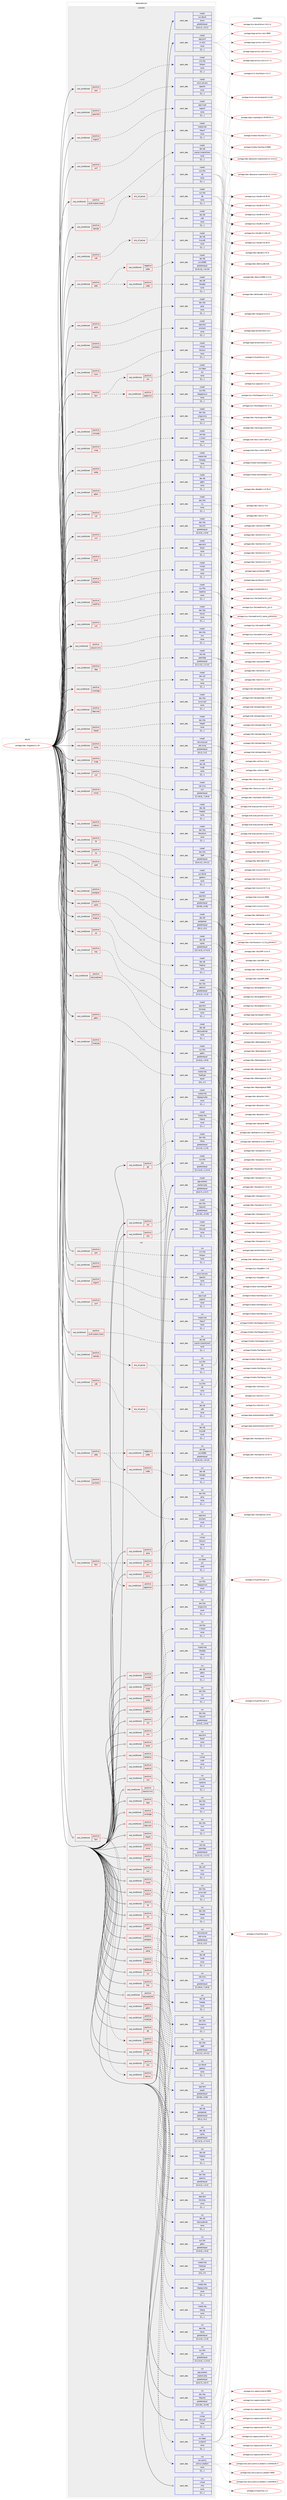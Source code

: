 digraph prolog {

# *************
# Graph options
# *************

newrank=true;
concentrate=true;
compound=true;
graph [rankdir=LR,fontname=Helvetica,fontsize=10,ranksep=1.5];#, ranksep=2.5, nodesep=0.2];
edge  [arrowhead=vee];
node  [fontname=Helvetica,fontsize=10];

# **********
# The ebuild
# **********

subgraph cluster_leftcol {
color=gray;
label=<<i>ebuild</i>>;
id [label="portage://dev-lang/php-8.1.29", color=red, width=4, href="../dev-lang/php-8.1.29.svg"];
}

# ****************
# The dependencies
# ****************

subgraph cluster_midcol {
color=gray;
label=<<i>dependencies</i>>;
subgraph cluster_compile {
fillcolor="#eeeeee";
style=filled;
label=<<i>compile</i>>;
subgraph cond25021 {
dependency104185 [label=<<TABLE BORDER="0" CELLBORDER="1" CELLSPACING="0" CELLPADDING="4"><TR><TD ROWSPAN="3" CELLPADDING="10">use_conditional</TD></TR><TR><TD>positive</TD></TR><TR><TD>apache2</TD></TR></TABLE>>, shape=none, color=red];
subgraph pack78018 {
dependency104191 [label=<<TABLE BORDER="0" CELLBORDER="1" CELLSPACING="0" CELLPADDING="4" WIDTH="220"><TR><TD ROWSPAN="6" CELLPADDING="30">pack_dep</TD></TR><TR><TD WIDTH="110">install</TD></TR><TR><TD>www-servers</TD></TR><TR><TD>apache</TD></TR><TR><TD>none</TD></TR><TR><TD>[[],,,,]</TD></TR></TABLE>>, shape=none, color=blue];
}
dependency104185:e -> dependency104191:w [weight=20,style="dashed",arrowhead="vee"];
}
id:e -> dependency104185:w [weight=20,style="solid",arrowhead="vee"];
subgraph cond25026 {
dependency104199 [label=<<TABLE BORDER="0" CELLBORDER="1" CELLSPACING="0" CELLPADDING="4"><TR><TD ROWSPAN="3" CELLPADDING="10">use_conditional</TD></TR><TR><TD>positive</TD></TR><TR><TD>argon2</TD></TR></TABLE>>, shape=none, color=red];
subgraph pack78029 {
dependency104202 [label=<<TABLE BORDER="0" CELLBORDER="1" CELLSPACING="0" CELLPADDING="4" WIDTH="220"><TR><TD ROWSPAN="6" CELLPADDING="30">pack_dep</TD></TR><TR><TD WIDTH="110">install</TD></TR><TR><TD>app-crypt</TD></TR><TR><TD>argon2</TD></TR><TR><TD>none</TD></TR><TR><TD>[[],,,,]</TD></TR></TABLE>>, shape=none, color=blue];
}
dependency104199:e -> dependency104202:w [weight=20,style="dashed",arrowhead="vee"];
}
id:e -> dependency104199:w [weight=20,style="solid",arrowhead="vee"];
subgraph cond25029 {
dependency104208 [label=<<TABLE BORDER="0" CELLBORDER="1" CELLSPACING="0" CELLPADDING="4"><TR><TD ROWSPAN="3" CELLPADDING="10">use_conditional</TD></TR><TR><TD>positive</TD></TR><TR><TD>avif</TD></TR></TABLE>>, shape=none, color=red];
subgraph pack78033 {
dependency104210 [label=<<TABLE BORDER="0" CELLBORDER="1" CELLSPACING="0" CELLPADDING="4" WIDTH="220"><TR><TD ROWSPAN="6" CELLPADDING="30">pack_dep</TD></TR><TR><TD WIDTH="110">install</TD></TR><TR><TD>media-libs</TD></TR><TR><TD>libavif</TD></TR><TR><TD>none</TD></TR><TR><TD>[[],,,,]</TD></TR></TABLE>>, shape=none, color=blue];
}
dependency104208:e -> dependency104210:w [weight=20,style="dashed",arrowhead="vee"];
}
id:e -> dependency104208:w [weight=20,style="solid",arrowhead="vee"];
subgraph cond25031 {
dependency104220 [label=<<TABLE BORDER="0" CELLBORDER="1" CELLSPACING="0" CELLPADDING="4"><TR><TD ROWSPAN="3" CELLPADDING="10">use_conditional</TD></TR><TR><TD>positive</TD></TR><TR><TD>berkdb</TD></TR></TABLE>>, shape=none, color=red];
subgraph any1017 {
dependency104224 [label=<<TABLE BORDER="0" CELLBORDER="1" CELLSPACING="0" CELLPADDING="4"><TR><TD CELLPADDING="10">any_of_group</TD></TR></TABLE>>, shape=none, color=red];subgraph pack78044 {
dependency104231 [label=<<TABLE BORDER="0" CELLBORDER="1" CELLSPACING="0" CELLPADDING="4" WIDTH="220"><TR><TD ROWSPAN="6" CELLPADDING="30">pack_dep</TD></TR><TR><TD WIDTH="110">install</TD></TR><TR><TD>sys-libs</TD></TR><TR><TD>db</TD></TR><TR><TD>none</TD></TR><TR><TD>[[],,,,]</TD></TR></TABLE>>, shape=none, color=blue];
}
dependency104224:e -> dependency104231:w [weight=20,style="dotted",arrowhead="oinv"];
subgraph pack78053 {
dependency104236 [label=<<TABLE BORDER="0" CELLBORDER="1" CELLSPACING="0" CELLPADDING="4" WIDTH="220"><TR><TD ROWSPAN="6" CELLPADDING="30">pack_dep</TD></TR><TR><TD WIDTH="110">install</TD></TR><TR><TD>sys-libs</TD></TR><TR><TD>db</TD></TR><TR><TD>none</TD></TR><TR><TD>[[],,,,]</TD></TR></TABLE>>, shape=none, color=blue];
}
dependency104224:e -> dependency104236:w [weight=20,style="dotted",arrowhead="oinv"];
}
dependency104220:e -> dependency104224:w [weight=20,style="dashed",arrowhead="vee"];
}
id:e -> dependency104220:w [weight=20,style="solid",arrowhead="vee"];
subgraph cond25039 {
dependency104247 [label=<<TABLE BORDER="0" CELLBORDER="1" CELLSPACING="0" CELLPADDING="4"><TR><TD ROWSPAN="3" CELLPADDING="10">use_conditional</TD></TR><TR><TD>positive</TD></TR><TR><TD>bzip2</TD></TR></TABLE>>, shape=none, color=red];
subgraph pack78065 {
dependency104266 [label=<<TABLE BORDER="0" CELLBORDER="1" CELLSPACING="0" CELLPADDING="4" WIDTH="220"><TR><TD ROWSPAN="6" CELLPADDING="30">pack_dep</TD></TR><TR><TD WIDTH="110">install</TD></TR><TR><TD>app-arch</TD></TR><TR><TD>bzip2</TD></TR><TR><TD>none</TD></TR><TR><TD>[[],,,,]</TD></TR></TABLE>>, shape=none, color=blue];
}
dependency104247:e -> dependency104266:w [weight=20,style="dashed",arrowhead="vee"];
}
id:e -> dependency104247:w [weight=20,style="solid",arrowhead="vee"];
subgraph cond25047 {
dependency104275 [label=<<TABLE BORDER="0" CELLBORDER="1" CELLSPACING="0" CELLPADDING="4"><TR><TD ROWSPAN="3" CELLPADDING="10">use_conditional</TD></TR><TR><TD>positive</TD></TR><TR><TD>cdb</TD></TR></TABLE>>, shape=none, color=red];
subgraph any1018 {
dependency104310 [label=<<TABLE BORDER="0" CELLBORDER="1" CELLSPACING="0" CELLPADDING="4"><TR><TD CELLPADDING="10">any_of_group</TD></TR></TABLE>>, shape=none, color=red];subgraph pack78109 {
dependency104311 [label=<<TABLE BORDER="0" CELLBORDER="1" CELLSPACING="0" CELLPADDING="4" WIDTH="220"><TR><TD ROWSPAN="6" CELLPADDING="30">pack_dep</TD></TR><TR><TD WIDTH="110">install</TD></TR><TR><TD>dev-db</TD></TR><TR><TD>cdb</TD></TR><TR><TD>none</TD></TR><TR><TD>[[],,,,]</TD></TR></TABLE>>, shape=none, color=blue];
}
dependency104310:e -> dependency104311:w [weight=20,style="dotted",arrowhead="oinv"];
subgraph pack78117 {
dependency104323 [label=<<TABLE BORDER="0" CELLBORDER="1" CELLSPACING="0" CELLPADDING="4" WIDTH="220"><TR><TD ROWSPAN="6" CELLPADDING="30">pack_dep</TD></TR><TR><TD WIDTH="110">install</TD></TR><TR><TD>dev-db</TD></TR><TR><TD>tinycdb</TD></TR><TR><TD>none</TD></TR><TR><TD>[[],,,,]</TD></TR></TABLE>>, shape=none, color=blue];
}
dependency104310:e -> dependency104323:w [weight=20,style="dotted",arrowhead="oinv"];
}
dependency104275:e -> dependency104310:w [weight=20,style="dashed",arrowhead="vee"];
}
id:e -> dependency104275:w [weight=20,style="solid",arrowhead="vee"];
subgraph cond25060 {
dependency104334 [label=<<TABLE BORDER="0" CELLBORDER="1" CELLSPACING="0" CELLPADDING="4"><TR><TD ROWSPAN="3" CELLPADDING="10">use_conditional</TD></TR><TR><TD>positive</TD></TR><TR><TD>coverage</TD></TR></TABLE>>, shape=none, color=red];
subgraph pack78141 {
dependency104374 [label=<<TABLE BORDER="0" CELLBORDER="1" CELLSPACING="0" CELLPADDING="4" WIDTH="220"><TR><TD ROWSPAN="6" CELLPADDING="30">pack_dep</TD></TR><TR><TD WIDTH="110">install</TD></TR><TR><TD>dev-util</TD></TR><TR><TD>lcov</TD></TR><TR><TD>none</TD></TR><TR><TD>[[],,,,]</TD></TR></TABLE>>, shape=none, color=blue];
}
dependency104334:e -> dependency104374:w [weight=20,style="dashed",arrowhead="vee"];
}
id:e -> dependency104334:w [weight=20,style="solid",arrowhead="vee"];
subgraph cond25074 {
dependency104386 [label=<<TABLE BORDER="0" CELLBORDER="1" CELLSPACING="0" CELLPADDING="4"><TR><TD ROWSPAN="3" CELLPADDING="10">use_conditional</TD></TR><TR><TD>positive</TD></TR><TR><TD>curl</TD></TR></TABLE>>, shape=none, color=red];
subgraph pack78171 {
dependency104411 [label=<<TABLE BORDER="0" CELLBORDER="1" CELLSPACING="0" CELLPADDING="4" WIDTH="220"><TR><TD ROWSPAN="6" CELLPADDING="30">pack_dep</TD></TR><TR><TD WIDTH="110">install</TD></TR><TR><TD>net-misc</TD></TR><TR><TD>curl</TD></TR><TR><TD>greaterequal</TD></TR><TR><TD>[[7,29,0],,,7.29.0]</TD></TR></TABLE>>, shape=none, color=blue];
}
dependency104386:e -> dependency104411:w [weight=20,style="dashed",arrowhead="vee"];
}
id:e -> dependency104386:w [weight=20,style="solid",arrowhead="vee"];
subgraph cond25088 {
dependency104444 [label=<<TABLE BORDER="0" CELLBORDER="1" CELLSPACING="0" CELLPADDING="4"><TR><TD ROWSPAN="3" CELLPADDING="10">use_conditional</TD></TR><TR><TD>positive</TD></TR><TR><TD>enchant</TD></TR></TABLE>>, shape=none, color=red];
subgraph pack78201 {
dependency104450 [label=<<TABLE BORDER="0" CELLBORDER="1" CELLSPACING="0" CELLPADDING="4" WIDTH="220"><TR><TD ROWSPAN="6" CELLPADDING="30">pack_dep</TD></TR><TR><TD WIDTH="110">install</TD></TR><TR><TD>app-text</TD></TR><TR><TD>enchant</TD></TR><TR><TD>none</TD></TR><TR><TD>[[],,,,]</TD></TR></TABLE>>, shape=none, color=blue];
}
dependency104444:e -> dependency104450:w [weight=20,style="dashed",arrowhead="vee"];
}
id:e -> dependency104444:w [weight=20,style="solid",arrowhead="vee"];
subgraph cond25104 {
dependency104522 [label=<<TABLE BORDER="0" CELLBORDER="1" CELLSPACING="0" CELLPADDING="4"><TR><TD ROWSPAN="3" CELLPADDING="10">use_conditional</TD></TR><TR><TD>positive</TD></TR><TR><TD>ffi</TD></TR></TABLE>>, shape=none, color=red];
subgraph pack78266 {
dependency104552 [label=<<TABLE BORDER="0" CELLBORDER="1" CELLSPACING="0" CELLPADDING="4" WIDTH="220"><TR><TD ROWSPAN="6" CELLPADDING="30">pack_dep</TD></TR><TR><TD WIDTH="110">install</TD></TR><TR><TD>dev-libs</TD></TR><TR><TD>libffi</TD></TR><TR><TD>greaterequal</TD></TR><TR><TD>[[3,0,11],,,3.0.11]</TD></TR></TABLE>>, shape=none, color=blue];
}
dependency104522:e -> dependency104552:w [weight=20,style="dashed",arrowhead="vee"];
}
id:e -> dependency104522:w [weight=20,style="solid",arrowhead="vee"];
subgraph cond25155 {
dependency104602 [label=<<TABLE BORDER="0" CELLBORDER="1" CELLSPACING="0" CELLPADDING="4"><TR><TD ROWSPAN="3" CELLPADDING="10">use_conditional</TD></TR><TR><TD>positive</TD></TR><TR><TD>firebird</TD></TR></TABLE>>, shape=none, color=red];
subgraph pack78299 {
dependency104606 [label=<<TABLE BORDER="0" CELLBORDER="1" CELLSPACING="0" CELLPADDING="4" WIDTH="220"><TR><TD ROWSPAN="6" CELLPADDING="30">pack_dep</TD></TR><TR><TD WIDTH="110">install</TD></TR><TR><TD>dev-db</TD></TR><TR><TD>firebird</TD></TR><TR><TD>none</TD></TR><TR><TD>[[],,,,]</TD></TR></TABLE>>, shape=none, color=blue];
}
dependency104602:e -> dependency104606:w [weight=20,style="dashed",arrowhead="vee"];
}
id:e -> dependency104602:w [weight=20,style="solid",arrowhead="vee"];
subgraph cond25183 {
dependency104658 [label=<<TABLE BORDER="0" CELLBORDER="1" CELLSPACING="0" CELLPADDING="4"><TR><TD ROWSPAN="3" CELLPADDING="10">use_conditional</TD></TR><TR><TD>positive</TD></TR><TR><TD>fpm</TD></TR></TABLE>>, shape=none, color=red];
subgraph cond25184 {
dependency104686 [label=<<TABLE BORDER="0" CELLBORDER="1" CELLSPACING="0" CELLPADDING="4"><TR><TD ROWSPAN="3" CELLPADDING="10">use_conditional</TD></TR><TR><TD>positive</TD></TR><TR><TD>acl</TD></TR></TABLE>>, shape=none, color=red];
subgraph pack78351 {
dependency104691 [label=<<TABLE BORDER="0" CELLBORDER="1" CELLSPACING="0" CELLPADDING="4" WIDTH="220"><TR><TD ROWSPAN="6" CELLPADDING="30">pack_dep</TD></TR><TR><TD WIDTH="110">install</TD></TR><TR><TD>sys-apps</TD></TR><TR><TD>acl</TD></TR><TR><TD>none</TD></TR><TR><TD>[[],,,,]</TD></TR></TABLE>>, shape=none, color=blue];
}
dependency104686:e -> dependency104691:w [weight=20,style="dashed",arrowhead="vee"];
}
dependency104658:e -> dependency104686:w [weight=20,style="dashed",arrowhead="vee"];
subgraph cond25202 {
dependency104743 [label=<<TABLE BORDER="0" CELLBORDER="1" CELLSPACING="0" CELLPADDING="4"><TR><TD ROWSPAN="3" CELLPADDING="10">use_conditional</TD></TR><TR><TD>positive</TD></TR><TR><TD>apparmor</TD></TR></TABLE>>, shape=none, color=red];
subgraph pack78399 {
dependency104833 [label=<<TABLE BORDER="0" CELLBORDER="1" CELLSPACING="0" CELLPADDING="4" WIDTH="220"><TR><TD ROWSPAN="6" CELLPADDING="30">pack_dep</TD></TR><TR><TD WIDTH="110">install</TD></TR><TR><TD>sys-libs</TD></TR><TR><TD>libapparmor</TD></TR><TR><TD>none</TD></TR><TR><TD>[[],,,,]</TD></TR></TABLE>>, shape=none, color=blue];
}
dependency104743:e -> dependency104833:w [weight=20,style="dashed",arrowhead="vee"];
}
dependency104658:e -> dependency104743:w [weight=20,style="dashed",arrowhead="vee"];
}
id:e -> dependency104658:w [weight=20,style="solid",arrowhead="vee"];
subgraph cond25255 {
dependency104876 [label=<<TABLE BORDER="0" CELLBORDER="1" CELLSPACING="0" CELLPADDING="4"><TR><TD ROWSPAN="3" CELLPADDING="10">use_conditional</TD></TR><TR><TD>positive</TD></TR><TR><TD>gd</TD></TR></TABLE>>, shape=none, color=red];
subgraph pack78468 {
dependency104879 [label=<<TABLE BORDER="0" CELLBORDER="1" CELLSPACING="0" CELLPADDING="4" WIDTH="220"><TR><TD ROWSPAN="6" CELLPADDING="30">pack_dep</TD></TR><TR><TD WIDTH="110">install</TD></TR><TR><TD>media-libs</TD></TR><TR><TD>libjpeg-turbo</TD></TR><TR><TD>none</TD></TR><TR><TD>[[],,,,]</TD></TR></TABLE>>, shape=none, color=blue];
}
dependency104876:e -> dependency104879:w [weight=20,style="dashed",arrowhead="vee"];
subgraph pack78482 {
dependency104905 [label=<<TABLE BORDER="0" CELLBORDER="1" CELLSPACING="0" CELLPADDING="4" WIDTH="220"><TR><TD ROWSPAN="6" CELLPADDING="30">pack_dep</TD></TR><TR><TD WIDTH="110">install</TD></TR><TR><TD>media-libs</TD></TR><TR><TD>libpng</TD></TR><TR><TD>none</TD></TR><TR><TD>[[],,,,]</TD></TR></TABLE>>, shape=none, color=blue];
}
dependency104876:e -> dependency104905:w [weight=20,style="dashed",arrowhead="vee"];
}
id:e -> dependency104876:w [weight=20,style="solid",arrowhead="vee"];
subgraph cond25296 {
dependency104951 [label=<<TABLE BORDER="0" CELLBORDER="1" CELLSPACING="0" CELLPADDING="4"><TR><TD ROWSPAN="3" CELLPADDING="10">use_conditional</TD></TR><TR><TD>positive</TD></TR><TR><TD>gdbm</TD></TR></TABLE>>, shape=none, color=red];
subgraph pack78508 {
dependency104957 [label=<<TABLE BORDER="0" CELLBORDER="1" CELLSPACING="0" CELLPADDING="4" WIDTH="220"><TR><TD ROWSPAN="6" CELLPADDING="30">pack_dep</TD></TR><TR><TD WIDTH="110">install</TD></TR><TR><TD>sys-libs</TD></TR><TR><TD>gdbm</TD></TR><TR><TD>greaterequal</TD></TR><TR><TD>[[1,8,0],,,1.8.0]</TD></TR></TABLE>>, shape=none, color=blue];
}
dependency104951:e -> dependency104957:w [weight=20,style="dashed",arrowhead="vee"];
}
id:e -> dependency104951:w [weight=20,style="solid",arrowhead="vee"];
subgraph cond25300 {
dependency104960 [label=<<TABLE BORDER="0" CELLBORDER="1" CELLSPACING="0" CELLPADDING="4"><TR><TD ROWSPAN="3" CELLPADDING="10">use_conditional</TD></TR><TR><TD>positive</TD></TR><TR><TD>gmp</TD></TR></TABLE>>, shape=none, color=red];
subgraph pack78521 {
dependency104979 [label=<<TABLE BORDER="0" CELLBORDER="1" CELLSPACING="0" CELLPADDING="4" WIDTH="220"><TR><TD ROWSPAN="6" CELLPADDING="30">pack_dep</TD></TR><TR><TD WIDTH="110">install</TD></TR><TR><TD>dev-libs</TD></TR><TR><TD>gmp</TD></TR><TR><TD>none</TD></TR><TR><TD>[[],,,,]</TD></TR></TABLE>>, shape=none, color=blue];
}
dependency104960:e -> dependency104979:w [weight=20,style="dashed",arrowhead="vee"];
}
id:e -> dependency104960:w [weight=20,style="solid",arrowhead="vee"];
subgraph cond25345 {
dependency105133 [label=<<TABLE BORDER="0" CELLBORDER="1" CELLSPACING="0" CELLPADDING="4"><TR><TD ROWSPAN="3" CELLPADDING="10">use_conditional</TD></TR><TR><TD>positive</TD></TR><TR><TD>iconv</TD></TR></TABLE>>, shape=none, color=red];
subgraph pack78599 {
dependency105134 [label=<<TABLE BORDER="0" CELLBORDER="1" CELLSPACING="0" CELLPADDING="4" WIDTH="220"><TR><TD ROWSPAN="6" CELLPADDING="30">pack_dep</TD></TR><TR><TD WIDTH="110">install</TD></TR><TR><TD>virtual</TD></TR><TR><TD>libiconv</TD></TR><TR><TD>none</TD></TR><TR><TD>[[],,,,]</TD></TR></TABLE>>, shape=none, color=blue];
}
dependency105133:e -> dependency105134:w [weight=20,style="dashed",arrowhead="vee"];
}
id:e -> dependency105133:w [weight=20,style="solid",arrowhead="vee"];
subgraph cond25391 {
dependency105199 [label=<<TABLE BORDER="0" CELLBORDER="1" CELLSPACING="0" CELLPADDING="4"><TR><TD ROWSPAN="3" CELLPADDING="10">use_conditional</TD></TR><TR><TD>positive</TD></TR><TR><TD>imap</TD></TR></TABLE>>, shape=none, color=red];
subgraph pack78632 {
dependency105275 [label=<<TABLE BORDER="0" CELLBORDER="1" CELLSPACING="0" CELLPADDING="4" WIDTH="220"><TR><TD ROWSPAN="6" CELLPADDING="30">pack_dep</TD></TR><TR><TD WIDTH="110">install</TD></TR><TR><TD>net-libs</TD></TR><TR><TD>c-client</TD></TR><TR><TD>none</TD></TR><TR><TD>[[],,,,]</TD></TR></TABLE>>, shape=none, color=blue];
}
dependency105199:e -> dependency105275:w [weight=20,style="dashed",arrowhead="vee"];
}
id:e -> dependency105199:w [weight=20,style="solid",arrowhead="vee"];
subgraph cond25466 {
dependency105357 [label=<<TABLE BORDER="0" CELLBORDER="1" CELLSPACING="0" CELLPADDING="4"><TR><TD ROWSPAN="3" CELLPADDING="10">use_conditional</TD></TR><TR><TD>positive</TD></TR><TR><TD>intl</TD></TR></TABLE>>, shape=none, color=red];
subgraph pack78721 {
dependency105360 [label=<<TABLE BORDER="0" CELLBORDER="1" CELLSPACING="0" CELLPADDING="4" WIDTH="220"><TR><TD ROWSPAN="6" CELLPADDING="30">pack_dep</TD></TR><TR><TD WIDTH="110">install</TD></TR><TR><TD>dev-libs</TD></TR><TR><TD>icu</TD></TR><TR><TD>none</TD></TR><TR><TD>[[],,,,]</TD></TR></TABLE>>, shape=none, color=blue];
}
dependency105357:e -> dependency105360:w [weight=20,style="dashed",arrowhead="vee"];
}
id:e -> dependency105357:w [weight=20,style="solid",arrowhead="vee"];
subgraph cond25484 {
dependency105435 [label=<<TABLE BORDER="0" CELLBORDER="1" CELLSPACING="0" CELLPADDING="4"><TR><TD ROWSPAN="3" CELLPADDING="10">use_conditional</TD></TR><TR><TD>positive</TD></TR><TR><TD>kerberos</TD></TR></TABLE>>, shape=none, color=red];
subgraph pack78778 {
dependency105443 [label=<<TABLE BORDER="0" CELLBORDER="1" CELLSPACING="0" CELLPADDING="4" WIDTH="220"><TR><TD ROWSPAN="6" CELLPADDING="30">pack_dep</TD></TR><TR><TD WIDTH="110">install</TD></TR><TR><TD>virtual</TD></TR><TR><TD>krb5</TD></TR><TR><TD>none</TD></TR><TR><TD>[[],,,,]</TD></TR></TABLE>>, shape=none, color=blue];
}
dependency105435:e -> dependency105443:w [weight=20,style="dashed",arrowhead="vee"];
}
id:e -> dependency105435:w [weight=20,style="solid",arrowhead="vee"];
subgraph cond25500 {
dependency105450 [label=<<TABLE BORDER="0" CELLBORDER="1" CELLSPACING="0" CELLPADDING="4"><TR><TD ROWSPAN="3" CELLPADDING="10">use_conditional</TD></TR><TR><TD>positive</TD></TR><TR><TD>ldap</TD></TR></TABLE>>, shape=none, color=red];
subgraph pack78795 {
dependency105475 [label=<<TABLE BORDER="0" CELLBORDER="1" CELLSPACING="0" CELLPADDING="4" WIDTH="220"><TR><TD ROWSPAN="6" CELLPADDING="30">pack_dep</TD></TR><TR><TD WIDTH="110">install</TD></TR><TR><TD>net-nds</TD></TR><TR><TD>openldap</TD></TR><TR><TD>greaterequal</TD></TR><TR><TD>[[1,2,11],,,1.2.11]</TD></TR></TABLE>>, shape=none, color=blue];
}
dependency105450:e -> dependency105475:w [weight=20,style="dashed",arrowhead="vee"];
}
id:e -> dependency105450:w [weight=20,style="solid",arrowhead="vee"];
subgraph cond25516 {
dependency105484 [label=<<TABLE BORDER="0" CELLBORDER="1" CELLSPACING="0" CELLPADDING="4"><TR><TD ROWSPAN="3" CELLPADDING="10">use_conditional</TD></TR><TR><TD>positive</TD></TR><TR><TD>ldap-sasl</TD></TR></TABLE>>, shape=none, color=red];
subgraph pack78801 {
dependency105486 [label=<<TABLE BORDER="0" CELLBORDER="1" CELLSPACING="0" CELLPADDING="4" WIDTH="220"><TR><TD ROWSPAN="6" CELLPADDING="30">pack_dep</TD></TR><TR><TD WIDTH="110">install</TD></TR><TR><TD>dev-libs</TD></TR><TR><TD>cyrus-sasl</TD></TR><TR><TD>none</TD></TR><TR><TD>[[],,,,]</TD></TR></TABLE>>, shape=none, color=blue];
}
dependency105484:e -> dependency105486:w [weight=20,style="dashed",arrowhead="vee"];
}
id:e -> dependency105484:w [weight=20,style="solid",arrowhead="vee"];
subgraph cond25520 {
dependency105515 [label=<<TABLE BORDER="0" CELLBORDER="1" CELLSPACING="0" CELLPADDING="4"><TR><TD ROWSPAN="3" CELLPADDING="10">use_conditional</TD></TR><TR><TD>positive</TD></TR><TR><TD>libedit</TD></TR></TABLE>>, shape=none, color=red];
subgraph pack78824 {
dependency105580 [label=<<TABLE BORDER="0" CELLBORDER="1" CELLSPACING="0" CELLPADDING="4" WIDTH="220"><TR><TD ROWSPAN="6" CELLPADDING="30">pack_dep</TD></TR><TR><TD WIDTH="110">install</TD></TR><TR><TD>dev-libs</TD></TR><TR><TD>libedit</TD></TR><TR><TD>none</TD></TR><TR><TD>[[],,,,]</TD></TR></TABLE>>, shape=none, color=blue];
}
dependency105515:e -> dependency105580:w [weight=20,style="dashed",arrowhead="vee"];
}
id:e -> dependency105515:w [weight=20,style="solid",arrowhead="vee"];
subgraph cond25545 {
dependency105602 [label=<<TABLE BORDER="0" CELLBORDER="1" CELLSPACING="0" CELLPADDING="4"><TR><TD ROWSPAN="3" CELLPADDING="10">use_conditional</TD></TR><TR><TD>positive</TD></TR><TR><TD>lmdb</TD></TR></TABLE>>, shape=none, color=red];
subgraph pack78883 {
dependency105642 [label=<<TABLE BORDER="0" CELLBORDER="1" CELLSPACING="0" CELLPADDING="4" WIDTH="220"><TR><TD ROWSPAN="6" CELLPADDING="30">pack_dep</TD></TR><TR><TD WIDTH="110">install</TD></TR><TR><TD>dev-db</TD></TR><TR><TD>lmdb</TD></TR><TR><TD>none</TD></TR><TR><TD>[[],,,,]</TD></TR></TABLE>>, shape=none, color=blue];
}
dependency105602:e -> dependency105642:w [weight=20,style="dashed",arrowhead="vee"];
}
id:e -> dependency105602:w [weight=20,style="solid",arrowhead="vee"];
subgraph cond25568 {
dependency105648 [label=<<TABLE BORDER="0" CELLBORDER="1" CELLSPACING="0" CELLPADDING="4"><TR><TD ROWSPAN="3" CELLPADDING="10">use_conditional</TD></TR><TR><TD>positive</TD></TR><TR><TD>mssql</TD></TR></TABLE>>, shape=none, color=red];
subgraph pack78929 {
dependency105670 [label=<<TABLE BORDER="0" CELLBORDER="1" CELLSPACING="0" CELLPADDING="4" WIDTH="220"><TR><TD ROWSPAN="6" CELLPADDING="30">pack_dep</TD></TR><TR><TD WIDTH="110">install</TD></TR><TR><TD>dev-db</TD></TR><TR><TD>freetds</TD></TR><TR><TD>none</TD></TR><TR><TD>[[],,,,]</TD></TR></TABLE>>, shape=none, color=blue];
}
dependency105648:e -> dependency105670:w [weight=20,style="dashed",arrowhead="vee"];
}
id:e -> dependency105648:w [weight=20,style="solid",arrowhead="vee"];
subgraph cond25578 {
dependency105695 [label=<<TABLE BORDER="0" CELLBORDER="1" CELLSPACING="0" CELLPADDING="4"><TR><TD ROWSPAN="3" CELLPADDING="10">use_conditional</TD></TR><TR><TD>positive</TD></TR><TR><TD>nls</TD></TR></TABLE>>, shape=none, color=red];
subgraph pack78951 {
dependency105697 [label=<<TABLE BORDER="0" CELLBORDER="1" CELLSPACING="0" CELLPADDING="4" WIDTH="220"><TR><TD ROWSPAN="6" CELLPADDING="30">pack_dep</TD></TR><TR><TD WIDTH="110">install</TD></TR><TR><TD>sys-devel</TD></TR><TR><TD>gettext</TD></TR><TR><TD>none</TD></TR><TR><TD>[[],,,,]</TD></TR></TABLE>>, shape=none, color=blue];
}
dependency105695:e -> dependency105697:w [weight=20,style="dashed",arrowhead="vee"];
}
id:e -> dependency105695:w [weight=20,style="solid",arrowhead="vee"];
subgraph cond25596 {
dependency105745 [label=<<TABLE BORDER="0" CELLBORDER="1" CELLSPACING="0" CELLPADDING="4"><TR><TD ROWSPAN="3" CELLPADDING="10">use_conditional</TD></TR><TR><TD>positive</TD></TR><TR><TD>oci8-instant-client</TD></TR></TABLE>>, shape=none, color=red];
subgraph pack78999 {
dependency105896 [label=<<TABLE BORDER="0" CELLBORDER="1" CELLSPACING="0" CELLPADDING="4" WIDTH="220"><TR><TD ROWSPAN="6" CELLPADDING="30">pack_dep</TD></TR><TR><TD WIDTH="110">install</TD></TR><TR><TD>dev-db</TD></TR><TR><TD>oracle-instantclient</TD></TR><TR><TD>none</TD></TR><TR><TD>[[],,,,]</TD></TR></TABLE>>, shape=none, color=blue];
}
dependency105745:e -> dependency105896:w [weight=20,style="dashed",arrowhead="vee"];
}
id:e -> dependency105745:w [weight=20,style="solid",arrowhead="vee"];
subgraph cond25641 {
dependency106067 [label=<<TABLE BORDER="0" CELLBORDER="1" CELLSPACING="0" CELLPADDING="4"><TR><TD ROWSPAN="3" CELLPADDING="10">use_conditional</TD></TR><TR><TD>positive</TD></TR><TR><TD>odbc</TD></TR></TABLE>>, shape=none, color=red];
subgraph cond25721 {
dependency106119 [label=<<TABLE BORDER="0" CELLBORDER="1" CELLSPACING="0" CELLPADDING="4"><TR><TD ROWSPAN="3" CELLPADDING="10">use_conditional</TD></TR><TR><TD>positive</TD></TR><TR><TD>iodbc</TD></TR></TABLE>>, shape=none, color=red];
subgraph pack79235 {
dependency106196 [label=<<TABLE BORDER="0" CELLBORDER="1" CELLSPACING="0" CELLPADDING="4" WIDTH="220"><TR><TD ROWSPAN="6" CELLPADDING="30">pack_dep</TD></TR><TR><TD WIDTH="110">install</TD></TR><TR><TD>dev-db</TD></TR><TR><TD>libiodbc</TD></TR><TR><TD>none</TD></TR><TR><TD>[[],,,,]</TD></TR></TABLE>>, shape=none, color=blue];
}
dependency106119:e -> dependency106196:w [weight=20,style="dashed",arrowhead="vee"];
}
dependency106067:e -> dependency106119:w [weight=20,style="dashed",arrowhead="vee"];
subgraph cond25766 {
dependency106252 [label=<<TABLE BORDER="0" CELLBORDER="1" CELLSPACING="0" CELLPADDING="4"><TR><TD ROWSPAN="3" CELLPADDING="10">use_conditional</TD></TR><TR><TD>negative</TD></TR><TR><TD>iodbc</TD></TR></TABLE>>, shape=none, color=red];
subgraph pack79308 {
dependency106258 [label=<<TABLE BORDER="0" CELLBORDER="1" CELLSPACING="0" CELLPADDING="4" WIDTH="220"><TR><TD ROWSPAN="6" CELLPADDING="30">pack_dep</TD></TR><TR><TD WIDTH="110">install</TD></TR><TR><TD>dev-db</TD></TR><TR><TD>unixODBC</TD></TR><TR><TD>greaterequal</TD></TR><TR><TD>[[1,8,13],,,1.8.13]</TD></TR></TABLE>>, shape=none, color=blue];
}
dependency106252:e -> dependency106258:w [weight=20,style="dashed",arrowhead="vee"];
}
dependency106067:e -> dependency106252:w [weight=20,style="dashed",arrowhead="vee"];
}
id:e -> dependency106067:w [weight=20,style="solid",arrowhead="vee"];
subgraph cond25776 {
dependency106266 [label=<<TABLE BORDER="0" CELLBORDER="1" CELLSPACING="0" CELLPADDING="4"><TR><TD ROWSPAN="3" CELLPADDING="10">use_conditional</TD></TR><TR><TD>positive</TD></TR><TR><TD>postgres</TD></TR></TABLE>>, shape=none, color=red];
subgraph pack79376 {
dependency106362 [label=<<TABLE BORDER="0" CELLBORDER="1" CELLSPACING="0" CELLPADDING="4" WIDTH="220"><TR><TD ROWSPAN="6" CELLPADDING="30">pack_dep</TD></TR><TR><TD WIDTH="110">install</TD></TR><TR><TD>dev-db</TD></TR><TR><TD>postgresql</TD></TR><TR><TD>greaterequal</TD></TR><TR><TD>[[9,1],,,9.1]</TD></TR></TABLE>>, shape=none, color=blue];
}
dependency106266:e -> dependency106362:w [weight=20,style="dashed",arrowhead="vee"];
}
id:e -> dependency106266:w [weight=20,style="solid",arrowhead="vee"];
subgraph cond25819 {
dependency106371 [label=<<TABLE BORDER="0" CELLBORDER="1" CELLSPACING="0" CELLPADDING="4"><TR><TD ROWSPAN="3" CELLPADDING="10">use_conditional</TD></TR><TR><TD>positive</TD></TR><TR><TD>qdbm</TD></TR></TABLE>>, shape=none, color=red];
subgraph pack79386 {
dependency106377 [label=<<TABLE BORDER="0" CELLBORDER="1" CELLSPACING="0" CELLPADDING="4" WIDTH="220"><TR><TD ROWSPAN="6" CELLPADDING="30">pack_dep</TD></TR><TR><TD WIDTH="110">install</TD></TR><TR><TD>dev-db</TD></TR><TR><TD>qdbm</TD></TR><TR><TD>none</TD></TR><TR><TD>[[],,,,]</TD></TR></TABLE>>, shape=none, color=blue];
}
dependency106371:e -> dependency106377:w [weight=20,style="dashed",arrowhead="vee"];
}
id:e -> dependency106371:w [weight=20,style="solid",arrowhead="vee"];
subgraph cond25824 {
dependency106448 [label=<<TABLE BORDER="0" CELLBORDER="1" CELLSPACING="0" CELLPADDING="4"><TR><TD ROWSPAN="3" CELLPADDING="10">use_conditional</TD></TR><TR><TD>positive</TD></TR><TR><TD>readline</TD></TR></TABLE>>, shape=none, color=red];
subgraph pack79423 {
dependency106474 [label=<<TABLE BORDER="0" CELLBORDER="1" CELLSPACING="0" CELLPADDING="4" WIDTH="220"><TR><TD ROWSPAN="6" CELLPADDING="30">pack_dep</TD></TR><TR><TD WIDTH="110">install</TD></TR><TR><TD>sys-libs</TD></TR><TR><TD>readline</TD></TR><TR><TD>none</TD></TR><TR><TD>[[],,,,]</TD></TR></TABLE>>, shape=none, color=blue];
}
dependency106448:e -> dependency106474:w [weight=20,style="dashed",arrowhead="vee"];
}
id:e -> dependency106448:w [weight=20,style="solid",arrowhead="vee"];
subgraph cond25873 {
dependency106483 [label=<<TABLE BORDER="0" CELLBORDER="1" CELLSPACING="0" CELLPADDING="4"><TR><TD ROWSPAN="3" CELLPADDING="10">use_conditional</TD></TR><TR><TD>positive</TD></TR><TR><TD>session-mm</TD></TR></TABLE>>, shape=none, color=red];
subgraph pack79469 {
dependency106622 [label=<<TABLE BORDER="0" CELLBORDER="1" CELLSPACING="0" CELLPADDING="4" WIDTH="220"><TR><TD ROWSPAN="6" CELLPADDING="30">pack_dep</TD></TR><TR><TD WIDTH="110">install</TD></TR><TR><TD>dev-libs</TD></TR><TR><TD>mm</TD></TR><TR><TD>none</TD></TR><TR><TD>[[],,,,]</TD></TR></TABLE>>, shape=none, color=blue];
}
dependency106483:e -> dependency106622:w [weight=20,style="dashed",arrowhead="vee"];
}
id:e -> dependency106483:w [weight=20,style="solid",arrowhead="vee"];
subgraph cond25931 {
dependency106675 [label=<<TABLE BORDER="0" CELLBORDER="1" CELLSPACING="0" CELLPADDING="4"><TR><TD ROWSPAN="3" CELLPADDING="10">use_conditional</TD></TR><TR><TD>positive</TD></TR><TR><TD>snmp</TD></TR></TABLE>>, shape=none, color=red];
subgraph pack79559 {
dependency106683 [label=<<TABLE BORDER="0" CELLBORDER="1" CELLSPACING="0" CELLPADDING="4" WIDTH="220"><TR><TD ROWSPAN="6" CELLPADDING="30">pack_dep</TD></TR><TR><TD WIDTH="110">install</TD></TR><TR><TD>net-analyzer</TD></TR><TR><TD>net-snmp</TD></TR><TR><TD>greaterequal</TD></TR><TR><TD>[[5,2],,,5.2]</TD></TR></TABLE>>, shape=none, color=blue];
}
dependency106675:e -> dependency106683:w [weight=20,style="dashed",arrowhead="vee"];
}
id:e -> dependency106675:w [weight=20,style="solid",arrowhead="vee"];
subgraph cond25954 {
dependency106690 [label=<<TABLE BORDER="0" CELLBORDER="1" CELLSPACING="0" CELLPADDING="4"><TR><TD ROWSPAN="3" CELLPADDING="10">use_conditional</TD></TR><TR><TD>positive</TD></TR><TR><TD>sodium</TD></TR></TABLE>>, shape=none, color=red];
subgraph pack79580 {
dependency106712 [label=<<TABLE BORDER="0" CELLBORDER="1" CELLSPACING="0" CELLPADDING="4" WIDTH="220"><TR><TD ROWSPAN="6" CELLPADDING="30">pack_dep</TD></TR><TR><TD WIDTH="110">install</TD></TR><TR><TD>dev-libs</TD></TR><TR><TD>libsodium</TD></TR><TR><TD>none</TD></TR><TR><TD>[[],,,,]</TD></TR></TABLE>>, shape=none, color=blue];
}
dependency106690:e -> dependency106712:w [weight=20,style="dashed",arrowhead="vee"];
}
id:e -> dependency106690:w [weight=20,style="solid",arrowhead="vee"];
subgraph cond25968 {
dependency106717 [label=<<TABLE BORDER="0" CELLBORDER="1" CELLSPACING="0" CELLPADDING="4"><TR><TD ROWSPAN="3" CELLPADDING="10">use_conditional</TD></TR><TR><TD>positive</TD></TR><TR><TD>spell</TD></TR></TABLE>>, shape=none, color=red];
subgraph pack79583 {
dependency106721 [label=<<TABLE BORDER="0" CELLBORDER="1" CELLSPACING="0" CELLPADDING="4" WIDTH="220"><TR><TD ROWSPAN="6" CELLPADDING="30">pack_dep</TD></TR><TR><TD WIDTH="110">install</TD></TR><TR><TD>app-text</TD></TR><TR><TD>aspell</TD></TR><TR><TD>greaterequal</TD></TR><TR><TD>[[0,50],,,0.50]</TD></TR></TABLE>>, shape=none, color=blue];
}
dependency106717:e -> dependency106721:w [weight=20,style="dashed",arrowhead="vee"];
}
id:e -> dependency106717:w [weight=20,style="solid",arrowhead="vee"];
subgraph cond25972 {
dependency106732 [label=<<TABLE BORDER="0" CELLBORDER="1" CELLSPACING="0" CELLPADDING="4"><TR><TD ROWSPAN="3" CELLPADDING="10">use_conditional</TD></TR><TR><TD>positive</TD></TR><TR><TD>sqlite</TD></TR></TABLE>>, shape=none, color=red];
subgraph pack79600 {
dependency106754 [label=<<TABLE BORDER="0" CELLBORDER="1" CELLSPACING="0" CELLPADDING="4" WIDTH="220"><TR><TD ROWSPAN="6" CELLPADDING="30">pack_dep</TD></TR><TR><TD WIDTH="110">install</TD></TR><TR><TD>dev-db</TD></TR><TR><TD>sqlite</TD></TR><TR><TD>greaterequal</TD></TR><TR><TD>[[3,7,6,3],,,3.7.6.3]</TD></TR></TABLE>>, shape=none, color=blue];
}
dependency106732:e -> dependency106754:w [weight=20,style="dashed",arrowhead="vee"];
}
id:e -> dependency106732:w [weight=20,style="solid",arrowhead="vee"];
subgraph cond26000 {
dependency106804 [label=<<TABLE BORDER="0" CELLBORDER="1" CELLSPACING="0" CELLPADDING="4"><TR><TD ROWSPAN="3" CELLPADDING="10">use_conditional</TD></TR><TR><TD>positive</TD></TR><TR><TD>ssl</TD></TR></TABLE>>, shape=none, color=red];
subgraph pack79657 {
dependency106836 [label=<<TABLE BORDER="0" CELLBORDER="1" CELLSPACING="0" CELLPADDING="4" WIDTH="220"><TR><TD ROWSPAN="6" CELLPADDING="30">pack_dep</TD></TR><TR><TD WIDTH="110">install</TD></TR><TR><TD>dev-libs</TD></TR><TR><TD>openssl</TD></TR><TR><TD>greaterequal</TD></TR><TR><TD>[[1,0,2],,,1.0.2]</TD></TR></TABLE>>, shape=none, color=blue];
}
dependency106804:e -> dependency106836:w [weight=20,style="dashed",arrowhead="vee"];
}
id:e -> dependency106804:w [weight=20,style="solid",arrowhead="vee"];
subgraph cond26011 {
dependency106841 [label=<<TABLE BORDER="0" CELLBORDER="1" CELLSPACING="0" CELLPADDING="4"><TR><TD ROWSPAN="3" CELLPADDING="10">use_conditional</TD></TR><TR><TD>positive</TD></TR><TR><TD>tidy</TD></TR></TABLE>>, shape=none, color=red];
subgraph pack79681 {
dependency106889 [label=<<TABLE BORDER="0" CELLBORDER="1" CELLSPACING="0" CELLPADDING="4" WIDTH="220"><TR><TD ROWSPAN="6" CELLPADDING="30">pack_dep</TD></TR><TR><TD WIDTH="110">install</TD></TR><TR><TD>app-text</TD></TR><TR><TD>htmltidy</TD></TR><TR><TD>none</TD></TR><TR><TD>[[],,,,]</TD></TR></TABLE>>, shape=none, color=blue];
}
dependency106841:e -> dependency106889:w [weight=20,style="dashed",arrowhead="vee"];
}
id:e -> dependency106841:w [weight=20,style="solid",arrowhead="vee"];
subgraph cond26044 {
dependency106955 [label=<<TABLE BORDER="0" CELLBORDER="1" CELLSPACING="0" CELLPADDING="4"><TR><TD ROWSPAN="3" CELLPADDING="10">use_conditional</TD></TR><TR><TD>positive</TD></TR><TR><TD>tokyocabinet</TD></TR></TABLE>>, shape=none, color=red];
subgraph pack79734 {
dependency106964 [label=<<TABLE BORDER="0" CELLBORDER="1" CELLSPACING="0" CELLPADDING="4" WIDTH="220"><TR><TD ROWSPAN="6" CELLPADDING="30">pack_dep</TD></TR><TR><TD WIDTH="110">install</TD></TR><TR><TD>dev-db</TD></TR><TR><TD>tokyocabinet</TD></TR><TR><TD>none</TD></TR><TR><TD>[[],,,,]</TD></TR></TABLE>>, shape=none, color=blue];
}
dependency106955:e -> dependency106964:w [weight=20,style="dashed",arrowhead="vee"];
}
id:e -> dependency106955:w [weight=20,style="solid",arrowhead="vee"];
subgraph cond26059 {
dependency106976 [label=<<TABLE BORDER="0" CELLBORDER="1" CELLSPACING="0" CELLPADDING="4"><TR><TD ROWSPAN="3" CELLPADDING="10">use_conditional</TD></TR><TR><TD>positive</TD></TR><TR><TD>truetype</TD></TR></TABLE>>, shape=none, color=red];
subgraph pack79775 {
dependency107161 [label=<<TABLE BORDER="0" CELLBORDER="1" CELLSPACING="0" CELLPADDING="4" WIDTH="220"><TR><TD ROWSPAN="6" CELLPADDING="30">pack_dep</TD></TR><TR><TD WIDTH="110">install</TD></TR><TR><TD>media-libs</TD></TR><TR><TD>freetype</TD></TR><TR><TD>equal</TD></TR><TR><TD>[[2],,,2*]</TD></TR></TABLE>>, shape=none, color=blue];
}
dependency106976:e -> dependency107161:w [weight=20,style="dashed",arrowhead="vee"];
}
id:e -> dependency106976:w [weight=20,style="solid",arrowhead="vee"];
subgraph cond26139 {
dependency107248 [label=<<TABLE BORDER="0" CELLBORDER="1" CELLSPACING="0" CELLPADDING="4"><TR><TD ROWSPAN="3" CELLPADDING="10">use_conditional</TD></TR><TR><TD>positive</TD></TR><TR><TD>unicode</TD></TR></TABLE>>, shape=none, color=red];
subgraph pack79942 {
dependency107323 [label=<<TABLE BORDER="0" CELLBORDER="1" CELLSPACING="0" CELLPADDING="4" WIDTH="220"><TR><TD ROWSPAN="6" CELLPADDING="30">pack_dep</TD></TR><TR><TD WIDTH="110">install</TD></TR><TR><TD>dev-libs</TD></TR><TR><TD>oniguruma</TD></TR><TR><TD>none</TD></TR><TR><TD>[[],,,,]</TD></TR></TABLE>>, shape=none, color=blue];
}
dependency107248:e -> dependency107323:w [weight=20,style="dashed",arrowhead="vee"];
}
id:e -> dependency107248:w [weight=20,style="solid",arrowhead="vee"];
subgraph cond26200 {
dependency107371 [label=<<TABLE BORDER="0" CELLBORDER="1" CELLSPACING="0" CELLPADDING="4"><TR><TD ROWSPAN="3" CELLPADDING="10">use_conditional</TD></TR><TR><TD>positive</TD></TR><TR><TD>webp</TD></TR></TABLE>>, shape=none, color=red];
subgraph pack79982 {
dependency107374 [label=<<TABLE BORDER="0" CELLBORDER="1" CELLSPACING="0" CELLPADDING="4" WIDTH="220"><TR><TD ROWSPAN="6" CELLPADDING="30">pack_dep</TD></TR><TR><TD WIDTH="110">install</TD></TR><TR><TD>media-libs</TD></TR><TR><TD>libwebp</TD></TR><TR><TD>none</TD></TR><TR><TD>[[],,,,]</TD></TR></TABLE>>, shape=none, color=blue];
}
dependency107371:e -> dependency107374:w [weight=20,style="dashed",arrowhead="vee"];
}
id:e -> dependency107371:w [weight=20,style="solid",arrowhead="vee"];
subgraph cond26219 {
dependency107377 [label=<<TABLE BORDER="0" CELLBORDER="1" CELLSPACING="0" CELLPADDING="4"><TR><TD ROWSPAN="3" CELLPADDING="10">use_conditional</TD></TR><TR><TD>positive</TD></TR><TR><TD>xml</TD></TR></TABLE>>, shape=none, color=red];
subgraph pack80004 {
dependency107429 [label=<<TABLE BORDER="0" CELLBORDER="1" CELLSPACING="0" CELLPADDING="4" WIDTH="220"><TR><TD ROWSPAN="6" CELLPADDING="30">pack_dep</TD></TR><TR><TD WIDTH="110">install</TD></TR><TR><TD>dev-libs</TD></TR><TR><TD>libxml2</TD></TR><TR><TD>greaterequal</TD></TR><TR><TD>[[2,9,0],,,2.9.0]</TD></TR></TABLE>>, shape=none, color=blue];
}
dependency107377:e -> dependency107429:w [weight=20,style="dashed",arrowhead="vee"];
}
id:e -> dependency107377:w [weight=20,style="solid",arrowhead="vee"];
subgraph cond26251 {
dependency107456 [label=<<TABLE BORDER="0" CELLBORDER="1" CELLSPACING="0" CELLPADDING="4"><TR><TD ROWSPAN="3" CELLPADDING="10">use_conditional</TD></TR><TR><TD>positive</TD></TR><TR><TD>xpm</TD></TR></TABLE>>, shape=none, color=red];
subgraph pack80027 {
dependency107460 [label=<<TABLE BORDER="0" CELLBORDER="1" CELLSPACING="0" CELLPADDING="4" WIDTH="220"><TR><TD ROWSPAN="6" CELLPADDING="30">pack_dep</TD></TR><TR><TD WIDTH="110">install</TD></TR><TR><TD>x11-libs</TD></TR><TR><TD>libXpm</TD></TR><TR><TD>none</TD></TR><TR><TD>[[],,,,]</TD></TR></TABLE>>, shape=none, color=blue];
}
dependency107456:e -> dependency107460:w [weight=20,style="dashed",arrowhead="vee"];
}
id:e -> dependency107456:w [weight=20,style="solid",arrowhead="vee"];
subgraph cond26255 {
dependency107469 [label=<<TABLE BORDER="0" CELLBORDER="1" CELLSPACING="0" CELLPADDING="4"><TR><TD ROWSPAN="3" CELLPADDING="10">use_conditional</TD></TR><TR><TD>positive</TD></TR><TR><TD>xslt</TD></TR></TABLE>>, shape=none, color=red];
subgraph pack80033 {
dependency107519 [label=<<TABLE BORDER="0" CELLBORDER="1" CELLSPACING="0" CELLPADDING="4" WIDTH="220"><TR><TD ROWSPAN="6" CELLPADDING="30">pack_dep</TD></TR><TR><TD WIDTH="110">install</TD></TR><TR><TD>dev-libs</TD></TR><TR><TD>libxslt</TD></TR><TR><TD>none</TD></TR><TR><TD>[[],,,,]</TD></TR></TABLE>>, shape=none, color=blue];
}
dependency107469:e -> dependency107519:w [weight=20,style="dashed",arrowhead="vee"];
}
id:e -> dependency107469:w [weight=20,style="solid",arrowhead="vee"];
subgraph cond26278 {
dependency107550 [label=<<TABLE BORDER="0" CELLBORDER="1" CELLSPACING="0" CELLPADDING="4"><TR><TD ROWSPAN="3" CELLPADDING="10">use_conditional</TD></TR><TR><TD>positive</TD></TR><TR><TD>zip</TD></TR></TABLE>>, shape=none, color=red];
subgraph pack80103 {
dependency107580 [label=<<TABLE BORDER="0" CELLBORDER="1" CELLSPACING="0" CELLPADDING="4" WIDTH="220"><TR><TD ROWSPAN="6" CELLPADDING="30">pack_dep</TD></TR><TR><TD WIDTH="110">install</TD></TR><TR><TD>dev-libs</TD></TR><TR><TD>libzip</TD></TR><TR><TD>greaterequal</TD></TR><TR><TD>[[1,2,0],,,1.2.0]</TD></TR></TABLE>>, shape=none, color=blue];
}
dependency107550:e -> dependency107580:w [weight=20,style="dashed",arrowhead="vee"];
}
id:e -> dependency107550:w [weight=20,style="solid",arrowhead="vee"];
subgraph cond26329 {
dependency107669 [label=<<TABLE BORDER="0" CELLBORDER="1" CELLSPACING="0" CELLPADDING="4"><TR><TD ROWSPAN="3" CELLPADDING="10">use_conditional</TD></TR><TR><TD>positive</TD></TR><TR><TD>zlib</TD></TR></TABLE>>, shape=none, color=red];
subgraph pack80186 {
dependency107750 [label=<<TABLE BORDER="0" CELLBORDER="1" CELLSPACING="0" CELLPADDING="4" WIDTH="220"><TR><TD ROWSPAN="6" CELLPADDING="30">pack_dep</TD></TR><TR><TD WIDTH="110">install</TD></TR><TR><TD>sys-libs</TD></TR><TR><TD>zlib</TD></TR><TR><TD>greaterequal</TD></TR><TR><TD>[[1,2,0,4],,,1.2.0.4]</TD></TR></TABLE>>, shape=none, color=blue];
}
dependency107669:e -> dependency107750:w [weight=20,style="dashed",arrowhead="vee"];
}
id:e -> dependency107669:w [weight=20,style="solid",arrowhead="vee"];
subgraph pack80206 {
dependency107785 [label=<<TABLE BORDER="0" CELLBORDER="1" CELLSPACING="0" CELLPADDING="4" WIDTH="220"><TR><TD ROWSPAN="6" CELLPADDING="30">pack_dep</TD></TR><TR><TD WIDTH="110">install</TD></TR><TR><TD>app-arch</TD></TR><TR><TD>xz-utils</TD></TR><TR><TD>none</TD></TR><TR><TD>[[],,,,]</TD></TR></TABLE>>, shape=none, color=blue];
}
id:e -> dependency107785:w [weight=20,style="solid",arrowhead="vee"];
subgraph pack80239 {
dependency107821 [label=<<TABLE BORDER="0" CELLBORDER="1" CELLSPACING="0" CELLPADDING="4" WIDTH="220"><TR><TD ROWSPAN="6" CELLPADDING="30">pack_dep</TD></TR><TR><TD WIDTH="110">install</TD></TR><TR><TD>app-eselect</TD></TR><TR><TD>eselect-php</TD></TR><TR><TD>greaterequal</TD></TR><TR><TD>[[0,9,7],,,0.9.7]</TD></TR></TABLE>>, shape=none, color=blue];
}
id:e -> dependency107821:w [weight=20,style="solid",arrowhead="vee"];
subgraph pack80253 {
dependency107830 [label=<<TABLE BORDER="0" CELLBORDER="1" CELLSPACING="0" CELLPADDING="4" WIDTH="220"><TR><TD ROWSPAN="6" CELLPADDING="30">pack_dep</TD></TR><TR><TD WIDTH="110">install</TD></TR><TR><TD>dev-libs</TD></TR><TR><TD>libpcre2</TD></TR><TR><TD>greaterequal</TD></TR><TR><TD>[[10,30],,,10.30]</TD></TR></TABLE>>, shape=none, color=blue];
}
id:e -> dependency107830:w [weight=20,style="solid",arrowhead="vee"];
subgraph pack80276 {
dependency107864 [label=<<TABLE BORDER="0" CELLBORDER="1" CELLSPACING="0" CELLPADDING="4" WIDTH="220"><TR><TD ROWSPAN="6" CELLPADDING="30">pack_dep</TD></TR><TR><TD WIDTH="110">install</TD></TR><TR><TD>sys-devel</TD></TR><TR><TD>bison</TD></TR><TR><TD>greaterequal</TD></TR><TR><TD>[[3,0,1],,,3.0.1]</TD></TR></TABLE>>, shape=none, color=blue];
}
id:e -> dependency107864:w [weight=20,style="solid",arrowhead="vee"];
subgraph pack80343 {
dependency107960 [label=<<TABLE BORDER="0" CELLBORDER="1" CELLSPACING="0" CELLPADDING="4" WIDTH="220"><TR><TD ROWSPAN="6" CELLPADDING="30">pack_dep</TD></TR><TR><TD WIDTH="110">install</TD></TR><TR><TD>virtual</TD></TR><TR><TD>libcrypt</TD></TR><TR><TD>none</TD></TR><TR><TD>[[],,,,]</TD></TR></TABLE>>, shape=none, color=blue];
}
id:e -> dependency107960:w [weight=20,style="solid",arrowhead="vee"];
}
subgraph cluster_compileandrun {
fillcolor="#eeeeee";
style=filled;
label=<<i>compile and run</i>>;
}
subgraph cluster_run {
fillcolor="#eeeeee";
style=filled;
label=<<i>run</i>>;
subgraph cond26454 {
dependency108017 [label=<<TABLE BORDER="0" CELLBORDER="1" CELLSPACING="0" CELLPADDING="4"><TR><TD ROWSPAN="3" CELLPADDING="10">use_conditional</TD></TR><TR><TD>positive</TD></TR><TR><TD>apache2</TD></TR></TABLE>>, shape=none, color=red];
subgraph pack80412 {
dependency108062 [label=<<TABLE BORDER="0" CELLBORDER="1" CELLSPACING="0" CELLPADDING="4" WIDTH="220"><TR><TD ROWSPAN="6" CELLPADDING="30">pack_dep</TD></TR><TR><TD WIDTH="110">run</TD></TR><TR><TD>www-servers</TD></TR><TR><TD>apache</TD></TR><TR><TD>none</TD></TR><TR><TD>[[],,,,]</TD></TR></TABLE>>, shape=none, color=blue];
}
dependency108017:e -> dependency108062:w [weight=20,style="dashed",arrowhead="vee"];
}
id:e -> dependency108017:w [weight=20,style="solid",arrowhead="odot"];
subgraph cond26475 {
dependency108065 [label=<<TABLE BORDER="0" CELLBORDER="1" CELLSPACING="0" CELLPADDING="4"><TR><TD ROWSPAN="3" CELLPADDING="10">use_conditional</TD></TR><TR><TD>positive</TD></TR><TR><TD>argon2</TD></TR></TABLE>>, shape=none, color=red];
subgraph pack80416 {
dependency108073 [label=<<TABLE BORDER="0" CELLBORDER="1" CELLSPACING="0" CELLPADDING="4" WIDTH="220"><TR><TD ROWSPAN="6" CELLPADDING="30">pack_dep</TD></TR><TR><TD WIDTH="110">run</TD></TR><TR><TD>app-crypt</TD></TR><TR><TD>argon2</TD></TR><TR><TD>none</TD></TR><TR><TD>[[],,,,]</TD></TR></TABLE>>, shape=none, color=blue];
}
dependency108065:e -> dependency108073:w [weight=20,style="dashed",arrowhead="vee"];
}
id:e -> dependency108065:w [weight=20,style="solid",arrowhead="odot"];
subgraph cond26480 {
dependency108096 [label=<<TABLE BORDER="0" CELLBORDER="1" CELLSPACING="0" CELLPADDING="4"><TR><TD ROWSPAN="3" CELLPADDING="10">use_conditional</TD></TR><TR><TD>positive</TD></TR><TR><TD>avif</TD></TR></TABLE>>, shape=none, color=red];
subgraph pack80452 {
dependency108122 [label=<<TABLE BORDER="0" CELLBORDER="1" CELLSPACING="0" CELLPADDING="4" WIDTH="220"><TR><TD ROWSPAN="6" CELLPADDING="30">pack_dep</TD></TR><TR><TD WIDTH="110">run</TD></TR><TR><TD>media-libs</TD></TR><TR><TD>libavif</TD></TR><TR><TD>none</TD></TR><TR><TD>[[],,,,]</TD></TR></TABLE>>, shape=none, color=blue];
}
dependency108096:e -> dependency108122:w [weight=20,style="dashed",arrowhead="vee"];
}
id:e -> dependency108096:w [weight=20,style="solid",arrowhead="odot"];
subgraph cond26516 {
dependency108186 [label=<<TABLE BORDER="0" CELLBORDER="1" CELLSPACING="0" CELLPADDING="4"><TR><TD ROWSPAN="3" CELLPADDING="10">use_conditional</TD></TR><TR><TD>positive</TD></TR><TR><TD>berkdb</TD></TR></TABLE>>, shape=none, color=red];
subgraph any1052 {
dependency108190 [label=<<TABLE BORDER="0" CELLBORDER="1" CELLSPACING="0" CELLPADDING="4"><TR><TD CELLPADDING="10">any_of_group</TD></TR></TABLE>>, shape=none, color=red];subgraph pack80536 {
dependency108255 [label=<<TABLE BORDER="0" CELLBORDER="1" CELLSPACING="0" CELLPADDING="4" WIDTH="220"><TR><TD ROWSPAN="6" CELLPADDING="30">pack_dep</TD></TR><TR><TD WIDTH="110">run</TD></TR><TR><TD>sys-libs</TD></TR><TR><TD>db</TD></TR><TR><TD>none</TD></TR><TR><TD>[[],,,,]</TD></TR></TABLE>>, shape=none, color=blue];
}
dependency108190:e -> dependency108255:w [weight=20,style="dotted",arrowhead="oinv"];
subgraph pack80553 {
dependency108278 [label=<<TABLE BORDER="0" CELLBORDER="1" CELLSPACING="0" CELLPADDING="4" WIDTH="220"><TR><TD ROWSPAN="6" CELLPADDING="30">pack_dep</TD></TR><TR><TD WIDTH="110">run</TD></TR><TR><TD>sys-libs</TD></TR><TR><TD>db</TD></TR><TR><TD>none</TD></TR><TR><TD>[[],,,,]</TD></TR></TABLE>>, shape=none, color=blue];
}
dependency108190:e -> dependency108278:w [weight=20,style="dotted",arrowhead="oinv"];
}
dependency108186:e -> dependency108190:w [weight=20,style="dashed",arrowhead="vee"];
}
id:e -> dependency108186:w [weight=20,style="solid",arrowhead="odot"];
subgraph cond26554 {
dependency108300 [label=<<TABLE BORDER="0" CELLBORDER="1" CELLSPACING="0" CELLPADDING="4"><TR><TD ROWSPAN="3" CELLPADDING="10">use_conditional</TD></TR><TR><TD>positive</TD></TR><TR><TD>bzip2</TD></TR></TABLE>>, shape=none, color=red];
subgraph pack80575 {
dependency108358 [label=<<TABLE BORDER="0" CELLBORDER="1" CELLSPACING="0" CELLPADDING="4" WIDTH="220"><TR><TD ROWSPAN="6" CELLPADDING="30">pack_dep</TD></TR><TR><TD WIDTH="110">run</TD></TR><TR><TD>app-arch</TD></TR><TR><TD>bzip2</TD></TR><TR><TD>none</TD></TR><TR><TD>[[],,,,]</TD></TR></TABLE>>, shape=none, color=blue];
}
dependency108300:e -> dependency108358:w [weight=20,style="dashed",arrowhead="vee"];
}
id:e -> dependency108300:w [weight=20,style="solid",arrowhead="odot"];
subgraph cond26574 {
dependency108437 [label=<<TABLE BORDER="0" CELLBORDER="1" CELLSPACING="0" CELLPADDING="4"><TR><TD ROWSPAN="3" CELLPADDING="10">use_conditional</TD></TR><TR><TD>positive</TD></TR><TR><TD>cdb</TD></TR></TABLE>>, shape=none, color=red];
subgraph any1054 {
dependency108441 [label=<<TABLE BORDER="0" CELLBORDER="1" CELLSPACING="0" CELLPADDING="4"><TR><TD CELLPADDING="10">any_of_group</TD></TR></TABLE>>, shape=none, color=red];subgraph pack80660 {
dependency108444 [label=<<TABLE BORDER="0" CELLBORDER="1" CELLSPACING="0" CELLPADDING="4" WIDTH="220"><TR><TD ROWSPAN="6" CELLPADDING="30">pack_dep</TD></TR><TR><TD WIDTH="110">run</TD></TR><TR><TD>dev-db</TD></TR><TR><TD>cdb</TD></TR><TR><TD>none</TD></TR><TR><TD>[[],,,,]</TD></TR></TABLE>>, shape=none, color=blue];
}
dependency108441:e -> dependency108444:w [weight=20,style="dotted",arrowhead="oinv"];
subgraph pack80684 {
dependency108510 [label=<<TABLE BORDER="0" CELLBORDER="1" CELLSPACING="0" CELLPADDING="4" WIDTH="220"><TR><TD ROWSPAN="6" CELLPADDING="30">pack_dep</TD></TR><TR><TD WIDTH="110">run</TD></TR><TR><TD>dev-db</TD></TR><TR><TD>tinycdb</TD></TR><TR><TD>none</TD></TR><TR><TD>[[],,,,]</TD></TR></TABLE>>, shape=none, color=blue];
}
dependency108441:e -> dependency108510:w [weight=20,style="dotted",arrowhead="oinv"];
}
dependency108437:e -> dependency108441:w [weight=20,style="dashed",arrowhead="vee"];
}
id:e -> dependency108437:w [weight=20,style="solid",arrowhead="odot"];
subgraph cond26650 {
dependency108590 [label=<<TABLE BORDER="0" CELLBORDER="1" CELLSPACING="0" CELLPADDING="4"><TR><TD ROWSPAN="3" CELLPADDING="10">use_conditional</TD></TR><TR><TD>positive</TD></TR><TR><TD>coverage</TD></TR></TABLE>>, shape=none, color=red];
subgraph pack80742 {
dependency108595 [label=<<TABLE BORDER="0" CELLBORDER="1" CELLSPACING="0" CELLPADDING="4" WIDTH="220"><TR><TD ROWSPAN="6" CELLPADDING="30">pack_dep</TD></TR><TR><TD WIDTH="110">run</TD></TR><TR><TD>dev-util</TD></TR><TR><TD>lcov</TD></TR><TR><TD>none</TD></TR><TR><TD>[[],,,,]</TD></TR></TABLE>>, shape=none, color=blue];
}
dependency108590:e -> dependency108595:w [weight=20,style="dashed",arrowhead="vee"];
}
id:e -> dependency108590:w [weight=20,style="solid",arrowhead="odot"];
subgraph cond26732 {
dependency108753 [label=<<TABLE BORDER="0" CELLBORDER="1" CELLSPACING="0" CELLPADDING="4"><TR><TD ROWSPAN="3" CELLPADDING="10">use_conditional</TD></TR><TR><TD>positive</TD></TR><TR><TD>curl</TD></TR></TABLE>>, shape=none, color=red];
subgraph pack80842 {
dependency108760 [label=<<TABLE BORDER="0" CELLBORDER="1" CELLSPACING="0" CELLPADDING="4" WIDTH="220"><TR><TD ROWSPAN="6" CELLPADDING="30">pack_dep</TD></TR><TR><TD WIDTH="110">run</TD></TR><TR><TD>net-misc</TD></TR><TR><TD>curl</TD></TR><TR><TD>greaterequal</TD></TR><TR><TD>[[7,29,0],,,7.29.0]</TD></TR></TABLE>>, shape=none, color=blue];
}
dependency108753:e -> dependency108760:w [weight=20,style="dashed",arrowhead="vee"];
}
id:e -> dependency108753:w [weight=20,style="solid",arrowhead="odot"];
subgraph cond26742 {
dependency108791 [label=<<TABLE BORDER="0" CELLBORDER="1" CELLSPACING="0" CELLPADDING="4"><TR><TD ROWSPAN="3" CELLPADDING="10">use_conditional</TD></TR><TR><TD>positive</TD></TR><TR><TD>enchant</TD></TR></TABLE>>, shape=none, color=red];
subgraph pack80874 {
dependency108817 [label=<<TABLE BORDER="0" CELLBORDER="1" CELLSPACING="0" CELLPADDING="4" WIDTH="220"><TR><TD ROWSPAN="6" CELLPADDING="30">pack_dep</TD></TR><TR><TD WIDTH="110">run</TD></TR><TR><TD>app-text</TD></TR><TR><TD>enchant</TD></TR><TR><TD>none</TD></TR><TR><TD>[[],,,,]</TD></TR></TABLE>>, shape=none, color=blue];
}
dependency108791:e -> dependency108817:w [weight=20,style="dashed",arrowhead="vee"];
}
id:e -> dependency108791:w [weight=20,style="solid",arrowhead="odot"];
subgraph cond26761 {
dependency108825 [label=<<TABLE BORDER="0" CELLBORDER="1" CELLSPACING="0" CELLPADDING="4"><TR><TD ROWSPAN="3" CELLPADDING="10">use_conditional</TD></TR><TR><TD>positive</TD></TR><TR><TD>ffi</TD></TR></TABLE>>, shape=none, color=red];
subgraph pack80881 {
dependency108832 [label=<<TABLE BORDER="0" CELLBORDER="1" CELLSPACING="0" CELLPADDING="4" WIDTH="220"><TR><TD ROWSPAN="6" CELLPADDING="30">pack_dep</TD></TR><TR><TD WIDTH="110">run</TD></TR><TR><TD>dev-libs</TD></TR><TR><TD>libffi</TD></TR><TR><TD>greaterequal</TD></TR><TR><TD>[[3,0,11],,,3.0.11]</TD></TR></TABLE>>, shape=none, color=blue];
}
dependency108825:e -> dependency108832:w [weight=20,style="dashed",arrowhead="vee"];
}
id:e -> dependency108825:w [weight=20,style="solid",arrowhead="odot"];
subgraph cond26790 {
dependency108911 [label=<<TABLE BORDER="0" CELLBORDER="1" CELLSPACING="0" CELLPADDING="4"><TR><TD ROWSPAN="3" CELLPADDING="10">use_conditional</TD></TR><TR><TD>positive</TD></TR><TR><TD>firebird</TD></TR></TABLE>>, shape=none, color=red];
subgraph pack80927 {
dependency108913 [label=<<TABLE BORDER="0" CELLBORDER="1" CELLSPACING="0" CELLPADDING="4" WIDTH="220"><TR><TD ROWSPAN="6" CELLPADDING="30">pack_dep</TD></TR><TR><TD WIDTH="110">run</TD></TR><TR><TD>dev-db</TD></TR><TR><TD>firebird</TD></TR><TR><TD>none</TD></TR><TR><TD>[[],,,,]</TD></TR></TABLE>>, shape=none, color=blue];
}
dependency108911:e -> dependency108913:w [weight=20,style="dashed",arrowhead="vee"];
}
id:e -> dependency108911:w [weight=20,style="solid",arrowhead="odot"];
subgraph cond26804 {
dependency108938 [label=<<TABLE BORDER="0" CELLBORDER="1" CELLSPACING="0" CELLPADDING="4"><TR><TD ROWSPAN="3" CELLPADDING="10">use_conditional</TD></TR><TR><TD>positive</TD></TR><TR><TD>fpm</TD></TR></TABLE>>, shape=none, color=red];
subgraph cond26817 {
dependency108982 [label=<<TABLE BORDER="0" CELLBORDER="1" CELLSPACING="0" CELLPADDING="4"><TR><TD ROWSPAN="3" CELLPADDING="10">use_conditional</TD></TR><TR><TD>positive</TD></TR><TR><TD>acl</TD></TR></TABLE>>, shape=none, color=red];
subgraph pack80986 {
dependency109097 [label=<<TABLE BORDER="0" CELLBORDER="1" CELLSPACING="0" CELLPADDING="4" WIDTH="220"><TR><TD ROWSPAN="6" CELLPADDING="30">pack_dep</TD></TR><TR><TD WIDTH="110">run</TD></TR><TR><TD>sys-apps</TD></TR><TR><TD>acl</TD></TR><TR><TD>none</TD></TR><TR><TD>[[],,,,]</TD></TR></TABLE>>, shape=none, color=blue];
}
dependency108982:e -> dependency109097:w [weight=20,style="dashed",arrowhead="vee"];
}
dependency108938:e -> dependency108982:w [weight=20,style="dashed",arrowhead="vee"];
subgraph cond26890 {
dependency109181 [label=<<TABLE BORDER="0" CELLBORDER="1" CELLSPACING="0" CELLPADDING="4"><TR><TD ROWSPAN="3" CELLPADDING="10">use_conditional</TD></TR><TR><TD>positive</TD></TR><TR><TD>apparmor</TD></TR></TABLE>>, shape=none, color=red];
subgraph pack81110 {
dependency109245 [label=<<TABLE BORDER="0" CELLBORDER="1" CELLSPACING="0" CELLPADDING="4" WIDTH="220"><TR><TD ROWSPAN="6" CELLPADDING="30">pack_dep</TD></TR><TR><TD WIDTH="110">run</TD></TR><TR><TD>sys-libs</TD></TR><TR><TD>libapparmor</TD></TR><TR><TD>none</TD></TR><TR><TD>[[],,,,]</TD></TR></TABLE>>, shape=none, color=blue];
}
dependency109181:e -> dependency109245:w [weight=20,style="dashed",arrowhead="vee"];
}
dependency108938:e -> dependency109181:w [weight=20,style="dashed",arrowhead="vee"];
}
id:e -> dependency108938:w [weight=20,style="solid",arrowhead="odot"];
subgraph cond26949 {
dependency109295 [label=<<TABLE BORDER="0" CELLBORDER="1" CELLSPACING="0" CELLPADDING="4"><TR><TD ROWSPAN="3" CELLPADDING="10">use_conditional</TD></TR><TR><TD>positive</TD></TR><TR><TD>fpm</TD></TR></TABLE>>, shape=none, color=red];
subgraph cond26951 {
dependency109299 [label=<<TABLE BORDER="0" CELLBORDER="1" CELLSPACING="0" CELLPADDING="4"><TR><TD ROWSPAN="3" CELLPADDING="10">use_conditional</TD></TR><TR><TD>positive</TD></TR><TR><TD>selinux</TD></TR></TABLE>>, shape=none, color=red];
subgraph pack81165 {
dependency109335 [label=<<TABLE BORDER="0" CELLBORDER="1" CELLSPACING="0" CELLPADDING="4" WIDTH="220"><TR><TD ROWSPAN="6" CELLPADDING="30">pack_dep</TD></TR><TR><TD WIDTH="110">run</TD></TR><TR><TD>sec-policy</TD></TR><TR><TD>selinux-phpfpm</TD></TR><TR><TD>none</TD></TR><TR><TD>[[],,,,]</TD></TR></TABLE>>, shape=none, color=blue];
}
dependency109299:e -> dependency109335:w [weight=20,style="dashed",arrowhead="vee"];
}
dependency109295:e -> dependency109299:w [weight=20,style="dashed",arrowhead="vee"];
subgraph cond26983 {
dependency109357 [label=<<TABLE BORDER="0" CELLBORDER="1" CELLSPACING="0" CELLPADDING="4"><TR><TD ROWSPAN="3" CELLPADDING="10">use_conditional</TD></TR><TR><TD>positive</TD></TR><TR><TD>systemd</TD></TR></TABLE>>, shape=none, color=red];
subgraph pack81201 {
dependency109380 [label=<<TABLE BORDER="0" CELLBORDER="1" CELLSPACING="0" CELLPADDING="4" WIDTH="220"><TR><TD ROWSPAN="6" CELLPADDING="30">pack_dep</TD></TR><TR><TD WIDTH="110">run</TD></TR><TR><TD>sys-apps</TD></TR><TR><TD>systemd</TD></TR><TR><TD>none</TD></TR><TR><TD>[[],,,,]</TD></TR></TABLE>>, shape=none, color=blue];
}
dependency109357:e -> dependency109380:w [weight=20,style="dashed",arrowhead="vee"];
}
dependency109295:e -> dependency109357:w [weight=20,style="dashed",arrowhead="vee"];
}
id:e -> dependency109295:w [weight=20,style="solid",arrowhead="odot"];
subgraph cond27004 {
dependency109537 [label=<<TABLE BORDER="0" CELLBORDER="1" CELLSPACING="0" CELLPADDING="4"><TR><TD ROWSPAN="3" CELLPADDING="10">use_conditional</TD></TR><TR><TD>positive</TD></TR><TR><TD>gd</TD></TR></TABLE>>, shape=none, color=red];
subgraph pack81305 {
dependency109565 [label=<<TABLE BORDER="0" CELLBORDER="1" CELLSPACING="0" CELLPADDING="4" WIDTH="220"><TR><TD ROWSPAN="6" CELLPADDING="30">pack_dep</TD></TR><TR><TD WIDTH="110">run</TD></TR><TR><TD>media-libs</TD></TR><TR><TD>libjpeg-turbo</TD></TR><TR><TD>none</TD></TR><TR><TD>[[],,,,]</TD></TR></TABLE>>, shape=none, color=blue];
}
dependency109537:e -> dependency109565:w [weight=20,style="dashed",arrowhead="vee"];
subgraph pack81331 {
dependency109623 [label=<<TABLE BORDER="0" CELLBORDER="1" CELLSPACING="0" CELLPADDING="4" WIDTH="220"><TR><TD ROWSPAN="6" CELLPADDING="30">pack_dep</TD></TR><TR><TD WIDTH="110">run</TD></TR><TR><TD>media-libs</TD></TR><TR><TD>libpng</TD></TR><TR><TD>none</TD></TR><TR><TD>[[],,,,]</TD></TR></TABLE>>, shape=none, color=blue];
}
dependency109537:e -> dependency109623:w [weight=20,style="dashed",arrowhead="vee"];
}
id:e -> dependency109537:w [weight=20,style="solid",arrowhead="odot"];
subgraph cond27093 {
dependency109651 [label=<<TABLE BORDER="0" CELLBORDER="1" CELLSPACING="0" CELLPADDING="4"><TR><TD ROWSPAN="3" CELLPADDING="10">use_conditional</TD></TR><TR><TD>positive</TD></TR><TR><TD>gdbm</TD></TR></TABLE>>, shape=none, color=red];
subgraph pack81357 {
dependency109653 [label=<<TABLE BORDER="0" CELLBORDER="1" CELLSPACING="0" CELLPADDING="4" WIDTH="220"><TR><TD ROWSPAN="6" CELLPADDING="30">pack_dep</TD></TR><TR><TD WIDTH="110">run</TD></TR><TR><TD>sys-libs</TD></TR><TR><TD>gdbm</TD></TR><TR><TD>greaterequal</TD></TR><TR><TD>[[1,8,0],,,1.8.0]</TD></TR></TABLE>>, shape=none, color=blue];
}
dependency109651:e -> dependency109653:w [weight=20,style="dashed",arrowhead="vee"];
}
id:e -> dependency109651:w [weight=20,style="solid",arrowhead="odot"];
subgraph cond27132 {
dependency109760 [label=<<TABLE BORDER="0" CELLBORDER="1" CELLSPACING="0" CELLPADDING="4"><TR><TD ROWSPAN="3" CELLPADDING="10">use_conditional</TD></TR><TR><TD>positive</TD></TR><TR><TD>gmp</TD></TR></TABLE>>, shape=none, color=red];
subgraph pack81421 {
dependency109778 [label=<<TABLE BORDER="0" CELLBORDER="1" CELLSPACING="0" CELLPADDING="4" WIDTH="220"><TR><TD ROWSPAN="6" CELLPADDING="30">pack_dep</TD></TR><TR><TD WIDTH="110">run</TD></TR><TR><TD>dev-libs</TD></TR><TR><TD>gmp</TD></TR><TR><TD>none</TD></TR><TR><TD>[[],,,,]</TD></TR></TABLE>>, shape=none, color=blue];
}
dependency109760:e -> dependency109778:w [weight=20,style="dashed",arrowhead="vee"];
}
id:e -> dependency109760:w [weight=20,style="solid",arrowhead="odot"];
subgraph cond27142 {
dependency109793 [label=<<TABLE BORDER="0" CELLBORDER="1" CELLSPACING="0" CELLPADDING="4"><TR><TD ROWSPAN="3" CELLPADDING="10">use_conditional</TD></TR><TR><TD>positive</TD></TR><TR><TD>iconv</TD></TR></TABLE>>, shape=none, color=red];
subgraph pack81447 {
dependency109810 [label=<<TABLE BORDER="0" CELLBORDER="1" CELLSPACING="0" CELLPADDING="4" WIDTH="220"><TR><TD ROWSPAN="6" CELLPADDING="30">pack_dep</TD></TR><TR><TD WIDTH="110">run</TD></TR><TR><TD>virtual</TD></TR><TR><TD>libiconv</TD></TR><TR><TD>none</TD></TR><TR><TD>[[],,,,]</TD></TR></TABLE>>, shape=none, color=blue];
}
dependency109793:e -> dependency109810:w [weight=20,style="dashed",arrowhead="vee"];
}
id:e -> dependency109793:w [weight=20,style="solid",arrowhead="odot"];
subgraph cond27159 {
dependency109854 [label=<<TABLE BORDER="0" CELLBORDER="1" CELLSPACING="0" CELLPADDING="4"><TR><TD ROWSPAN="3" CELLPADDING="10">use_conditional</TD></TR><TR><TD>positive</TD></TR><TR><TD>imap</TD></TR></TABLE>>, shape=none, color=red];
subgraph pack81476 {
dependency109858 [label=<<TABLE BORDER="0" CELLBORDER="1" CELLSPACING="0" CELLPADDING="4" WIDTH="220"><TR><TD ROWSPAN="6" CELLPADDING="30">pack_dep</TD></TR><TR><TD WIDTH="110">run</TD></TR><TR><TD>net-libs</TD></TR><TR><TD>c-client</TD></TR><TR><TD>none</TD></TR><TR><TD>[[],,,,]</TD></TR></TABLE>>, shape=none, color=blue];
}
dependency109854:e -> dependency109858:w [weight=20,style="dashed",arrowhead="vee"];
}
id:e -> dependency109854:w [weight=20,style="solid",arrowhead="odot"];
subgraph cond27173 {
dependency109886 [label=<<TABLE BORDER="0" CELLBORDER="1" CELLSPACING="0" CELLPADDING="4"><TR><TD ROWSPAN="3" CELLPADDING="10">use_conditional</TD></TR><TR><TD>positive</TD></TR><TR><TD>intl</TD></TR></TABLE>>, shape=none, color=red];
subgraph pack81498 {
dependency109899 [label=<<TABLE BORDER="0" CELLBORDER="1" CELLSPACING="0" CELLPADDING="4" WIDTH="220"><TR><TD ROWSPAN="6" CELLPADDING="30">pack_dep</TD></TR><TR><TD WIDTH="110">run</TD></TR><TR><TD>dev-libs</TD></TR><TR><TD>icu</TD></TR><TR><TD>none</TD></TR><TR><TD>[[],,,,]</TD></TR></TABLE>>, shape=none, color=blue];
}
dependency109886:e -> dependency109899:w [weight=20,style="dashed",arrowhead="vee"];
}
id:e -> dependency109886:w [weight=20,style="solid",arrowhead="odot"];
subgraph cond27190 {
dependency109927 [label=<<TABLE BORDER="0" CELLBORDER="1" CELLSPACING="0" CELLPADDING="4"><TR><TD ROWSPAN="3" CELLPADDING="10">use_conditional</TD></TR><TR><TD>positive</TD></TR><TR><TD>kerberos</TD></TR></TABLE>>, shape=none, color=red];
subgraph pack81519 {
dependency109931 [label=<<TABLE BORDER="0" CELLBORDER="1" CELLSPACING="0" CELLPADDING="4" WIDTH="220"><TR><TD ROWSPAN="6" CELLPADDING="30">pack_dep</TD></TR><TR><TD WIDTH="110">run</TD></TR><TR><TD>virtual</TD></TR><TR><TD>krb5</TD></TR><TR><TD>none</TD></TR><TR><TD>[[],,,,]</TD></TR></TABLE>>, shape=none, color=blue];
}
dependency109927:e -> dependency109931:w [weight=20,style="dashed",arrowhead="vee"];
}
id:e -> dependency109927:w [weight=20,style="solid",arrowhead="odot"];
subgraph cond27198 {
dependency109932 [label=<<TABLE BORDER="0" CELLBORDER="1" CELLSPACING="0" CELLPADDING="4"><TR><TD ROWSPAN="3" CELLPADDING="10">use_conditional</TD></TR><TR><TD>positive</TD></TR><TR><TD>ldap</TD></TR></TABLE>>, shape=none, color=red];
subgraph pack81531 {
dependency109949 [label=<<TABLE BORDER="0" CELLBORDER="1" CELLSPACING="0" CELLPADDING="4" WIDTH="220"><TR><TD ROWSPAN="6" CELLPADDING="30">pack_dep</TD></TR><TR><TD WIDTH="110">run</TD></TR><TR><TD>net-nds</TD></TR><TR><TD>openldap</TD></TR><TR><TD>greaterequal</TD></TR><TR><TD>[[1,2,11],,,1.2.11]</TD></TR></TABLE>>, shape=none, color=blue];
}
dependency109932:e -> dependency109949:w [weight=20,style="dashed",arrowhead="vee"];
}
id:e -> dependency109932:w [weight=20,style="solid",arrowhead="odot"];
subgraph cond27207 {
dependency109966 [label=<<TABLE BORDER="0" CELLBORDER="1" CELLSPACING="0" CELLPADDING="4"><TR><TD ROWSPAN="3" CELLPADDING="10">use_conditional</TD></TR><TR><TD>positive</TD></TR><TR><TD>ldap-sasl</TD></TR></TABLE>>, shape=none, color=red];
subgraph pack81544 {
dependency109968 [label=<<TABLE BORDER="0" CELLBORDER="1" CELLSPACING="0" CELLPADDING="4" WIDTH="220"><TR><TD ROWSPAN="6" CELLPADDING="30">pack_dep</TD></TR><TR><TD WIDTH="110">run</TD></TR><TR><TD>dev-libs</TD></TR><TR><TD>cyrus-sasl</TD></TR><TR><TD>none</TD></TR><TR><TD>[[],,,,]</TD></TR></TABLE>>, shape=none, color=blue];
}
dependency109966:e -> dependency109968:w [weight=20,style="dashed",arrowhead="vee"];
}
id:e -> dependency109966:w [weight=20,style="solid",arrowhead="odot"];
subgraph cond27217 {
dependency109985 [label=<<TABLE BORDER="0" CELLBORDER="1" CELLSPACING="0" CELLPADDING="4"><TR><TD ROWSPAN="3" CELLPADDING="10">use_conditional</TD></TR><TR><TD>positive</TD></TR><TR><TD>libedit</TD></TR></TABLE>>, shape=none, color=red];
subgraph pack81564 {
dependency110014 [label=<<TABLE BORDER="0" CELLBORDER="1" CELLSPACING="0" CELLPADDING="4" WIDTH="220"><TR><TD ROWSPAN="6" CELLPADDING="30">pack_dep</TD></TR><TR><TD WIDTH="110">run</TD></TR><TR><TD>dev-libs</TD></TR><TR><TD>libedit</TD></TR><TR><TD>none</TD></TR><TR><TD>[[],,,,]</TD></TR></TABLE>>, shape=none, color=blue];
}
dependency109985:e -> dependency110014:w [weight=20,style="dashed",arrowhead="vee"];
}
id:e -> dependency109985:w [weight=20,style="solid",arrowhead="odot"];
subgraph cond27230 {
dependency110024 [label=<<TABLE BORDER="0" CELLBORDER="1" CELLSPACING="0" CELLPADDING="4"><TR><TD ROWSPAN="3" CELLPADDING="10">use_conditional</TD></TR><TR><TD>positive</TD></TR><TR><TD>lmdb</TD></TR></TABLE>>, shape=none, color=red];
subgraph pack81578 {
dependency110037 [label=<<TABLE BORDER="0" CELLBORDER="1" CELLSPACING="0" CELLPADDING="4" WIDTH="220"><TR><TD ROWSPAN="6" CELLPADDING="30">pack_dep</TD></TR><TR><TD WIDTH="110">run</TD></TR><TR><TD>dev-db</TD></TR><TR><TD>lmdb</TD></TR><TR><TD>none</TD></TR><TR><TD>[[],,,,]</TD></TR></TABLE>>, shape=none, color=blue];
}
dependency110024:e -> dependency110037:w [weight=20,style="dashed",arrowhead="vee"];
}
id:e -> dependency110024:w [weight=20,style="solid",arrowhead="odot"];
subgraph cond27243 {
dependency110059 [label=<<TABLE BORDER="0" CELLBORDER="1" CELLSPACING="0" CELLPADDING="4"><TR><TD ROWSPAN="3" CELLPADDING="10">use_conditional</TD></TR><TR><TD>positive</TD></TR><TR><TD>mssql</TD></TR></TABLE>>, shape=none, color=red];
subgraph pack81620 {
dependency110170 [label=<<TABLE BORDER="0" CELLBORDER="1" CELLSPACING="0" CELLPADDING="4" WIDTH="220"><TR><TD ROWSPAN="6" CELLPADDING="30">pack_dep</TD></TR><TR><TD WIDTH="110">run</TD></TR><TR><TD>dev-db</TD></TR><TR><TD>freetds</TD></TR><TR><TD>none</TD></TR><TR><TD>[[],,,,]</TD></TR></TABLE>>, shape=none, color=blue];
}
dependency110059:e -> dependency110170:w [weight=20,style="dashed",arrowhead="vee"];
}
id:e -> dependency110059:w [weight=20,style="solid",arrowhead="odot"];
subgraph cond27300 {
dependency110179 [label=<<TABLE BORDER="0" CELLBORDER="1" CELLSPACING="0" CELLPADDING="4"><TR><TD ROWSPAN="3" CELLPADDING="10">use_conditional</TD></TR><TR><TD>positive</TD></TR><TR><TD>nls</TD></TR></TABLE>>, shape=none, color=red];
subgraph pack81670 {
dependency110217 [label=<<TABLE BORDER="0" CELLBORDER="1" CELLSPACING="0" CELLPADDING="4" WIDTH="220"><TR><TD ROWSPAN="6" CELLPADDING="30">pack_dep</TD></TR><TR><TD WIDTH="110">run</TD></TR><TR><TD>sys-devel</TD></TR><TR><TD>gettext</TD></TR><TR><TD>none</TD></TR><TR><TD>[[],,,,]</TD></TR></TABLE>>, shape=none, color=blue];
}
dependency110179:e -> dependency110217:w [weight=20,style="dashed",arrowhead="vee"];
}
id:e -> dependency110179:w [weight=20,style="solid",arrowhead="odot"];
subgraph cond27314 {
dependency110269 [label=<<TABLE BORDER="0" CELLBORDER="1" CELLSPACING="0" CELLPADDING="4"><TR><TD ROWSPAN="3" CELLPADDING="10">use_conditional</TD></TR><TR><TD>positive</TD></TR><TR><TD>oci8-instant-client</TD></TR></TABLE>>, shape=none, color=red];
subgraph pack81727 {
dependency110288 [label=<<TABLE BORDER="0" CELLBORDER="1" CELLSPACING="0" CELLPADDING="4" WIDTH="220"><TR><TD ROWSPAN="6" CELLPADDING="30">pack_dep</TD></TR><TR><TD WIDTH="110">run</TD></TR><TR><TD>dev-db</TD></TR><TR><TD>oracle-instantclient</TD></TR><TR><TD>none</TD></TR><TR><TD>[[],,,,]</TD></TR></TABLE>>, shape=none, color=blue];
}
dependency110269:e -> dependency110288:w [weight=20,style="dashed",arrowhead="vee"];
}
id:e -> dependency110269:w [weight=20,style="solid",arrowhead="odot"];
subgraph cond27347 {
dependency110344 [label=<<TABLE BORDER="0" CELLBORDER="1" CELLSPACING="0" CELLPADDING="4"><TR><TD ROWSPAN="3" CELLPADDING="10">use_conditional</TD></TR><TR><TD>positive</TD></TR><TR><TD>odbc</TD></TR></TABLE>>, shape=none, color=red];
subgraph cond27361 {
dependency110376 [label=<<TABLE BORDER="0" CELLBORDER="1" CELLSPACING="0" CELLPADDING="4"><TR><TD ROWSPAN="3" CELLPADDING="10">use_conditional</TD></TR><TR><TD>positive</TD></TR><TR><TD>iodbc</TD></TR></TABLE>>, shape=none, color=red];
subgraph pack81795 {
dependency110406 [label=<<TABLE BORDER="0" CELLBORDER="1" CELLSPACING="0" CELLPADDING="4" WIDTH="220"><TR><TD ROWSPAN="6" CELLPADDING="30">pack_dep</TD></TR><TR><TD WIDTH="110">run</TD></TR><TR><TD>dev-db</TD></TR><TR><TD>libiodbc</TD></TR><TR><TD>none</TD></TR><TR><TD>[[],,,,]</TD></TR></TABLE>>, shape=none, color=blue];
}
dependency110376:e -> dependency110406:w [weight=20,style="dashed",arrowhead="vee"];
}
dependency110344:e -> dependency110376:w [weight=20,style="dashed",arrowhead="vee"];
subgraph cond27389 {
dependency110453 [label=<<TABLE BORDER="0" CELLBORDER="1" CELLSPACING="0" CELLPADDING="4"><TR><TD ROWSPAN="3" CELLPADDING="10">use_conditional</TD></TR><TR><TD>negative</TD></TR><TR><TD>iodbc</TD></TR></TABLE>>, shape=none, color=red];
subgraph pack81848 {
dependency110489 [label=<<TABLE BORDER="0" CELLBORDER="1" CELLSPACING="0" CELLPADDING="4" WIDTH="220"><TR><TD ROWSPAN="6" CELLPADDING="30">pack_dep</TD></TR><TR><TD WIDTH="110">run</TD></TR><TR><TD>dev-db</TD></TR><TR><TD>unixODBC</TD></TR><TR><TD>greaterequal</TD></TR><TR><TD>[[1,8,13],,,1.8.13]</TD></TR></TABLE>>, shape=none, color=blue];
}
dependency110453:e -> dependency110489:w [weight=20,style="dashed",arrowhead="vee"];
}
dependency110344:e -> dependency110453:w [weight=20,style="dashed",arrowhead="vee"];
}
id:e -> dependency110344:w [weight=20,style="solid",arrowhead="odot"];
subgraph cond27422 {
dependency110615 [label=<<TABLE BORDER="0" CELLBORDER="1" CELLSPACING="0" CELLPADDING="4"><TR><TD ROWSPAN="3" CELLPADDING="10">use_conditional</TD></TR><TR><TD>positive</TD></TR><TR><TD>postgres</TD></TR></TABLE>>, shape=none, color=red];
subgraph pack81952 {
dependency110713 [label=<<TABLE BORDER="0" CELLBORDER="1" CELLSPACING="0" CELLPADDING="4" WIDTH="220"><TR><TD ROWSPAN="6" CELLPADDING="30">pack_dep</TD></TR><TR><TD WIDTH="110">run</TD></TR><TR><TD>dev-db</TD></TR><TR><TD>postgresql</TD></TR><TR><TD>greaterequal</TD></TR><TR><TD>[[9,1],,,9.1]</TD></TR></TABLE>>, shape=none, color=blue];
}
dependency110615:e -> dependency110713:w [weight=20,style="dashed",arrowhead="vee"];
}
id:e -> dependency110615:w [weight=20,style="solid",arrowhead="odot"];
subgraph cond27557 {
dependency110908 [label=<<TABLE BORDER="0" CELLBORDER="1" CELLSPACING="0" CELLPADDING="4"><TR><TD ROWSPAN="3" CELLPADDING="10">use_conditional</TD></TR><TR><TD>positive</TD></TR><TR><TD>qdbm</TD></TR></TABLE>>, shape=none, color=red];
subgraph pack82138 {
dependency110927 [label=<<TABLE BORDER="0" CELLBORDER="1" CELLSPACING="0" CELLPADDING="4" WIDTH="220"><TR><TD ROWSPAN="6" CELLPADDING="30">pack_dep</TD></TR><TR><TD WIDTH="110">run</TD></TR><TR><TD>dev-db</TD></TR><TR><TD>qdbm</TD></TR><TR><TD>none</TD></TR><TR><TD>[[],,,,]</TD></TR></TABLE>>, shape=none, color=blue];
}
dependency110908:e -> dependency110927:w [weight=20,style="dashed",arrowhead="vee"];
}
id:e -> dependency110908:w [weight=20,style="solid",arrowhead="odot"];
subgraph cond27561 {
dependency110933 [label=<<TABLE BORDER="0" CELLBORDER="1" CELLSPACING="0" CELLPADDING="4"><TR><TD ROWSPAN="3" CELLPADDING="10">use_conditional</TD></TR><TR><TD>positive</TD></TR><TR><TD>readline</TD></TR></TABLE>>, shape=none, color=red];
subgraph pack82242 {
dependency111085 [label=<<TABLE BORDER="0" CELLBORDER="1" CELLSPACING="0" CELLPADDING="4" WIDTH="220"><TR><TD ROWSPAN="6" CELLPADDING="30">pack_dep</TD></TR><TR><TD WIDTH="110">run</TD></TR><TR><TD>sys-libs</TD></TR><TR><TD>readline</TD></TR><TR><TD>none</TD></TR><TR><TD>[[],,,,]</TD></TR></TABLE>>, shape=none, color=blue];
}
dependency110933:e -> dependency111085:w [weight=20,style="dashed",arrowhead="vee"];
}
id:e -> dependency110933:w [weight=20,style="solid",arrowhead="odot"];
subgraph cond27627 {
dependency111097 [label=<<TABLE BORDER="0" CELLBORDER="1" CELLSPACING="0" CELLPADDING="4"><TR><TD ROWSPAN="3" CELLPADDING="10">use_conditional</TD></TR><TR><TD>positive</TD></TR><TR><TD>session-mm</TD></TR></TABLE>>, shape=none, color=red];
subgraph pack82261 {
dependency111244 [label=<<TABLE BORDER="0" CELLBORDER="1" CELLSPACING="0" CELLPADDING="4" WIDTH="220"><TR><TD ROWSPAN="6" CELLPADDING="30">pack_dep</TD></TR><TR><TD WIDTH="110">run</TD></TR><TR><TD>dev-libs</TD></TR><TR><TD>mm</TD></TR><TR><TD>none</TD></TR><TR><TD>[[],,,,]</TD></TR></TABLE>>, shape=none, color=blue];
}
dependency111097:e -> dependency111244:w [weight=20,style="dashed",arrowhead="vee"];
}
id:e -> dependency111097:w [weight=20,style="solid",arrowhead="odot"];
subgraph cond27694 {
dependency111317 [label=<<TABLE BORDER="0" CELLBORDER="1" CELLSPACING="0" CELLPADDING="4"><TR><TD ROWSPAN="3" CELLPADDING="10">use_conditional</TD></TR><TR><TD>positive</TD></TR><TR><TD>snmp</TD></TR></TABLE>>, shape=none, color=red];
subgraph pack82402 {
dependency111320 [label=<<TABLE BORDER="0" CELLBORDER="1" CELLSPACING="0" CELLPADDING="4" WIDTH="220"><TR><TD ROWSPAN="6" CELLPADDING="30">pack_dep</TD></TR><TR><TD WIDTH="110">run</TD></TR><TR><TD>net-analyzer</TD></TR><TR><TD>net-snmp</TD></TR><TR><TD>greaterequal</TD></TR><TR><TD>[[5,2],,,5.2]</TD></TR></TABLE>>, shape=none, color=blue];
}
dependency111317:e -> dependency111320:w [weight=20,style="dashed",arrowhead="vee"];
}
id:e -> dependency111317:w [weight=20,style="solid",arrowhead="odot"];
subgraph cond27732 {
dependency111452 [label=<<TABLE BORDER="0" CELLBORDER="1" CELLSPACING="0" CELLPADDING="4"><TR><TD ROWSPAN="3" CELLPADDING="10">use_conditional</TD></TR><TR><TD>positive</TD></TR><TR><TD>sodium</TD></TR></TABLE>>, shape=none, color=red];
subgraph pack82498 {
dependency111480 [label=<<TABLE BORDER="0" CELLBORDER="1" CELLSPACING="0" CELLPADDING="4" WIDTH="220"><TR><TD ROWSPAN="6" CELLPADDING="30">pack_dep</TD></TR><TR><TD WIDTH="110">run</TD></TR><TR><TD>dev-libs</TD></TR><TR><TD>libsodium</TD></TR><TR><TD>none</TD></TR><TR><TD>[[],,,,]</TD></TR></TABLE>>, shape=none, color=blue];
}
dependency111452:e -> dependency111480:w [weight=20,style="dashed",arrowhead="vee"];
}
id:e -> dependency111452:w [weight=20,style="solid",arrowhead="odot"];
subgraph cond27781 {
dependency111588 [label=<<TABLE BORDER="0" CELLBORDER="1" CELLSPACING="0" CELLPADDING="4"><TR><TD ROWSPAN="3" CELLPADDING="10">use_conditional</TD></TR><TR><TD>positive</TD></TR><TR><TD>spell</TD></TR></TABLE>>, shape=none, color=red];
subgraph pack82581 {
dependency111607 [label=<<TABLE BORDER="0" CELLBORDER="1" CELLSPACING="0" CELLPADDING="4" WIDTH="220"><TR><TD ROWSPAN="6" CELLPADDING="30">pack_dep</TD></TR><TR><TD WIDTH="110">run</TD></TR><TR><TD>app-text</TD></TR><TR><TD>aspell</TD></TR><TR><TD>greaterequal</TD></TR><TR><TD>[[0,50],,,0.50]</TD></TR></TABLE>>, shape=none, color=blue];
}
dependency111588:e -> dependency111607:w [weight=20,style="dashed",arrowhead="vee"];
}
id:e -> dependency111588:w [weight=20,style="solid",arrowhead="odot"];
subgraph cond27801 {
dependency111633 [label=<<TABLE BORDER="0" CELLBORDER="1" CELLSPACING="0" CELLPADDING="4"><TR><TD ROWSPAN="3" CELLPADDING="10">use_conditional</TD></TR><TR><TD>positive</TD></TR><TR><TD>sqlite</TD></TR></TABLE>>, shape=none, color=red];
subgraph pack82648 {
dependency111715 [label=<<TABLE BORDER="0" CELLBORDER="1" CELLSPACING="0" CELLPADDING="4" WIDTH="220"><TR><TD ROWSPAN="6" CELLPADDING="30">pack_dep</TD></TR><TR><TD WIDTH="110">run</TD></TR><TR><TD>dev-db</TD></TR><TR><TD>sqlite</TD></TR><TR><TD>greaterequal</TD></TR><TR><TD>[[3,7,6,3],,,3.7.6.3]</TD></TR></TABLE>>, shape=none, color=blue];
}
dependency111633:e -> dependency111715:w [weight=20,style="dashed",arrowhead="vee"];
}
id:e -> dependency111633:w [weight=20,style="solid",arrowhead="odot"];
subgraph cond27839 {
dependency111757 [label=<<TABLE BORDER="0" CELLBORDER="1" CELLSPACING="0" CELLPADDING="4"><TR><TD ROWSPAN="3" CELLPADDING="10">use_conditional</TD></TR><TR><TD>positive</TD></TR><TR><TD>ssl</TD></TR></TABLE>>, shape=none, color=red];
subgraph pack82712 {
dependency111841 [label=<<TABLE BORDER="0" CELLBORDER="1" CELLSPACING="0" CELLPADDING="4" WIDTH="220"><TR><TD ROWSPAN="6" CELLPADDING="30">pack_dep</TD></TR><TR><TD WIDTH="110">run</TD></TR><TR><TD>dev-libs</TD></TR><TR><TD>openssl</TD></TR><TR><TD>greaterequal</TD></TR><TR><TD>[[1,0,2],,,1.0.2]</TD></TR></TABLE>>, shape=none, color=blue];
}
dependency111757:e -> dependency111841:w [weight=20,style="dashed",arrowhead="vee"];
}
id:e -> dependency111757:w [weight=20,style="solid",arrowhead="odot"];
subgraph cond27888 {
dependency111849 [label=<<TABLE BORDER="0" CELLBORDER="1" CELLSPACING="0" CELLPADDING="4"><TR><TD ROWSPAN="3" CELLPADDING="10">use_conditional</TD></TR><TR><TD>positive</TD></TR><TR><TD>tidy</TD></TR></TABLE>>, shape=none, color=red];
subgraph pack82774 {
dependency111967 [label=<<TABLE BORDER="0" CELLBORDER="1" CELLSPACING="0" CELLPADDING="4" WIDTH="220"><TR><TD ROWSPAN="6" CELLPADDING="30">pack_dep</TD></TR><TR><TD WIDTH="110">run</TD></TR><TR><TD>app-text</TD></TR><TR><TD>htmltidy</TD></TR><TR><TD>none</TD></TR><TR><TD>[[],,,,]</TD></TR></TABLE>>, shape=none, color=blue];
}
dependency111849:e -> dependency111967:w [weight=20,style="dashed",arrowhead="vee"];
}
id:e -> dependency111849:w [weight=20,style="solid",arrowhead="odot"];
subgraph cond27943 {
dependency112012 [label=<<TABLE BORDER="0" CELLBORDER="1" CELLSPACING="0" CELLPADDING="4"><TR><TD ROWSPAN="3" CELLPADDING="10">use_conditional</TD></TR><TR><TD>positive</TD></TR><TR><TD>tokyocabinet</TD></TR></TABLE>>, shape=none, color=red];
subgraph pack82836 {
dependency112048 [label=<<TABLE BORDER="0" CELLBORDER="1" CELLSPACING="0" CELLPADDING="4" WIDTH="220"><TR><TD ROWSPAN="6" CELLPADDING="30">pack_dep</TD></TR><TR><TD WIDTH="110">run</TD></TR><TR><TD>dev-db</TD></TR><TR><TD>tokyocabinet</TD></TR><TR><TD>none</TD></TR><TR><TD>[[],,,,]</TD></TR></TABLE>>, shape=none, color=blue];
}
dependency112012:e -> dependency112048:w [weight=20,style="dashed",arrowhead="vee"];
}
id:e -> dependency112012:w [weight=20,style="solid",arrowhead="odot"];
subgraph cond27971 {
dependency112073 [label=<<TABLE BORDER="0" CELLBORDER="1" CELLSPACING="0" CELLPADDING="4"><TR><TD ROWSPAN="3" CELLPADDING="10">use_conditional</TD></TR><TR><TD>positive</TD></TR><TR><TD>truetype</TD></TR></TABLE>>, shape=none, color=red];
subgraph pack82918 {
dependency112148 [label=<<TABLE BORDER="0" CELLBORDER="1" CELLSPACING="0" CELLPADDING="4" WIDTH="220"><TR><TD ROWSPAN="6" CELLPADDING="30">pack_dep</TD></TR><TR><TD WIDTH="110">run</TD></TR><TR><TD>media-libs</TD></TR><TR><TD>freetype</TD></TR><TR><TD>equal</TD></TR><TR><TD>[[2],,,2*]</TD></TR></TABLE>>, shape=none, color=blue];
}
dependency112073:e -> dependency112148:w [weight=20,style="dashed",arrowhead="vee"];
}
id:e -> dependency112073:w [weight=20,style="solid",arrowhead="odot"];
subgraph cond28002 {
dependency112185 [label=<<TABLE BORDER="0" CELLBORDER="1" CELLSPACING="0" CELLPADDING="4"><TR><TD ROWSPAN="3" CELLPADDING="10">use_conditional</TD></TR><TR><TD>positive</TD></TR><TR><TD>unicode</TD></TR></TABLE>>, shape=none, color=red];
subgraph pack82945 {
dependency112188 [label=<<TABLE BORDER="0" CELLBORDER="1" CELLSPACING="0" CELLPADDING="4" WIDTH="220"><TR><TD ROWSPAN="6" CELLPADDING="30">pack_dep</TD></TR><TR><TD WIDTH="110">run</TD></TR><TR><TD>dev-libs</TD></TR><TR><TD>oniguruma</TD></TR><TR><TD>none</TD></TR><TR><TD>[[],,,,]</TD></TR></TABLE>>, shape=none, color=blue];
}
dependency112185:e -> dependency112188:w [weight=20,style="dashed",arrowhead="vee"];
}
id:e -> dependency112185:w [weight=20,style="solid",arrowhead="odot"];
subgraph cond28010 {
dependency112207 [label=<<TABLE BORDER="0" CELLBORDER="1" CELLSPACING="0" CELLPADDING="4"><TR><TD ROWSPAN="3" CELLPADDING="10">use_conditional</TD></TR><TR><TD>positive</TD></TR><TR><TD>webp</TD></TR></TABLE>>, shape=none, color=red];
subgraph pack82987 {
dependency112259 [label=<<TABLE BORDER="0" CELLBORDER="1" CELLSPACING="0" CELLPADDING="4" WIDTH="220"><TR><TD ROWSPAN="6" CELLPADDING="30">pack_dep</TD></TR><TR><TD WIDTH="110">run</TD></TR><TR><TD>media-libs</TD></TR><TR><TD>libwebp</TD></TR><TR><TD>none</TD></TR><TR><TD>[[],,,,]</TD></TR></TABLE>>, shape=none, color=blue];
}
dependency112207:e -> dependency112259:w [weight=20,style="dashed",arrowhead="vee"];
}
id:e -> dependency112207:w [weight=20,style="solid",arrowhead="odot"];
subgraph cond28036 {
dependency112263 [label=<<TABLE BORDER="0" CELLBORDER="1" CELLSPACING="0" CELLPADDING="4"><TR><TD ROWSPAN="3" CELLPADDING="10">use_conditional</TD></TR><TR><TD>positive</TD></TR><TR><TD>xml</TD></TR></TABLE>>, shape=none, color=red];
subgraph pack82992 {
dependency112268 [label=<<TABLE BORDER="0" CELLBORDER="1" CELLSPACING="0" CELLPADDING="4" WIDTH="220"><TR><TD ROWSPAN="6" CELLPADDING="30">pack_dep</TD></TR><TR><TD WIDTH="110">run</TD></TR><TR><TD>dev-libs</TD></TR><TR><TD>libxml2</TD></TR><TR><TD>greaterequal</TD></TR><TR><TD>[[2,9,0],,,2.9.0]</TD></TR></TABLE>>, shape=none, color=blue];
}
dependency112263:e -> dependency112268:w [weight=20,style="dashed",arrowhead="vee"];
}
id:e -> dependency112263:w [weight=20,style="solid",arrowhead="odot"];
subgraph cond28042 {
dependency112278 [label=<<TABLE BORDER="0" CELLBORDER="1" CELLSPACING="0" CELLPADDING="4"><TR><TD ROWSPAN="3" CELLPADDING="10">use_conditional</TD></TR><TR><TD>positive</TD></TR><TR><TD>xpm</TD></TR></TABLE>>, shape=none, color=red];
subgraph pack83001 {
dependency112303 [label=<<TABLE BORDER="0" CELLBORDER="1" CELLSPACING="0" CELLPADDING="4" WIDTH="220"><TR><TD ROWSPAN="6" CELLPADDING="30">pack_dep</TD></TR><TR><TD WIDTH="110">run</TD></TR><TR><TD>x11-libs</TD></TR><TR><TD>libXpm</TD></TR><TR><TD>none</TD></TR><TR><TD>[[],,,,]</TD></TR></TABLE>>, shape=none, color=blue];
}
dependency112278:e -> dependency112303:w [weight=20,style="dashed",arrowhead="vee"];
}
id:e -> dependency112278:w [weight=20,style="solid",arrowhead="odot"];
subgraph cond28055 {
dependency112306 [label=<<TABLE BORDER="0" CELLBORDER="1" CELLSPACING="0" CELLPADDING="4"><TR><TD ROWSPAN="3" CELLPADDING="10">use_conditional</TD></TR><TR><TD>positive</TD></TR><TR><TD>xslt</TD></TR></TABLE>>, shape=none, color=red];
subgraph pack83017 {
dependency112359 [label=<<TABLE BORDER="0" CELLBORDER="1" CELLSPACING="0" CELLPADDING="4" WIDTH="220"><TR><TD ROWSPAN="6" CELLPADDING="30">pack_dep</TD></TR><TR><TD WIDTH="110">run</TD></TR><TR><TD>dev-libs</TD></TR><TR><TD>libxslt</TD></TR><TR><TD>none</TD></TR><TR><TD>[[],,,,]</TD></TR></TABLE>>, shape=none, color=blue];
}
dependency112306:e -> dependency112359:w [weight=20,style="dashed",arrowhead="vee"];
}
id:e -> dependency112306:w [weight=20,style="solid",arrowhead="odot"];
subgraph cond28090 {
dependency112432 [label=<<TABLE BORDER="0" CELLBORDER="1" CELLSPACING="0" CELLPADDING="4"><TR><TD ROWSPAN="3" CELLPADDING="10">use_conditional</TD></TR><TR><TD>positive</TD></TR><TR><TD>zip</TD></TR></TABLE>>, shape=none, color=red];
subgraph pack83109 {
dependency112434 [label=<<TABLE BORDER="0" CELLBORDER="1" CELLSPACING="0" CELLPADDING="4" WIDTH="220"><TR><TD ROWSPAN="6" CELLPADDING="30">pack_dep</TD></TR><TR><TD WIDTH="110">run</TD></TR><TR><TD>dev-libs</TD></TR><TR><TD>libzip</TD></TR><TR><TD>greaterequal</TD></TR><TR><TD>[[1,2,0],,,1.2.0]</TD></TR></TABLE>>, shape=none, color=blue];
}
dependency112432:e -> dependency112434:w [weight=20,style="dashed",arrowhead="vee"];
}
id:e -> dependency112432:w [weight=20,style="solid",arrowhead="odot"];
subgraph cond28093 {
dependency112483 [label=<<TABLE BORDER="0" CELLBORDER="1" CELLSPACING="0" CELLPADDING="4"><TR><TD ROWSPAN="3" CELLPADDING="10">use_conditional</TD></TR><TR><TD>positive</TD></TR><TR><TD>zlib</TD></TR></TABLE>>, shape=none, color=red];
subgraph pack83148 {
dependency112502 [label=<<TABLE BORDER="0" CELLBORDER="1" CELLSPACING="0" CELLPADDING="4" WIDTH="220"><TR><TD ROWSPAN="6" CELLPADDING="30">pack_dep</TD></TR><TR><TD WIDTH="110">run</TD></TR><TR><TD>sys-libs</TD></TR><TR><TD>zlib</TD></TR><TR><TD>greaterequal</TD></TR><TR><TD>[[1,2,0,4],,,1.2.0.4]</TD></TR></TABLE>>, shape=none, color=blue];
}
dependency112483:e -> dependency112502:w [weight=20,style="dashed",arrowhead="vee"];
}
id:e -> dependency112483:w [weight=20,style="solid",arrowhead="odot"];
subgraph pack83162 {
dependency112511 [label=<<TABLE BORDER="0" CELLBORDER="1" CELLSPACING="0" CELLPADDING="4" WIDTH="220"><TR><TD ROWSPAN="6" CELLPADDING="30">pack_dep</TD></TR><TR><TD WIDTH="110">run</TD></TR><TR><TD>app-eselect</TD></TR><TR><TD>eselect-php</TD></TR><TR><TD>greaterequal</TD></TR><TR><TD>[[0,9,7],,,0.9.7]</TD></TR></TABLE>>, shape=none, color=blue];
}
id:e -> dependency112511:w [weight=20,style="solid",arrowhead="odot"];
subgraph pack83170 {
dependency112514 [label=<<TABLE BORDER="0" CELLBORDER="1" CELLSPACING="0" CELLPADDING="4" WIDTH="220"><TR><TD ROWSPAN="6" CELLPADDING="30">pack_dep</TD></TR><TR><TD WIDTH="110">run</TD></TR><TR><TD>dev-libs</TD></TR><TR><TD>libpcre2</TD></TR><TR><TD>greaterequal</TD></TR><TR><TD>[[10,30],,,10.30]</TD></TR></TABLE>>, shape=none, color=blue];
}
id:e -> dependency112514:w [weight=20,style="solid",arrowhead="odot"];
subgraph pack83185 {
dependency112552 [label=<<TABLE BORDER="0" CELLBORDER="1" CELLSPACING="0" CELLPADDING="4" WIDTH="220"><TR><TD ROWSPAN="6" CELLPADDING="30">pack_dep</TD></TR><TR><TD WIDTH="110">run</TD></TR><TR><TD>virtual</TD></TR><TR><TD>libcrypt</TD></TR><TR><TD>none</TD></TR><TR><TD>[[],,,,]</TD></TR></TABLE>>, shape=none, color=blue];
}
id:e -> dependency112552:w [weight=20,style="solid",arrowhead="odot"];
subgraph pack83197 {
dependency112565 [label=<<TABLE BORDER="0" CELLBORDER="1" CELLSPACING="0" CELLPADDING="4" WIDTH="220"><TR><TD ROWSPAN="6" CELLPADDING="30">pack_dep</TD></TR><TR><TD WIDTH="110">run</TD></TR><TR><TD>virtual</TD></TR><TR><TD>mta</TD></TR><TR><TD>none</TD></TR><TR><TD>[[],,,,]</TD></TR></TABLE>>, shape=none, color=blue];
}
id:e -> dependency112565:w [weight=20,style="solid",arrowhead="odot"];
}
}

# **************
# The candidates
# **************

subgraph cluster_choices {
rank=same;
color=gray;
label=<<i>candidates</i>>;

subgraph choice81564 {
color=black;
nodesep=1;
choice119119119451151011141181011141154797112979910410145504652465450 [label="portage://www-servers/apache-2.4.62", color=red, width=4,href="../www-servers/apache-2.4.62.svg"];
dependency104191:e -> choice119119119451151011141181011141154797112979910410145504652465450:w [style=dotted,weight="100"];
}
subgraph choice81569 {
color=black;
nodesep=1;
choice9711211245991141211121164797114103111110504550484957485548504511449 [label="portage://app-crypt/argon2-20190702-r1", color=red, width=4,href="../app-crypt/argon2-20190702-r1.svg"];
dependency104202:e -> choice9711211245991141211121164797114103111110504550484957485548504511449:w [style=dotted,weight="100"];
}
subgraph choice81572 {
color=black;
nodesep=1;
choice1091011001059745108105981154710810598971181051024557575757 [label="portage://media-libs/libavif-9999", color=red, width=4,href="../media-libs/libavif-9999.svg"];
choice109101100105974510810598115471081059897118105102454946494649 [label="portage://media-libs/libavif-1.1.1", color=red, width=4,href="../media-libs/libavif-1.1.1.svg"];
dependency104210:e -> choice1091011001059745108105981154710810598971181051024557575757:w [style=dotted,weight="100"];
dependency104210:e -> choice109101100105974510810598115471081059897118105102454946494649:w [style=dotted,weight="100"];
}
subgraph choice81587 {
color=black;
nodesep=1;
choice11512111545108105981154710098455446484651534511453 [label="portage://sys-libs/db-6.0.35-r5", color=red, width=4,href="../sys-libs/db-6.0.35-r5.svg"];
choice11512111545108105981154710098455446484651534511452 [label="portage://sys-libs/db-6.0.35-r4", color=red, width=4,href="../sys-libs/db-6.0.35-r4.svg"];
choice11512111545108105981154710098455346514650564511457 [label="portage://sys-libs/db-5.3.28-r9", color=red, width=4,href="../sys-libs/db-5.3.28-r9.svg"];
choice1151211154510810598115471009845534651465056451144948 [label="portage://sys-libs/db-5.3.28-r10", color=red, width=4,href="../sys-libs/db-5.3.28-r10.svg"];
choice11512111545108105981154710098455246564651484511457 [label="portage://sys-libs/db-4.8.30-r9", color=red, width=4,href="../sys-libs/db-4.8.30-r9.svg"];
choice11512111545108105981154710098455246564651484511456 [label="portage://sys-libs/db-4.8.30-r8", color=red, width=4,href="../sys-libs/db-4.8.30-r8.svg"];
dependency104231:e -> choice11512111545108105981154710098455446484651534511453:w [style=dotted,weight="100"];
dependency104231:e -> choice11512111545108105981154710098455446484651534511452:w [style=dotted,weight="100"];
dependency104231:e -> choice11512111545108105981154710098455346514650564511457:w [style=dotted,weight="100"];
dependency104231:e -> choice1151211154510810598115471009845534651465056451144948:w [style=dotted,weight="100"];
dependency104231:e -> choice11512111545108105981154710098455246564651484511457:w [style=dotted,weight="100"];
dependency104231:e -> choice11512111545108105981154710098455246564651484511456:w [style=dotted,weight="100"];
}
subgraph choice81596 {
color=black;
nodesep=1;
choice11512111545108105981154710098455446484651534511453 [label="portage://sys-libs/db-6.0.35-r5", color=red, width=4,href="../sys-libs/db-6.0.35-r5.svg"];
choice11512111545108105981154710098455446484651534511452 [label="portage://sys-libs/db-6.0.35-r4", color=red, width=4,href="../sys-libs/db-6.0.35-r4.svg"];
choice11512111545108105981154710098455346514650564511457 [label="portage://sys-libs/db-5.3.28-r9", color=red, width=4,href="../sys-libs/db-5.3.28-r9.svg"];
choice1151211154510810598115471009845534651465056451144948 [label="portage://sys-libs/db-5.3.28-r10", color=red, width=4,href="../sys-libs/db-5.3.28-r10.svg"];
choice11512111545108105981154710098455246564651484511457 [label="portage://sys-libs/db-4.8.30-r9", color=red, width=4,href="../sys-libs/db-4.8.30-r9.svg"];
choice11512111545108105981154710098455246564651484511456 [label="portage://sys-libs/db-4.8.30-r8", color=red, width=4,href="../sys-libs/db-4.8.30-r8.svg"];
dependency104236:e -> choice11512111545108105981154710098455446484651534511453:w [style=dotted,weight="100"];
dependency104236:e -> choice11512111545108105981154710098455446484651534511452:w [style=dotted,weight="100"];
dependency104236:e -> choice11512111545108105981154710098455346514650564511457:w [style=dotted,weight="100"];
dependency104236:e -> choice1151211154510810598115471009845534651465056451144948:w [style=dotted,weight="100"];
dependency104236:e -> choice11512111545108105981154710098455246564651484511457:w [style=dotted,weight="100"];
dependency104236:e -> choice11512111545108105981154710098455246564651484511456:w [style=dotted,weight="100"];
}
subgraph choice81611 {
color=black;
nodesep=1;
choice971121124597114991044798122105112504557575757 [label="portage://app-arch/bzip2-9999", color=red, width=4,href="../app-arch/bzip2-9999.svg"];
choice971121124597114991044798122105112504549464846564511453 [label="portage://app-arch/bzip2-1.0.8-r5", color=red, width=4,href="../app-arch/bzip2-1.0.8-r5.svg"];
dependency104266:e -> choice971121124597114991044798122105112504557575757:w [style=dotted,weight="100"];
dependency104266:e -> choice971121124597114991044798122105112504549464846564511453:w [style=dotted,weight="100"];
}
subgraph choice81645 {
color=black;
nodesep=1;
choice100101118451009847991009845484655534511452 [label="portage://dev-db/cdb-0.75-r4", color=red, width=4,href="../dev-db/cdb-0.75-r4.svg"];
dependency104311:e -> choice100101118451009847991009845484655534511452:w [style=dotted,weight="100"];
}
subgraph choice81670 {
color=black;
nodesep=1;
choice10010111845100984711610511012199100984548465649 [label="portage://dev-db/tinycdb-0.81", color=red, width=4,href="../dev-db/tinycdb-0.81.svg"];
dependency104323:e -> choice10010111845100984711610511012199100984548465649:w [style=dotted,weight="100"];
}
subgraph choice81702 {
color=black;
nodesep=1;
choice1001011184511711610510847108991111184557575757 [label="portage://dev-util/lcov-9999", color=red, width=4,href="../dev-util/lcov-9999.svg"];
choice100101118451171161051084710899111118455046484511450 [label="portage://dev-util/lcov-2.0-r2", color=red, width=4,href="../dev-util/lcov-2.0-r2.svg"];
dependency104374:e -> choice1001011184511711610510847108991111184557575757:w [style=dotted,weight="100"];
dependency104374:e -> choice100101118451171161051084710899111118455046484511450:w [style=dotted,weight="100"];
}
subgraph choice81715 {
color=black;
nodesep=1;
choice110101116451091051159947991171141084557575757 [label="portage://net-misc/curl-9999", color=red, width=4,href="../net-misc/curl-9999.svg"];
choice1101011164510910511599479911711410845564649484649 [label="portage://net-misc/curl-8.10.1", color=red, width=4,href="../net-misc/curl-8.10.1.svg"];
choice110101116451091051159947991171141084556465746494511449 [label="portage://net-misc/curl-8.9.1-r1", color=red, width=4,href="../net-misc/curl-8.9.1-r1.svg"];
choice110101116451091051159947991171141084556465646484511449 [label="portage://net-misc/curl-8.8.0-r1", color=red, width=4,href="../net-misc/curl-8.8.0-r1.svg"];
choice110101116451091051159947991171141084556465546494511452 [label="portage://net-misc/curl-8.7.1-r4", color=red, width=4,href="../net-misc/curl-8.7.1-r4.svg"];
dependency104411:e -> choice110101116451091051159947991171141084557575757:w [style=dotted,weight="100"];
dependency104411:e -> choice1101011164510910511599479911711410845564649484649:w [style=dotted,weight="100"];
dependency104411:e -> choice110101116451091051159947991171141084556465746494511449:w [style=dotted,weight="100"];
dependency104411:e -> choice110101116451091051159947991171141084556465646484511449:w [style=dotted,weight="100"];
dependency104411:e -> choice110101116451091051159947991171141084556465546494511452:w [style=dotted,weight="100"];
}
subgraph choice81719 {
color=black;
nodesep=1;
choice9711211245116101120116471011109910497110116455046544649 [label="portage://app-text/enchant-2.6.1", color=red, width=4,href="../app-text/enchant-2.6.1.svg"];
choice97112112451161011201164710111099104971101164549465446494511450 [label="portage://app-text/enchant-1.6.1-r2", color=red, width=4,href="../app-text/enchant-1.6.1-r2.svg"];
dependency104450:e -> choice9711211245116101120116471011109910497110116455046544649:w [style=dotted,weight="100"];
dependency104450:e -> choice97112112451161011201164710111099104971101164549465446494511450:w [style=dotted,weight="100"];
}
subgraph choice81765 {
color=black;
nodesep=1;
choice100101118451081059811547108105981021021054557575757 [label="portage://dev-libs/libffi-9999", color=red, width=4,href="../dev-libs/libffi-9999.svg"];
choice100101118451081059811547108105981021021054551465246544511450 [label="portage://dev-libs/libffi-3.4.6-r2", color=red, width=4,href="../dev-libs/libffi-3.4.6-r2.svg"];
choice10010111845108105981154710810598102102105455146524654 [label="portage://dev-libs/libffi-3.4.6", color=red, width=4,href="../dev-libs/libffi-3.4.6.svg"];
choice100101118451081059811547108105981021021054551465246524511452 [label="portage://dev-libs/libffi-3.4.4-r4", color=red, width=4,href="../dev-libs/libffi-3.4.4-r4.svg"];
dependency104552:e -> choice100101118451081059811547108105981021021054557575757:w [style=dotted,weight="100"];
dependency104552:e -> choice100101118451081059811547108105981021021054551465246544511450:w [style=dotted,weight="100"];
dependency104552:e -> choice10010111845108105981154710810598102102105455146524654:w [style=dotted,weight="100"];
dependency104552:e -> choice100101118451081059811547108105981021021054551465246524511452:w [style=dotted,weight="100"];
}
subgraph choice81772 {
color=black;
nodesep=1;
choice100101118451009847102105114101981051141004551464846494846515154484946484511450 [label="portage://dev-db/firebird-3.0.10.33601.0-r2", color=red, width=4,href="../dev-db/firebird-3.0.10.33601.0-r2.svg"];
choice1001011184510098471021051141019810511410045514648465246515148535246484511451 [label="portage://dev-db/firebird-3.0.4.33054.0-r3", color=red, width=4,href="../dev-db/firebird-3.0.4.33054.0-r3.svg"];
dependency104606:e -> choice100101118451009847102105114101981051141004551464846494846515154484946484511450:w [style=dotted,weight="100"];
dependency104606:e -> choice1001011184510098471021051141019810511410045514648465246515148535246484511451:w [style=dotted,weight="100"];
}
subgraph choice81801 {
color=black;
nodesep=1;
choice11512111545971121121154797991084550465146504511449 [label="portage://sys-apps/acl-2.3.2-r1", color=red, width=4,href="../sys-apps/acl-2.3.2-r1.svg"];
choice11512111545971121121154797991084550465146494511450 [label="portage://sys-apps/acl-2.3.1-r2", color=red, width=4,href="../sys-apps/acl-2.3.1-r2.svg"];
dependency104691:e -> choice11512111545971121121154797991084550465146504511449:w [style=dotted,weight="100"];
dependency104691:e -> choice11512111545971121121154797991084550465146494511450:w [style=dotted,weight="100"];
}
subgraph choice81870 {
color=black;
nodesep=1;
choice1151211154510810598115471081059897112112971141091111144551464946524511450 [label="portage://sys-libs/libapparmor-3.1.4-r2", color=red, width=4,href="../sys-libs/libapparmor-3.1.4-r2.svg"];
choice115121115451081059811547108105989711211297114109111114455146494652 [label="portage://sys-libs/libapparmor-3.1.4", color=red, width=4,href="../sys-libs/libapparmor-3.1.4.svg"];
dependency104833:e -> choice1151211154510810598115471081059897112112971141091111144551464946524511450:w [style=dotted,weight="100"];
dependency104833:e -> choice115121115451081059811547108105989711211297114109111114455146494652:w [style=dotted,weight="100"];
}
subgraph choice81873 {
color=black;
nodesep=1;
choice10910110010597451081059811547108105981061121011034511611711498111455146484652 [label="portage://media-libs/libjpeg-turbo-3.0.4", color=red, width=4,href="../media-libs/libjpeg-turbo-3.0.4.svg"];
choice109101100105974510810598115471081059810611210110345116117114981114551464846514511449 [label="portage://media-libs/libjpeg-turbo-3.0.3-r1", color=red, width=4,href="../media-libs/libjpeg-turbo-3.0.3-r1.svg"];
choice109101100105974510810598115471081059810611210110345116117114981114550464946534649 [label="portage://media-libs/libjpeg-turbo-2.1.5.1", color=red, width=4,href="../media-libs/libjpeg-turbo-2.1.5.1.svg"];
dependency104879:e -> choice10910110010597451081059811547108105981061121011034511611711498111455146484652:w [style=dotted,weight="100"];
dependency104879:e -> choice109101100105974510810598115471081059810611210110345116117114981114551464846514511449:w [style=dotted,weight="100"];
dependency104879:e -> choice109101100105974510810598115471081059810611210110345116117114981114550464946534649:w [style=dotted,weight="100"];
}
subgraph choice81878 {
color=black;
nodesep=1;
choice109101100105974510810598115471081059811211010345494654465252 [label="portage://media-libs/libpng-1.6.44", color=red, width=4,href="../media-libs/libpng-1.6.44.svg"];
choice109101100105974510810598115471081059811211010345494654465251 [label="portage://media-libs/libpng-1.6.43", color=red, width=4,href="../media-libs/libpng-1.6.43.svg"];
choice109101100105974510810598115471081059811211010345494654465250 [label="portage://media-libs/libpng-1.6.42", color=red, width=4,href="../media-libs/libpng-1.6.42.svg"];
choice1091011001059745108105981154710810598112110103454946544652484511449 [label="portage://media-libs/libpng-1.6.40-r1", color=red, width=4,href="../media-libs/libpng-1.6.40-r1.svg"];
dependency104905:e -> choice109101100105974510810598115471081059811211010345494654465252:w [style=dotted,weight="100"];
dependency104905:e -> choice109101100105974510810598115471081059811211010345494654465251:w [style=dotted,weight="100"];
dependency104905:e -> choice109101100105974510810598115471081059811211010345494654465250:w [style=dotted,weight="100"];
dependency104905:e -> choice1091011001059745108105981154710810598112110103454946544652484511449:w [style=dotted,weight="100"];
}
subgraph choice81890 {
color=black;
nodesep=1;
choice115121115451081059811547103100981094549465052 [label="portage://sys-libs/gdbm-1.24", color=red, width=4,href="../sys-libs/gdbm-1.24.svg"];
choice115121115451081059811547103100981094549465051 [label="portage://sys-libs/gdbm-1.23", color=red, width=4,href="../sys-libs/gdbm-1.23.svg"];
dependency104957:e -> choice115121115451081059811547103100981094549465052:w [style=dotted,weight="100"];
dependency104957:e -> choice115121115451081059811547103100981094549465051:w [style=dotted,weight="100"];
}
subgraph choice81912 {
color=black;
nodesep=1;
choice1001011184510810598115471031091124554465146484511449 [label="portage://dev-libs/gmp-6.3.0-r1", color=red, width=4,href="../dev-libs/gmp-6.3.0-r1.svg"];
dependency104979:e -> choice1001011184510810598115471031091124554465146484511449:w [style=dotted,weight="100"];
}
subgraph choice81914 {
color=black;
nodesep=1;
choice1181051141161179710847108105981059911111011845484511450 [label="portage://virtual/libiconv-0-r2", color=red, width=4,href="../virtual/libiconv-0-r2.svg"];
dependency105134:e -> choice1181051141161179710847108105981059911111011845484511450:w [style=dotted,weight="100"];
}
subgraph choice81934 {
color=black;
nodesep=1;
choice11010111645108105981154799459910810510111011645504848551029511255 [label="portage://net-libs/c-client-2007f_p7", color=red, width=4,href="../net-libs/c-client-2007f_p7.svg"];
choice11010111645108105981154799459910810510111011645504848551024511456 [label="portage://net-libs/c-client-2007f-r8", color=red, width=4,href="../net-libs/c-client-2007f-r8.svg"];
dependency105275:e -> choice11010111645108105981154799459910810510111011645504848551029511255:w [style=dotted,weight="100"];
dependency105275:e -> choice11010111645108105981154799459910810510111011645504848551024511456:w [style=dotted,weight="100"];
}
subgraph choice81945 {
color=black;
nodesep=1;
choice100101118451081059811547105991174555534649 [label="portage://dev-libs/icu-75.1", color=red, width=4,href="../dev-libs/icu-75.1.svg"];
choice100101118451081059811547105991174555524650 [label="portage://dev-libs/icu-74.2", color=red, width=4,href="../dev-libs/icu-74.2.svg"];
dependency105360:e -> choice100101118451081059811547105991174555534649:w [style=dotted,weight="100"];
dependency105360:e -> choice100101118451081059811547105991174555524650:w [style=dotted,weight="100"];
}
subgraph choice81947 {
color=black;
nodesep=1;
choice1181051141161179710847107114985345484511449 [label="portage://virtual/krb5-0-r1", color=red, width=4,href="../virtual/krb5-0-r1.svg"];
dependency105443:e -> choice1181051141161179710847107114985345484511449:w [style=dotted,weight="100"];
}
subgraph choice81963 {
color=black;
nodesep=1;
choice110101116451101001154711111210111010810097112455046544656 [label="portage://net-nds/openldap-2.6.8", color=red, width=4,href="../net-nds/openldap-2.6.8.svg"];
choice1101011164511010011547111112101110108100971124550465446544511450 [label="portage://net-nds/openldap-2.6.6-r2", color=red, width=4,href="../net-nds/openldap-2.6.6-r2.svg"];
choice1101011164511010011547111112101110108100971124550465446524511451 [label="portage://net-nds/openldap-2.6.4-r3", color=red, width=4,href="../net-nds/openldap-2.6.4-r3.svg"];
choice11010111645110100115471111121011101081009711245504653464956 [label="portage://net-nds/openldap-2.5.18", color=red, width=4,href="../net-nds/openldap-2.5.18.svg"];
choice11010111645110100115471111121011101081009711245504653464954 [label="portage://net-nds/openldap-2.5.16", color=red, width=4,href="../net-nds/openldap-2.5.16.svg"];
choice11010111645110100115471111121011101081009711245504653464952 [label="portage://net-nds/openldap-2.5.14", color=red, width=4,href="../net-nds/openldap-2.5.14.svg"];
choice110101116451101001154711111210111010810097112455046524653574511451 [label="portage://net-nds/openldap-2.4.59-r3", color=red, width=4,href="../net-nds/openldap-2.4.59-r3.svg"];
choice110101116451101001154711111210111010810097112455046524653574511450 [label="portage://net-nds/openldap-2.4.59-r2", color=red, width=4,href="../net-nds/openldap-2.4.59-r2.svg"];
dependency105475:e -> choice110101116451101001154711111210111010810097112455046544656:w [style=dotted,weight="100"];
dependency105475:e -> choice1101011164511010011547111112101110108100971124550465446544511450:w [style=dotted,weight="100"];
dependency105475:e -> choice1101011164511010011547111112101110108100971124550465446524511451:w [style=dotted,weight="100"];
dependency105475:e -> choice11010111645110100115471111121011101081009711245504653464956:w [style=dotted,weight="100"];
dependency105475:e -> choice11010111645110100115471111121011101081009711245504653464954:w [style=dotted,weight="100"];
dependency105475:e -> choice11010111645110100115471111121011101081009711245504653464952:w [style=dotted,weight="100"];
dependency105475:e -> choice110101116451101001154711111210111010810097112455046524653574511451:w [style=dotted,weight="100"];
dependency105475:e -> choice110101116451101001154711111210111010810097112455046524653574511450:w [style=dotted,weight="100"];
}
subgraph choice81983 {
color=black;
nodesep=1;
choice100101118451081059811547991211141171154511597115108455046494650564511453 [label="portage://dev-libs/cyrus-sasl-2.1.28-r5", color=red, width=4,href="../dev-libs/cyrus-sasl-2.1.28-r5.svg"];
choice100101118451081059811547991211141171154511597115108455046494650564511452 [label="portage://dev-libs/cyrus-sasl-2.1.28-r4", color=red, width=4,href="../dev-libs/cyrus-sasl-2.1.28-r4.svg"];
dependency105486:e -> choice100101118451081059811547991211141171154511597115108455046494650564511453:w [style=dotted,weight="100"];
dependency105486:e -> choice100101118451081059811547991211141171154511597115108455046494650564511452:w [style=dotted,weight="100"];
}
subgraph choice82006 {
color=black;
nodesep=1;
choice1001011184510810598115471081059810110010511645504850504948514846514649 [label="portage://dev-libs/libedit-20221030.3.1", color=red, width=4,href="../dev-libs/libedit-20221030.3.1.svg"];
dependency105580:e -> choice1001011184510810598115471081059810110010511645504850504948514846514649:w [style=dotted,weight="100"];
}
subgraph choice82053 {
color=black;
nodesep=1;
choice1001011184510098471081091009845484657465151 [label="portage://dev-db/lmdb-0.9.33", color=red, width=4,href="../dev-db/lmdb-0.9.33.svg"];
choice1001011184510098471081091009845484657465150 [label="portage://dev-db/lmdb-0.9.32", color=red, width=4,href="../dev-db/lmdb-0.9.32.svg"];
choice1001011184510098471081091009845484657465149 [label="portage://dev-db/lmdb-0.9.31", color=red, width=4,href="../dev-db/lmdb-0.9.31.svg"];
dependency105642:e -> choice1001011184510098471081091009845484657465151:w [style=dotted,weight="100"];
dependency105642:e -> choice1001011184510098471081091009845484657465150:w [style=dotted,weight="100"];
dependency105642:e -> choice1001011184510098471081091009845484657465149:w [style=dotted,weight="100"];
}
subgraph choice82088 {
color=black;
nodesep=1;
choice10010111845100984710211410110111610011545494652464955 [label="portage://dev-db/freetds-1.4.17", color=red, width=4,href="../dev-db/freetds-1.4.17.svg"];
choice10010111845100984710211410110111610011545494650464956 [label="portage://dev-db/freetds-1.2.18", color=red, width=4,href="../dev-db/freetds-1.2.18.svg"];
dependency105670:e -> choice10010111845100984710211410110111610011545494652464955:w [style=dotted,weight="100"];
dependency105670:e -> choice10010111845100984710211410110111610011545494650464956:w [style=dotted,weight="100"];
}
subgraph choice82102 {
color=black;
nodesep=1;
choice115121115451001011181011084710310111611610112011645484650504653 [label="portage://sys-devel/gettext-0.22.5", color=red, width=4,href="../sys-devel/gettext-0.22.5.svg"];
choice115121115451001011181011084710310111611610112011645484650504652 [label="portage://sys-devel/gettext-0.22.4", color=red, width=4,href="../sys-devel/gettext-0.22.4.svg"];
choice115121115451001011181011084710310111611610112011645484650494649 [label="portage://sys-devel/gettext-0.21.1", color=red, width=4,href="../sys-devel/gettext-0.21.1.svg"];
dependency105697:e -> choice115121115451001011181011084710310111611610112011645484650504653:w [style=dotted,weight="100"];
dependency105697:e -> choice115121115451001011181011084710310111611610112011645484650504652:w [style=dotted,weight="100"];
dependency105697:e -> choice115121115451001011181011084710310111611610112011645484650494649:w [style=dotted,weight="100"];
}
subgraph choice82104 {
color=black;
nodesep=1;
choice1001011184510098471111149799108101451051101151169711011699108105101110116455049464951464846484648 [label="portage://dev-db/oracle-instantclient-21.13.0.0.0", color=red, width=4,href="../dev-db/oracle-instantclient-21.13.0.0.0.svg"];
choice10010111845100984711111497991081014510511011511697110116991081051011101164550494651464846484648 [label="portage://dev-db/oracle-instantclient-21.3.0.0.0", color=red, width=4,href="../dev-db/oracle-instantclient-21.3.0.0.0.svg"];
dependency105896:e -> choice1001011184510098471111149799108101451051101151169711011699108105101110116455049464951464846484648:w [style=dotted,weight="100"];
dependency105896:e -> choice10010111845100984711111497991081014510511011511697110116991081051011101164550494651464846484648:w [style=dotted,weight="100"];
}
subgraph choice82134 {
color=black;
nodesep=1;
choice10010111845100984710810598105111100989945514653504649534511449 [label="portage://dev-db/libiodbc-3.52.15-r1", color=red, width=4,href="../dev-db/libiodbc-3.52.15-r1.svg"];
dependency106196:e -> choice10010111845100984710810598105111100989945514653504649534511449:w [style=dotted,weight="100"];
}
subgraph choice82137 {
color=black;
nodesep=1;
choice1001011184510098471171101051207968666745504651464950 [label="portage://dev-db/unixODBC-2.3.12", color=red, width=4,href="../dev-db/unixODBC-2.3.12.svg"];
dependency106258:e -> choice1001011184510098471171101051207968666745504651464950:w [style=dotted,weight="100"];
}
subgraph choice82152 {
color=black;
nodesep=1;
choice1001011184510098471121111151161031141011151131084557575757 [label="portage://dev-db/postgresql-9999", color=red, width=4,href="../dev-db/postgresql-9999.svg"];
choice10010111845100984711211111511610311410111511310845495546484511449 [label="portage://dev-db/postgresql-17.0-r1", color=red, width=4,href="../dev-db/postgresql-17.0-r1.svg"];
choice1001011184510098471121111151161031141011151131084549544652 [label="portage://dev-db/postgresql-16.4", color=red, width=4,href="../dev-db/postgresql-16.4.svg"];
choice1001011184510098471121111151161031141011151131084549534656 [label="portage://dev-db/postgresql-15.8", color=red, width=4,href="../dev-db/postgresql-15.8.svg"];
choice100101118451009847112111115116103114101115113108454952464951 [label="portage://dev-db/postgresql-14.13", color=red, width=4,href="../dev-db/postgresql-14.13.svg"];
choice100101118451009847112111115116103114101115113108454951464954 [label="portage://dev-db/postgresql-13.16", color=red, width=4,href="../dev-db/postgresql-13.16.svg"];
choice100101118451009847112111115116103114101115113108454950465048 [label="portage://dev-db/postgresql-12.20", color=red, width=4,href="../dev-db/postgresql-12.20.svg"];
dependency106362:e -> choice1001011184510098471121111151161031141011151131084557575757:w [style=dotted,weight="100"];
dependency106362:e -> choice10010111845100984711211111511610311410111511310845495546484511449:w [style=dotted,weight="100"];
dependency106362:e -> choice1001011184510098471121111151161031141011151131084549544652:w [style=dotted,weight="100"];
dependency106362:e -> choice1001011184510098471121111151161031141011151131084549534656:w [style=dotted,weight="100"];
dependency106362:e -> choice100101118451009847112111115116103114101115113108454952464951:w [style=dotted,weight="100"];
dependency106362:e -> choice100101118451009847112111115116103114101115113108454951464954:w [style=dotted,weight="100"];
dependency106362:e -> choice100101118451009847112111115116103114101115113108454950465048:w [style=dotted,weight="100"];
}
subgraph choice82158 {
color=black;
nodesep=1;
choice10010111845100984711310098109454946564655564511453 [label="portage://dev-db/qdbm-1.8.78-r5", color=red, width=4,href="../dev-db/qdbm-1.8.78-r5.svg"];
dependency106377:e -> choice10010111845100984711310098109454946564655564511453:w [style=dotted,weight="100"];
}
subgraph choice82185 {
color=black;
nodesep=1;
choice115121115451081059811547114101971001081051101014557575757 [label="portage://sys-libs/readline-9999", color=red, width=4,href="../sys-libs/readline-9999.svg"];
choice1151211154510810598115471141019710010810511010145564651959710811210497951125048505249484949 [label="portage://sys-libs/readline-8.3_alpha_p20241011", color=red, width=4,href="../sys-libs/readline-8.3_alpha_p20241011.svg"];
choice1151211154510810598115471141019710010810511010145564651959710811210497 [label="portage://sys-libs/readline-8.3_alpha", color=red, width=4,href="../sys-libs/readline-8.3_alpha.svg"];
choice1151211154510810598115471141019710010810511010145564650951124951 [label="portage://sys-libs/readline-8.2_p13", color=red, width=4,href="../sys-libs/readline-8.2_p13.svg"];
choice1151211154510810598115471141019710010810511010145564650951124948 [label="portage://sys-libs/readline-8.2_p10", color=red, width=4,href="../sys-libs/readline-8.2_p10.svg"];
choice115121115451081059811547114101971001081051101014556464995112504511450 [label="portage://sys-libs/readline-8.1_p2-r2", color=red, width=4,href="../sys-libs/readline-8.1_p2-r2.svg"];
dependency106474:e -> choice115121115451081059811547114101971001081051101014557575757:w [style=dotted,weight="100"];
dependency106474:e -> choice1151211154510810598115471141019710010810511010145564651959710811210497951125048505249484949:w [style=dotted,weight="100"];
dependency106474:e -> choice1151211154510810598115471141019710010810511010145564651959710811210497:w [style=dotted,weight="100"];
dependency106474:e -> choice1151211154510810598115471141019710010810511010145564650951124951:w [style=dotted,weight="100"];
dependency106474:e -> choice1151211154510810598115471141019710010810511010145564650951124948:w [style=dotted,weight="100"];
dependency106474:e -> choice115121115451081059811547114101971001081051101014556464995112504511450:w [style=dotted,weight="100"];
}
subgraph choice82201 {
color=black;
nodesep=1;
choice1001011184510810598115471091094549465246504511450 [label="portage://dev-libs/mm-1.4.2-r2", color=red, width=4,href="../dev-libs/mm-1.4.2-r2.svg"];
dependency106622:e -> choice1001011184510810598115471091094549465246504511450:w [style=dotted,weight="100"];
}
subgraph choice82232 {
color=black;
nodesep=1;
choice11010111645971109710812112210111447110101116451151101091124557575757 [label="portage://net-analyzer/net-snmp-9999", color=red, width=4,href="../net-analyzer/net-snmp-9999.svg"];
choice11010111645971109710812112210111447110101116451151101091124553465746524511449 [label="portage://net-analyzer/net-snmp-5.9.4-r1", color=red, width=4,href="../net-analyzer/net-snmp-5.9.4-r1.svg"];
choice1101011164597110971081211221011144711010111645115110109112455346574652 [label="portage://net-analyzer/net-snmp-5.9.4", color=red, width=4,href="../net-analyzer/net-snmp-5.9.4.svg"];
choice11010111645971109710812112210111447110101116451151101091124553465746514511451 [label="portage://net-analyzer/net-snmp-5.9.3-r3", color=red, width=4,href="../net-analyzer/net-snmp-5.9.3-r3.svg"];
dependency106683:e -> choice11010111645971109710812112210111447110101116451151101091124557575757:w [style=dotted,weight="100"];
dependency106683:e -> choice11010111645971109710812112210111447110101116451151101091124553465746524511449:w [style=dotted,weight="100"];
dependency106683:e -> choice1101011164597110971081211221011144711010111645115110109112455346574652:w [style=dotted,weight="100"];
dependency106683:e -> choice11010111645971109710812112210111447110101116451151101091124553465746514511451:w [style=dotted,weight="100"];
}
subgraph choice82236 {
color=black;
nodesep=1;
choice1001011184510810598115471081059811511110010511710945494648465048 [label="portage://dev-libs/libsodium-1.0.20", color=red, width=4,href="../dev-libs/libsodium-1.0.20.svg"];
choice1001011184510810598115471081059811511110010511710945494648464957951125048505248494955 [label="portage://dev-libs/libsodium-1.0.19_p20240117", color=red, width=4,href="../dev-libs/libsodium-1.0.19_p20240117.svg"];
dependency106712:e -> choice1001011184510810598115471081059811511110010511710945494648465048:w [style=dotted,weight="100"];
dependency106712:e -> choice1001011184510810598115471081059811511110010511710945494648464957951125048505248494955:w [style=dotted,weight="100"];
}
subgraph choice82250 {
color=black;
nodesep=1;
choice971121124511610112011647971151121011081084548465448465646494511449 [label="portage://app-text/aspell-0.60.8.1-r1", color=red, width=4,href="../app-text/aspell-0.60.8.1-r1.svg"];
choice97112112451161011201164797115112101108108454846544846564649 [label="portage://app-text/aspell-0.60.8.1", color=red, width=4,href="../app-text/aspell-0.60.8.1.svg"];
dependency106721:e -> choice971121124511610112011647971151121011081084548465448465646494511449:w [style=dotted,weight="100"];
dependency106721:e -> choice97112112451161011201164797115112101108108454846544846564649:w [style=dotted,weight="100"];
}
subgraph choice82254 {
color=black;
nodesep=1;
choice1001011184510098471151131081051161014557575757 [label="portage://dev-db/sqlite-9999", color=red, width=4,href="../dev-db/sqlite-9999.svg"];
choice10010111845100984711511310810511610145514652544649 [label="portage://dev-db/sqlite-3.46.1", color=red, width=4,href="../dev-db/sqlite-3.46.1.svg"];
choice10010111845100984711511310810511610145514652544648 [label="portage://dev-db/sqlite-3.46.0", color=red, width=4,href="../dev-db/sqlite-3.46.0.svg"];
choice10010111845100984711511310810511610145514652534651 [label="portage://dev-db/sqlite-3.45.3", color=red, width=4,href="../dev-db/sqlite-3.45.3.svg"];
dependency106754:e -> choice1001011184510098471151131081051161014557575757:w [style=dotted,weight="100"];
dependency106754:e -> choice10010111845100984711511310810511610145514652544649:w [style=dotted,weight="100"];
dependency106754:e -> choice10010111845100984711511310810511610145514652544648:w [style=dotted,weight="100"];
dependency106754:e -> choice10010111845100984711511310810511610145514652534651:w [style=dotted,weight="100"];
}
subgraph choice82274 {
color=black;
nodesep=1;
choice100101118451081059811547111112101110115115108455146514650 [label="portage://dev-libs/openssl-3.3.2", color=red, width=4,href="../dev-libs/openssl-3.3.2.svg"];
choice1001011184510810598115471111121011101151151084551465146494511451 [label="portage://dev-libs/openssl-3.3.1-r3", color=red, width=4,href="../dev-libs/openssl-3.3.1-r3.svg"];
choice100101118451081059811547111112101110115115108455146504651 [label="portage://dev-libs/openssl-3.2.3", color=red, width=4,href="../dev-libs/openssl-3.2.3.svg"];
choice100101118451081059811547111112101110115115108455146504650 [label="portage://dev-libs/openssl-3.2.2", color=red, width=4,href="../dev-libs/openssl-3.2.2.svg"];
choice100101118451081059811547111112101110115115108455146494655 [label="portage://dev-libs/openssl-3.1.7", color=red, width=4,href="../dev-libs/openssl-3.1.7.svg"];
choice100101118451081059811547111112101110115115108455146494654 [label="portage://dev-libs/openssl-3.1.6", color=red, width=4,href="../dev-libs/openssl-3.1.6.svg"];
choice10010111845108105981154711111210111011511510845514648464953 [label="portage://dev-libs/openssl-3.0.15", color=red, width=4,href="../dev-libs/openssl-3.0.15.svg"];
choice10010111845108105981154711111210111011511510845514648464952 [label="portage://dev-libs/openssl-3.0.14", color=red, width=4,href="../dev-libs/openssl-3.0.14.svg"];
choice100101118451081059811547111112101110115115108455146484649514511450 [label="portage://dev-libs/openssl-3.0.13-r2", color=red, width=4,href="../dev-libs/openssl-3.0.13-r2.svg"];
choice100101118451081059811547111112101110115115108454946494649119 [label="portage://dev-libs/openssl-1.1.1w", color=red, width=4,href="../dev-libs/openssl-1.1.1w.svg"];
choice1001011184510810598115471111121011101151151084549464846501174511449 [label="portage://dev-libs/openssl-1.0.2u-r1", color=red, width=4,href="../dev-libs/openssl-1.0.2u-r1.svg"];
dependency106836:e -> choice100101118451081059811547111112101110115115108455146514650:w [style=dotted,weight="100"];
dependency106836:e -> choice1001011184510810598115471111121011101151151084551465146494511451:w [style=dotted,weight="100"];
dependency106836:e -> choice100101118451081059811547111112101110115115108455146504651:w [style=dotted,weight="100"];
dependency106836:e -> choice100101118451081059811547111112101110115115108455146504650:w [style=dotted,weight="100"];
dependency106836:e -> choice100101118451081059811547111112101110115115108455146494655:w [style=dotted,weight="100"];
dependency106836:e -> choice100101118451081059811547111112101110115115108455146494654:w [style=dotted,weight="100"];
dependency106836:e -> choice10010111845108105981154711111210111011511510845514648464953:w [style=dotted,weight="100"];
dependency106836:e -> choice10010111845108105981154711111210111011511510845514648464952:w [style=dotted,weight="100"];
dependency106836:e -> choice100101118451081059811547111112101110115115108455146484649514511450:w [style=dotted,weight="100"];
dependency106836:e -> choice100101118451081059811547111112101110115115108454946494649119:w [style=dotted,weight="100"];
dependency106836:e -> choice1001011184510810598115471111121011101151151084549464846501174511449:w [style=dotted,weight="100"];
}
subgraph choice82308 {
color=black;
nodesep=1;
choice9711211245116101120116471041161091081161051001214553465646484511450 [label="portage://app-text/htmltidy-5.8.0-r2", color=red, width=4,href="../app-text/htmltidy-5.8.0-r2.svg"];
dependency106889:e -> choice9711211245116101120116471041161091081161051001214553465646484511450:w [style=dotted,weight="100"];
}
subgraph choice82407 {
color=black;
nodesep=1;
choice100101118451009847116111107121111999798105110101116454946524652564511451 [label="portage://dev-db/tokyocabinet-1.4.48-r3", color=red, width=4,href="../dev-db/tokyocabinet-1.4.48-r3.svg"];
dependency106964:e -> choice100101118451009847116111107121111999798105110101116454946524652564511451:w [style=dotted,weight="100"];
}
subgraph choice82457 {
color=black;
nodesep=1;
choice109101100105974510810598115471021141011011161211121014557575757 [label="portage://media-libs/freetype-9999", color=red, width=4,href="../media-libs/freetype-9999.svg"];
choice1091011001059745108105981154710211410110111612111210145504649514651 [label="portage://media-libs/freetype-2.13.3", color=red, width=4,href="../media-libs/freetype-2.13.3.svg"];
choice1091011001059745108105981154710211410110111612111210145504649514650 [label="portage://media-libs/freetype-2.13.2", color=red, width=4,href="../media-libs/freetype-2.13.2.svg"];
choice1091011001059745108105981154710211410110111612111210145504649514648 [label="portage://media-libs/freetype-2.13.0", color=red, width=4,href="../media-libs/freetype-2.13.0.svg"];
dependency107161:e -> choice109101100105974510810598115471021141011011161211121014557575757:w [style=dotted,weight="100"];
dependency107161:e -> choice1091011001059745108105981154710211410110111612111210145504649514651:w [style=dotted,weight="100"];
dependency107161:e -> choice1091011001059745108105981154710211410110111612111210145504649514650:w [style=dotted,weight="100"];
dependency107161:e -> choice1091011001059745108105981154710211410110111612111210145504649514648:w [style=dotted,weight="100"];
}
subgraph choice82478 {
color=black;
nodesep=1;
choice100101118451081059811547111110105103117114117109974557575757 [label="portage://dev-libs/oniguruma-9999", color=red, width=4,href="../dev-libs/oniguruma-9999.svg"];
choice10010111845108105981154711111010510311711411710997455446574657 [label="portage://dev-libs/oniguruma-6.9.9", color=red, width=4,href="../dev-libs/oniguruma-6.9.9.svg"];
dependency107323:e -> choice100101118451081059811547111110105103117114117109974557575757:w [style=dotted,weight="100"];
dependency107323:e -> choice10010111845108105981154711111010510311711411710997455446574657:w [style=dotted,weight="100"];
}
subgraph choice82485 {
color=black;
nodesep=1;
choice109101100105974510810598115471081059811910198112454946524648 [label="portage://media-libs/libwebp-1.4.0", color=red, width=4,href="../media-libs/libwebp-1.4.0.svg"];
choice109101100105974510810598115471081059811910198112454946514650 [label="portage://media-libs/libwebp-1.3.2", color=red, width=4,href="../media-libs/libwebp-1.3.2.svg"];
dependency107374:e -> choice109101100105974510810598115471081059811910198112454946524648:w [style=dotted,weight="100"];
dependency107374:e -> choice109101100105974510810598115471081059811910198112454946514650:w [style=dotted,weight="100"];
}
subgraph choice82506 {
color=black;
nodesep=1;
choice10010111845108105981154710810598120109108504557575757 [label="portage://dev-libs/libxml2-9999", color=red, width=4,href="../dev-libs/libxml2-9999.svg"];
choice100101118451081059811547108105981201091085045504649514649 [label="portage://dev-libs/libxml2-2.13.1", color=red, width=4,href="../dev-libs/libxml2-2.13.1.svg"];
choice100101118451081059811547108105981201091085045504649504656 [label="portage://dev-libs/libxml2-2.12.8", color=red, width=4,href="../dev-libs/libxml2-2.12.8.svg"];
choice100101118451081059811547108105981201091085045504649504655 [label="portage://dev-libs/libxml2-2.12.7", color=red, width=4,href="../dev-libs/libxml2-2.12.7.svg"];
choice100101118451081059811547108105981201091085045504649494656 [label="portage://dev-libs/libxml2-2.11.8", color=red, width=4,href="../dev-libs/libxml2-2.11.8.svg"];
dependency107429:e -> choice10010111845108105981154710810598120109108504557575757:w [style=dotted,weight="100"];
dependency107429:e -> choice100101118451081059811547108105981201091085045504649514649:w [style=dotted,weight="100"];
dependency107429:e -> choice100101118451081059811547108105981201091085045504649504656:w [style=dotted,weight="100"];
dependency107429:e -> choice100101118451081059811547108105981201091085045504649504655:w [style=dotted,weight="100"];
dependency107429:e -> choice100101118451081059811547108105981201091085045504649494656:w [style=dotted,weight="100"];
}
subgraph choice82531 {
color=black;
nodesep=1;
choice1204949451081059811547108105988811210945514653464955 [label="portage://x11-libs/libXpm-3.5.17", color=red, width=4,href="../x11-libs/libXpm-3.5.17.svg"];
dependency107460:e -> choice1204949451081059811547108105988811210945514653464955:w [style=dotted,weight="100"];
}
subgraph choice82533 {
color=black;
nodesep=1;
choice100101118451081059811547108105981201151081164557575757 [label="portage://dev-libs/libxslt-9999", color=red, width=4,href="../dev-libs/libxslt-9999.svg"];
choice1001011184510810598115471081059812011510811645494649465249 [label="portage://dev-libs/libxslt-1.1.41", color=red, width=4,href="../dev-libs/libxslt-1.1.41.svg"];
choice1001011184510810598115471081059812011510811645494649465157 [label="portage://dev-libs/libxslt-1.1.39", color=red, width=4,href="../dev-libs/libxslt-1.1.39.svg"];
dependency107519:e -> choice100101118451081059811547108105981201151081164557575757:w [style=dotted,weight="100"];
dependency107519:e -> choice1001011184510810598115471081059812011510811645494649465249:w [style=dotted,weight="100"];
dependency107519:e -> choice1001011184510810598115471081059812011510811645494649465157:w [style=dotted,weight="100"];
}
subgraph choice82576 {
color=black;
nodesep=1;
choice10010111845108105981154710810598122105112454946574650 [label="portage://dev-libs/libzip-1.9.2", color=red, width=4,href="../dev-libs/libzip-1.9.2.svg"];
dependency107580:e -> choice10010111845108105981154710810598122105112454946574650:w [style=dotted,weight="100"];
}
subgraph choice82579 {
color=black;
nodesep=1;
choice115121115451081059811547122108105984549465146494511449 [label="portage://sys-libs/zlib-1.3.1-r1", color=red, width=4,href="../sys-libs/zlib-1.3.1-r1.svg"];
choice11512111545108105981154712210810598454946514511452 [label="portage://sys-libs/zlib-1.3-r4", color=red, width=4,href="../sys-libs/zlib-1.3-r4.svg"];
dependency107750:e -> choice115121115451081059811547122108105984549465146494511449:w [style=dotted,weight="100"];
dependency107750:e -> choice11512111545108105981154712210810598454946514511452:w [style=dotted,weight="100"];
}
subgraph choice82591 {
color=black;
nodesep=1;
choice9711211245971149910447120122451171161051081154557575757 [label="portage://app-arch/xz-utils-9999", color=red, width=4,href="../app-arch/xz-utils-9999.svg"];
choice971121124597114991044712012245117116105108115455346544651 [label="portage://app-arch/xz-utils-5.6.3", color=red, width=4,href="../app-arch/xz-utils-5.6.3.svg"];
choice9711211245971149910447120122451171161051081154553465446504511449 [label="portage://app-arch/xz-utils-5.6.2-r1", color=red, width=4,href="../app-arch/xz-utils-5.6.2-r1.svg"];
choice9711211245971149910447120122451171161051081154553465246554511449 [label="portage://app-arch/xz-utils-5.4.7-r1", color=red, width=4,href="../app-arch/xz-utils-5.4.7-r1.svg"];
dependency107785:e -> choice9711211245971149910447120122451171161051081154557575757:w [style=dotted,weight="100"];
dependency107785:e -> choice971121124597114991044712012245117116105108115455346544651:w [style=dotted,weight="100"];
dependency107785:e -> choice9711211245971149910447120122451171161051081154553465446504511449:w [style=dotted,weight="100"];
dependency107785:e -> choice9711211245971149910447120122451171161051081154553465246554511449:w [style=dotted,weight="100"];
}
subgraph choice82597 {
color=black;
nodesep=1;
choice9711211245101115101108101991164710111510110810199116451121041124557575757 [label="portage://app-eselect/eselect-php-9999", color=red, width=4,href="../app-eselect/eselect-php-9999.svg"];
choice971121124510111510110810199116471011151011081019911645112104112454846574657 [label="portage://app-eselect/eselect-php-0.9.9", color=red, width=4,href="../app-eselect/eselect-php-0.9.9.svg"];
dependency107821:e -> choice9711211245101115101108101991164710111510110810199116451121041124557575757:w [style=dotted,weight="100"];
dependency107821:e -> choice971121124510111510110810199116471011151011081019911645112104112454846574657:w [style=dotted,weight="100"];
}
subgraph choice82609 {
color=black;
nodesep=1;
choice1001011184510810598115471081059811299114101504549484652524511449 [label="portage://dev-libs/libpcre2-10.44-r1", color=red, width=4,href="../dev-libs/libpcre2-10.44-r1.svg"];
choice100101118451081059811547108105981129911410150454948465251 [label="portage://dev-libs/libpcre2-10.43", color=red, width=4,href="../dev-libs/libpcre2-10.43.svg"];
choice1001011184510810598115471081059811299114101504549484652504511450 [label="portage://dev-libs/libpcre2-10.42-r2", color=red, width=4,href="../dev-libs/libpcre2-10.42-r2.svg"];
choice1001011184510810598115471081059811299114101504549484652504511449 [label="portage://dev-libs/libpcre2-10.42-r1", color=red, width=4,href="../dev-libs/libpcre2-10.42-r1.svg"];
dependency107830:e -> choice1001011184510810598115471081059811299114101504549484652524511449:w [style=dotted,weight="100"];
dependency107830:e -> choice100101118451081059811547108105981129911410150454948465251:w [style=dotted,weight="100"];
dependency107830:e -> choice1001011184510810598115471081059811299114101504549484652504511450:w [style=dotted,weight="100"];
dependency107830:e -> choice1001011184510810598115471081059811299114101504549484652504511449:w [style=dotted,weight="100"];
}
subgraph choice82631 {
color=black;
nodesep=1;
choice1151211154510010111810110847981051151111104551465646504511450 [label="portage://sys-devel/bison-3.8.2-r2", color=red, width=4,href="../sys-devel/bison-3.8.2-r2.svg"];
dependency107864:e -> choice1151211154510010111810110847981051151111104551465646504511450:w [style=dotted,weight="100"];
}
subgraph choice82633 {
color=black;
nodesep=1;
choice1181051141161179710847108105989911412111211645504511449 [label="portage://virtual/libcrypt-2-r1", color=red, width=4,href="../virtual/libcrypt-2-r1.svg"];
choice118105114116117971084710810598991141211121164550 [label="portage://virtual/libcrypt-2", color=red, width=4,href="../virtual/libcrypt-2.svg"];
choice1181051141161179710847108105989911412111211645494511450 [label="portage://virtual/libcrypt-1-r2", color=red, width=4,href="../virtual/libcrypt-1-r2.svg"];
dependency107960:e -> choice1181051141161179710847108105989911412111211645504511449:w [style=dotted,weight="100"];
dependency107960:e -> choice118105114116117971084710810598991141211121164550:w [style=dotted,weight="100"];
dependency107960:e -> choice1181051141161179710847108105989911412111211645494511450:w [style=dotted,weight="100"];
}
subgraph choice82637 {
color=black;
nodesep=1;
choice119119119451151011141181011141154797112979910410145504652465450 [label="portage://www-servers/apache-2.4.62", color=red, width=4,href="../www-servers/apache-2.4.62.svg"];
dependency108062:e -> choice119119119451151011141181011141154797112979910410145504652465450:w [style=dotted,weight="100"];
}
subgraph choice82670 {
color=black;
nodesep=1;
choice9711211245991141211121164797114103111110504550484957485548504511449 [label="portage://app-crypt/argon2-20190702-r1", color=red, width=4,href="../app-crypt/argon2-20190702-r1.svg"];
dependency108073:e -> choice9711211245991141211121164797114103111110504550484957485548504511449:w [style=dotted,weight="100"];
}
subgraph choice82687 {
color=black;
nodesep=1;
choice1091011001059745108105981154710810598971181051024557575757 [label="portage://media-libs/libavif-9999", color=red, width=4,href="../media-libs/libavif-9999.svg"];
choice109101100105974510810598115471081059897118105102454946494649 [label="portage://media-libs/libavif-1.1.1", color=red, width=4,href="../media-libs/libavif-1.1.1.svg"];
dependency108122:e -> choice1091011001059745108105981154710810598971181051024557575757:w [style=dotted,weight="100"];
dependency108122:e -> choice109101100105974510810598115471081059897118105102454946494649:w [style=dotted,weight="100"];
}
subgraph choice82713 {
color=black;
nodesep=1;
choice11512111545108105981154710098455446484651534511453 [label="portage://sys-libs/db-6.0.35-r5", color=red, width=4,href="../sys-libs/db-6.0.35-r5.svg"];
choice11512111545108105981154710098455446484651534511452 [label="portage://sys-libs/db-6.0.35-r4", color=red, width=4,href="../sys-libs/db-6.0.35-r4.svg"];
choice11512111545108105981154710098455346514650564511457 [label="portage://sys-libs/db-5.3.28-r9", color=red, width=4,href="../sys-libs/db-5.3.28-r9.svg"];
choice1151211154510810598115471009845534651465056451144948 [label="portage://sys-libs/db-5.3.28-r10", color=red, width=4,href="../sys-libs/db-5.3.28-r10.svg"];
choice11512111545108105981154710098455246564651484511457 [label="portage://sys-libs/db-4.8.30-r9", color=red, width=4,href="../sys-libs/db-4.8.30-r9.svg"];
choice11512111545108105981154710098455246564651484511456 [label="portage://sys-libs/db-4.8.30-r8", color=red, width=4,href="../sys-libs/db-4.8.30-r8.svg"];
dependency108255:e -> choice11512111545108105981154710098455446484651534511453:w [style=dotted,weight="100"];
dependency108255:e -> choice11512111545108105981154710098455446484651534511452:w [style=dotted,weight="100"];
dependency108255:e -> choice11512111545108105981154710098455346514650564511457:w [style=dotted,weight="100"];
dependency108255:e -> choice1151211154510810598115471009845534651465056451144948:w [style=dotted,weight="100"];
dependency108255:e -> choice11512111545108105981154710098455246564651484511457:w [style=dotted,weight="100"];
dependency108255:e -> choice11512111545108105981154710098455246564651484511456:w [style=dotted,weight="100"];
}
subgraph choice82808 {
color=black;
nodesep=1;
choice11512111545108105981154710098455446484651534511453 [label="portage://sys-libs/db-6.0.35-r5", color=red, width=4,href="../sys-libs/db-6.0.35-r5.svg"];
choice11512111545108105981154710098455446484651534511452 [label="portage://sys-libs/db-6.0.35-r4", color=red, width=4,href="../sys-libs/db-6.0.35-r4.svg"];
choice11512111545108105981154710098455346514650564511457 [label="portage://sys-libs/db-5.3.28-r9", color=red, width=4,href="../sys-libs/db-5.3.28-r9.svg"];
choice1151211154510810598115471009845534651465056451144948 [label="portage://sys-libs/db-5.3.28-r10", color=red, width=4,href="../sys-libs/db-5.3.28-r10.svg"];
choice11512111545108105981154710098455246564651484511457 [label="portage://sys-libs/db-4.8.30-r9", color=red, width=4,href="../sys-libs/db-4.8.30-r9.svg"];
choice11512111545108105981154710098455246564651484511456 [label="portage://sys-libs/db-4.8.30-r8", color=red, width=4,href="../sys-libs/db-4.8.30-r8.svg"];
dependency108278:e -> choice11512111545108105981154710098455446484651534511453:w [style=dotted,weight="100"];
dependency108278:e -> choice11512111545108105981154710098455446484651534511452:w [style=dotted,weight="100"];
dependency108278:e -> choice11512111545108105981154710098455346514650564511457:w [style=dotted,weight="100"];
dependency108278:e -> choice1151211154510810598115471009845534651465056451144948:w [style=dotted,weight="100"];
dependency108278:e -> choice11512111545108105981154710098455246564651484511457:w [style=dotted,weight="100"];
dependency108278:e -> choice11512111545108105981154710098455246564651484511456:w [style=dotted,weight="100"];
}
subgraph choice82827 {
color=black;
nodesep=1;
choice971121124597114991044798122105112504557575757 [label="portage://app-arch/bzip2-9999", color=red, width=4,href="../app-arch/bzip2-9999.svg"];
choice971121124597114991044798122105112504549464846564511453 [label="portage://app-arch/bzip2-1.0.8-r5", color=red, width=4,href="../app-arch/bzip2-1.0.8-r5.svg"];
dependency108358:e -> choice971121124597114991044798122105112504557575757:w [style=dotted,weight="100"];
dependency108358:e -> choice971121124597114991044798122105112504549464846564511453:w [style=dotted,weight="100"];
}
subgraph choice82831 {
color=black;
nodesep=1;
choice100101118451009847991009845484655534511452 [label="portage://dev-db/cdb-0.75-r4", color=red, width=4,href="../dev-db/cdb-0.75-r4.svg"];
dependency108444:e -> choice100101118451009847991009845484655534511452:w [style=dotted,weight="100"];
}
subgraph choice82890 {
color=black;
nodesep=1;
choice10010111845100984711610511012199100984548465649 [label="portage://dev-db/tinycdb-0.81", color=red, width=4,href="../dev-db/tinycdb-0.81.svg"];
dependency108510:e -> choice10010111845100984711610511012199100984548465649:w [style=dotted,weight="100"];
}
subgraph choice82891 {
color=black;
nodesep=1;
choice1001011184511711610510847108991111184557575757 [label="portage://dev-util/lcov-9999", color=red, width=4,href="../dev-util/lcov-9999.svg"];
choice100101118451171161051084710899111118455046484511450 [label="portage://dev-util/lcov-2.0-r2", color=red, width=4,href="../dev-util/lcov-2.0-r2.svg"];
dependency108595:e -> choice1001011184511711610510847108991111184557575757:w [style=dotted,weight="100"];
dependency108595:e -> choice100101118451171161051084710899111118455046484511450:w [style=dotted,weight="100"];
}
subgraph choice82894 {
color=black;
nodesep=1;
choice110101116451091051159947991171141084557575757 [label="portage://net-misc/curl-9999", color=red, width=4,href="../net-misc/curl-9999.svg"];
choice1101011164510910511599479911711410845564649484649 [label="portage://net-misc/curl-8.10.1", color=red, width=4,href="../net-misc/curl-8.10.1.svg"];
choice110101116451091051159947991171141084556465746494511449 [label="portage://net-misc/curl-8.9.1-r1", color=red, width=4,href="../net-misc/curl-8.9.1-r1.svg"];
choice110101116451091051159947991171141084556465646484511449 [label="portage://net-misc/curl-8.8.0-r1", color=red, width=4,href="../net-misc/curl-8.8.0-r1.svg"];
choice110101116451091051159947991171141084556465546494511452 [label="portage://net-misc/curl-8.7.1-r4", color=red, width=4,href="../net-misc/curl-8.7.1-r4.svg"];
dependency108760:e -> choice110101116451091051159947991171141084557575757:w [style=dotted,weight="100"];
dependency108760:e -> choice1101011164510910511599479911711410845564649484649:w [style=dotted,weight="100"];
dependency108760:e -> choice110101116451091051159947991171141084556465746494511449:w [style=dotted,weight="100"];
dependency108760:e -> choice110101116451091051159947991171141084556465646484511449:w [style=dotted,weight="100"];
dependency108760:e -> choice110101116451091051159947991171141084556465546494511452:w [style=dotted,weight="100"];
}
subgraph choice82898 {
color=black;
nodesep=1;
choice9711211245116101120116471011109910497110116455046544649 [label="portage://app-text/enchant-2.6.1", color=red, width=4,href="../app-text/enchant-2.6.1.svg"];
choice97112112451161011201164710111099104971101164549465446494511450 [label="portage://app-text/enchant-1.6.1-r2", color=red, width=4,href="../app-text/enchant-1.6.1-r2.svg"];
dependency108817:e -> choice9711211245116101120116471011109910497110116455046544649:w [style=dotted,weight="100"];
dependency108817:e -> choice97112112451161011201164710111099104971101164549465446494511450:w [style=dotted,weight="100"];
}
subgraph choice82914 {
color=black;
nodesep=1;
choice100101118451081059811547108105981021021054557575757 [label="portage://dev-libs/libffi-9999", color=red, width=4,href="../dev-libs/libffi-9999.svg"];
choice100101118451081059811547108105981021021054551465246544511450 [label="portage://dev-libs/libffi-3.4.6-r2", color=red, width=4,href="../dev-libs/libffi-3.4.6-r2.svg"];
choice10010111845108105981154710810598102102105455146524654 [label="portage://dev-libs/libffi-3.4.6", color=red, width=4,href="../dev-libs/libffi-3.4.6.svg"];
choice100101118451081059811547108105981021021054551465246524511452 [label="portage://dev-libs/libffi-3.4.4-r4", color=red, width=4,href="../dev-libs/libffi-3.4.4-r4.svg"];
dependency108832:e -> choice100101118451081059811547108105981021021054557575757:w [style=dotted,weight="100"];
dependency108832:e -> choice100101118451081059811547108105981021021054551465246544511450:w [style=dotted,weight="100"];
dependency108832:e -> choice10010111845108105981154710810598102102105455146524654:w [style=dotted,weight="100"];
dependency108832:e -> choice100101118451081059811547108105981021021054551465246524511452:w [style=dotted,weight="100"];
}
subgraph choice82934 {
color=black;
nodesep=1;
choice100101118451009847102105114101981051141004551464846494846515154484946484511450 [label="portage://dev-db/firebird-3.0.10.33601.0-r2", color=red, width=4,href="../dev-db/firebird-3.0.10.33601.0-r2.svg"];
choice1001011184510098471021051141019810511410045514648465246515148535246484511451 [label="portage://dev-db/firebird-3.0.4.33054.0-r3", color=red, width=4,href="../dev-db/firebird-3.0.4.33054.0-r3.svg"];
dependency108913:e -> choice100101118451009847102105114101981051141004551464846494846515154484946484511450:w [style=dotted,weight="100"];
dependency108913:e -> choice1001011184510098471021051141019810511410045514648465246515148535246484511451:w [style=dotted,weight="100"];
}
subgraph choice82941 {
color=black;
nodesep=1;
choice11512111545971121121154797991084550465146504511449 [label="portage://sys-apps/acl-2.3.2-r1", color=red, width=4,href="../sys-apps/acl-2.3.2-r1.svg"];
choice11512111545971121121154797991084550465146494511450 [label="portage://sys-apps/acl-2.3.1-r2", color=red, width=4,href="../sys-apps/acl-2.3.1-r2.svg"];
dependency109097:e -> choice11512111545971121121154797991084550465146504511449:w [style=dotted,weight="100"];
dependency109097:e -> choice11512111545971121121154797991084550465146494511450:w [style=dotted,weight="100"];
}
subgraph choice82947 {
color=black;
nodesep=1;
choice1151211154510810598115471081059897112112971141091111144551464946524511450 [label="portage://sys-libs/libapparmor-3.1.4-r2", color=red, width=4,href="../sys-libs/libapparmor-3.1.4-r2.svg"];
choice115121115451081059811547108105989711211297114109111114455146494652 [label="portage://sys-libs/libapparmor-3.1.4", color=red, width=4,href="../sys-libs/libapparmor-3.1.4.svg"];
dependency109245:e -> choice1151211154510810598115471081059897112112971141091111144551464946524511450:w [style=dotted,weight="100"];
dependency109245:e -> choice115121115451081059811547108105989711211297114109111114455146494652:w [style=dotted,weight="100"];
}
subgraph choice82966 {
color=black;
nodesep=1;
choice11510199451121111081059912147115101108105110117120451121041121021121094557575757 [label="portage://sec-policy/selinux-phpfpm-9999", color=red, width=4,href="../sec-policy/selinux-phpfpm-9999.svg"];
choice115101994511211110810599121471151011081051101171204511210411210211210945504650485052485749544511449 [label="portage://sec-policy/selinux-phpfpm-2.20240916-r1", color=red, width=4,href="../sec-policy/selinux-phpfpm-2.20240916-r1.svg"];
choice115101994511211110810599121471151011081051101171204511210411210211210945504650485052485050544511450 [label="portage://sec-policy/selinux-phpfpm-2.20240226-r2", color=red, width=4,href="../sec-policy/selinux-phpfpm-2.20240226-r2.svg"];
dependency109335:e -> choice11510199451121111081059912147115101108105110117120451121041121021121094557575757:w [style=dotted,weight="100"];
dependency109335:e -> choice115101994511211110810599121471151011081051101171204511210411210211210945504650485052485749544511449:w [style=dotted,weight="100"];
dependency109335:e -> choice115101994511211110810599121471151011081051101171204511210411210211210945504650485052485050544511450:w [style=dotted,weight="100"];
}
subgraph choice82970 {
color=black;
nodesep=1;
choice1151211154597112112115471151211151161011091004557575757 [label="portage://sys-apps/systemd-9999", color=red, width=4,href="../sys-apps/systemd-9999.svg"];
choice115121115459711211211547115121115116101109100455053544655 [label="portage://sys-apps/systemd-256.7", color=red, width=4,href="../sys-apps/systemd-256.7.svg"];
choice115121115459711211211547115121115116101109100455053544654 [label="portage://sys-apps/systemd-256.6", color=red, width=4,href="../sys-apps/systemd-256.6.svg"];
choice11512111545971121121154711512111511610110910045505353464950 [label="portage://sys-apps/systemd-255.12", color=red, width=4,href="../sys-apps/systemd-255.12.svg"];
choice11512111545971121121154711512111511610110910045505353464949 [label="portage://sys-apps/systemd-255.11", color=red, width=4,href="../sys-apps/systemd-255.11.svg"];
choice1151211154597112112115471151211151161011091004550535346554511449 [label="portage://sys-apps/systemd-255.7-r1", color=red, width=4,href="../sys-apps/systemd-255.7-r1.svg"];
choice11512111545971121121154711512111511610110910045505352464956 [label="portage://sys-apps/systemd-254.18", color=red, width=4,href="../sys-apps/systemd-254.18.svg"];
choice11512111545971121121154711512111511610110910045505352464955 [label="portage://sys-apps/systemd-254.17", color=red, width=4,href="../sys-apps/systemd-254.17.svg"];
dependency109380:e -> choice1151211154597112112115471151211151161011091004557575757:w [style=dotted,weight="100"];
dependency109380:e -> choice115121115459711211211547115121115116101109100455053544655:w [style=dotted,weight="100"];
dependency109380:e -> choice115121115459711211211547115121115116101109100455053544654:w [style=dotted,weight="100"];
dependency109380:e -> choice11512111545971121121154711512111511610110910045505353464950:w [style=dotted,weight="100"];
dependency109380:e -> choice11512111545971121121154711512111511610110910045505353464949:w [style=dotted,weight="100"];
dependency109380:e -> choice1151211154597112112115471151211151161011091004550535346554511449:w [style=dotted,weight="100"];
dependency109380:e -> choice11512111545971121121154711512111511610110910045505352464956:w [style=dotted,weight="100"];
dependency109380:e -> choice11512111545971121121154711512111511610110910045505352464955:w [style=dotted,weight="100"];
}
subgraph choice82975 {
color=black;
nodesep=1;
choice10910110010597451081059811547108105981061121011034511611711498111455146484652 [label="portage://media-libs/libjpeg-turbo-3.0.4", color=red, width=4,href="../media-libs/libjpeg-turbo-3.0.4.svg"];
choice109101100105974510810598115471081059810611210110345116117114981114551464846514511449 [label="portage://media-libs/libjpeg-turbo-3.0.3-r1", color=red, width=4,href="../media-libs/libjpeg-turbo-3.0.3-r1.svg"];
choice109101100105974510810598115471081059810611210110345116117114981114550464946534649 [label="portage://media-libs/libjpeg-turbo-2.1.5.1", color=red, width=4,href="../media-libs/libjpeg-turbo-2.1.5.1.svg"];
dependency109565:e -> choice10910110010597451081059811547108105981061121011034511611711498111455146484652:w [style=dotted,weight="100"];
dependency109565:e -> choice109101100105974510810598115471081059810611210110345116117114981114551464846514511449:w [style=dotted,weight="100"];
dependency109565:e -> choice109101100105974510810598115471081059810611210110345116117114981114550464946534649:w [style=dotted,weight="100"];
}
subgraph choice83008 {
color=black;
nodesep=1;
choice109101100105974510810598115471081059811211010345494654465252 [label="portage://media-libs/libpng-1.6.44", color=red, width=4,href="../media-libs/libpng-1.6.44.svg"];
choice109101100105974510810598115471081059811211010345494654465251 [label="portage://media-libs/libpng-1.6.43", color=red, width=4,href="../media-libs/libpng-1.6.43.svg"];
choice109101100105974510810598115471081059811211010345494654465250 [label="portage://media-libs/libpng-1.6.42", color=red, width=4,href="../media-libs/libpng-1.6.42.svg"];
choice1091011001059745108105981154710810598112110103454946544652484511449 [label="portage://media-libs/libpng-1.6.40-r1", color=red, width=4,href="../media-libs/libpng-1.6.40-r1.svg"];
dependency109623:e -> choice109101100105974510810598115471081059811211010345494654465252:w [style=dotted,weight="100"];
dependency109623:e -> choice109101100105974510810598115471081059811211010345494654465251:w [style=dotted,weight="100"];
dependency109623:e -> choice109101100105974510810598115471081059811211010345494654465250:w [style=dotted,weight="100"];
dependency109623:e -> choice1091011001059745108105981154710810598112110103454946544652484511449:w [style=dotted,weight="100"];
}
subgraph choice83010 {
color=black;
nodesep=1;
choice115121115451081059811547103100981094549465052 [label="portage://sys-libs/gdbm-1.24", color=red, width=4,href="../sys-libs/gdbm-1.24.svg"];
choice115121115451081059811547103100981094549465051 [label="portage://sys-libs/gdbm-1.23", color=red, width=4,href="../sys-libs/gdbm-1.23.svg"];
dependency109653:e -> choice115121115451081059811547103100981094549465052:w [style=dotted,weight="100"];
dependency109653:e -> choice115121115451081059811547103100981094549465051:w [style=dotted,weight="100"];
}
subgraph choice83013 {
color=black;
nodesep=1;
choice1001011184510810598115471031091124554465146484511449 [label="portage://dev-libs/gmp-6.3.0-r1", color=red, width=4,href="../dev-libs/gmp-6.3.0-r1.svg"];
dependency109778:e -> choice1001011184510810598115471031091124554465146484511449:w [style=dotted,weight="100"];
}
subgraph choice83017 {
color=black;
nodesep=1;
choice1181051141161179710847108105981059911111011845484511450 [label="portage://virtual/libiconv-0-r2", color=red, width=4,href="../virtual/libiconv-0-r2.svg"];
dependency109810:e -> choice1181051141161179710847108105981059911111011845484511450:w [style=dotted,weight="100"];
}
subgraph choice83048 {
color=black;
nodesep=1;
choice11010111645108105981154799459910810510111011645504848551029511255 [label="portage://net-libs/c-client-2007f_p7", color=red, width=4,href="../net-libs/c-client-2007f_p7.svg"];
choice11010111645108105981154799459910810510111011645504848551024511456 [label="portage://net-libs/c-client-2007f-r8", color=red, width=4,href="../net-libs/c-client-2007f-r8.svg"];
dependency109858:e -> choice11010111645108105981154799459910810510111011645504848551029511255:w [style=dotted,weight="100"];
dependency109858:e -> choice11010111645108105981154799459910810510111011645504848551024511456:w [style=dotted,weight="100"];
}
subgraph choice83051 {
color=black;
nodesep=1;
choice100101118451081059811547105991174555534649 [label="portage://dev-libs/icu-75.1", color=red, width=4,href="../dev-libs/icu-75.1.svg"];
choice100101118451081059811547105991174555524650 [label="portage://dev-libs/icu-74.2", color=red, width=4,href="../dev-libs/icu-74.2.svg"];
dependency109899:e -> choice100101118451081059811547105991174555534649:w [style=dotted,weight="100"];
dependency109899:e -> choice100101118451081059811547105991174555524650:w [style=dotted,weight="100"];
}
subgraph choice83053 {
color=black;
nodesep=1;
choice1181051141161179710847107114985345484511449 [label="portage://virtual/krb5-0-r1", color=red, width=4,href="../virtual/krb5-0-r1.svg"];
dependency109931:e -> choice1181051141161179710847107114985345484511449:w [style=dotted,weight="100"];
}
subgraph choice83078 {
color=black;
nodesep=1;
choice110101116451101001154711111210111010810097112455046544656 [label="portage://net-nds/openldap-2.6.8", color=red, width=4,href="../net-nds/openldap-2.6.8.svg"];
choice1101011164511010011547111112101110108100971124550465446544511450 [label="portage://net-nds/openldap-2.6.6-r2", color=red, width=4,href="../net-nds/openldap-2.6.6-r2.svg"];
choice1101011164511010011547111112101110108100971124550465446524511451 [label="portage://net-nds/openldap-2.6.4-r3", color=red, width=4,href="../net-nds/openldap-2.6.4-r3.svg"];
choice11010111645110100115471111121011101081009711245504653464956 [label="portage://net-nds/openldap-2.5.18", color=red, width=4,href="../net-nds/openldap-2.5.18.svg"];
choice11010111645110100115471111121011101081009711245504653464954 [label="portage://net-nds/openldap-2.5.16", color=red, width=4,href="../net-nds/openldap-2.5.16.svg"];
choice11010111645110100115471111121011101081009711245504653464952 [label="portage://net-nds/openldap-2.5.14", color=red, width=4,href="../net-nds/openldap-2.5.14.svg"];
choice110101116451101001154711111210111010810097112455046524653574511451 [label="portage://net-nds/openldap-2.4.59-r3", color=red, width=4,href="../net-nds/openldap-2.4.59-r3.svg"];
choice110101116451101001154711111210111010810097112455046524653574511450 [label="portage://net-nds/openldap-2.4.59-r2", color=red, width=4,href="../net-nds/openldap-2.4.59-r2.svg"];
dependency109949:e -> choice110101116451101001154711111210111010810097112455046544656:w [style=dotted,weight="100"];
dependency109949:e -> choice1101011164511010011547111112101110108100971124550465446544511450:w [style=dotted,weight="100"];
dependency109949:e -> choice1101011164511010011547111112101110108100971124550465446524511451:w [style=dotted,weight="100"];
dependency109949:e -> choice11010111645110100115471111121011101081009711245504653464956:w [style=dotted,weight="100"];
dependency109949:e -> choice11010111645110100115471111121011101081009711245504653464954:w [style=dotted,weight="100"];
dependency109949:e -> choice11010111645110100115471111121011101081009711245504653464952:w [style=dotted,weight="100"];
dependency109949:e -> choice110101116451101001154711111210111010810097112455046524653574511451:w [style=dotted,weight="100"];
dependency109949:e -> choice110101116451101001154711111210111010810097112455046524653574511450:w [style=dotted,weight="100"];
}
subgraph choice83135 {
color=black;
nodesep=1;
choice100101118451081059811547991211141171154511597115108455046494650564511453 [label="portage://dev-libs/cyrus-sasl-2.1.28-r5", color=red, width=4,href="../dev-libs/cyrus-sasl-2.1.28-r5.svg"];
choice100101118451081059811547991211141171154511597115108455046494650564511452 [label="portage://dev-libs/cyrus-sasl-2.1.28-r4", color=red, width=4,href="../dev-libs/cyrus-sasl-2.1.28-r4.svg"];
dependency109968:e -> choice100101118451081059811547991211141171154511597115108455046494650564511453:w [style=dotted,weight="100"];
dependency109968:e -> choice100101118451081059811547991211141171154511597115108455046494650564511452:w [style=dotted,weight="100"];
}
subgraph choice83185 {
color=black;
nodesep=1;
choice1001011184510810598115471081059810110010511645504850504948514846514649 [label="portage://dev-libs/libedit-20221030.3.1", color=red, width=4,href="../dev-libs/libedit-20221030.3.1.svg"];
dependency110014:e -> choice1001011184510810598115471081059810110010511645504850504948514846514649:w [style=dotted,weight="100"];
}
subgraph choice83223 {
color=black;
nodesep=1;
choice1001011184510098471081091009845484657465151 [label="portage://dev-db/lmdb-0.9.33", color=red, width=4,href="../dev-db/lmdb-0.9.33.svg"];
choice1001011184510098471081091009845484657465150 [label="portage://dev-db/lmdb-0.9.32", color=red, width=4,href="../dev-db/lmdb-0.9.32.svg"];
choice1001011184510098471081091009845484657465149 [label="portage://dev-db/lmdb-0.9.31", color=red, width=4,href="../dev-db/lmdb-0.9.31.svg"];
dependency110037:e -> choice1001011184510098471081091009845484657465151:w [style=dotted,weight="100"];
dependency110037:e -> choice1001011184510098471081091009845484657465150:w [style=dotted,weight="100"];
dependency110037:e -> choice1001011184510098471081091009845484657465149:w [style=dotted,weight="100"];
}
subgraph choice83229 {
color=black;
nodesep=1;
choice10010111845100984710211410110111610011545494652464955 [label="portage://dev-db/freetds-1.4.17", color=red, width=4,href="../dev-db/freetds-1.4.17.svg"];
choice10010111845100984710211410110111610011545494650464956 [label="portage://dev-db/freetds-1.2.18", color=red, width=4,href="../dev-db/freetds-1.2.18.svg"];
dependency110170:e -> choice10010111845100984710211410110111610011545494652464955:w [style=dotted,weight="100"];
dependency110170:e -> choice10010111845100984710211410110111610011545494650464956:w [style=dotted,weight="100"];
}
subgraph choice83233 {
color=black;
nodesep=1;
choice115121115451001011181011084710310111611610112011645484650504653 [label="portage://sys-devel/gettext-0.22.5", color=red, width=4,href="../sys-devel/gettext-0.22.5.svg"];
choice115121115451001011181011084710310111611610112011645484650504652 [label="portage://sys-devel/gettext-0.22.4", color=red, width=4,href="../sys-devel/gettext-0.22.4.svg"];
choice115121115451001011181011084710310111611610112011645484650494649 [label="portage://sys-devel/gettext-0.21.1", color=red, width=4,href="../sys-devel/gettext-0.21.1.svg"];
dependency110217:e -> choice115121115451001011181011084710310111611610112011645484650504653:w [style=dotted,weight="100"];
dependency110217:e -> choice115121115451001011181011084710310111611610112011645484650504652:w [style=dotted,weight="100"];
dependency110217:e -> choice115121115451001011181011084710310111611610112011645484650494649:w [style=dotted,weight="100"];
}
subgraph choice83236 {
color=black;
nodesep=1;
choice1001011184510098471111149799108101451051101151169711011699108105101110116455049464951464846484648 [label="portage://dev-db/oracle-instantclient-21.13.0.0.0", color=red, width=4,href="../dev-db/oracle-instantclient-21.13.0.0.0.svg"];
choice10010111845100984711111497991081014510511011511697110116991081051011101164550494651464846484648 [label="portage://dev-db/oracle-instantclient-21.3.0.0.0", color=red, width=4,href="../dev-db/oracle-instantclient-21.3.0.0.0.svg"];
dependency110288:e -> choice1001011184510098471111149799108101451051101151169711011699108105101110116455049464951464846484648:w [style=dotted,weight="100"];
dependency110288:e -> choice10010111845100984711111497991081014510511011511697110116991081051011101164550494651464846484648:w [style=dotted,weight="100"];
}
subgraph choice83315 {
color=black;
nodesep=1;
choice10010111845100984710810598105111100989945514653504649534511449 [label="portage://dev-db/libiodbc-3.52.15-r1", color=red, width=4,href="../dev-db/libiodbc-3.52.15-r1.svg"];
dependency110406:e -> choice10010111845100984710810598105111100989945514653504649534511449:w [style=dotted,weight="100"];
}
subgraph choice83317 {
color=black;
nodesep=1;
choice1001011184510098471171101051207968666745504651464950 [label="portage://dev-db/unixODBC-2.3.12", color=red, width=4,href="../dev-db/unixODBC-2.3.12.svg"];
dependency110489:e -> choice1001011184510098471171101051207968666745504651464950:w [style=dotted,weight="100"];
}
subgraph choice83333 {
color=black;
nodesep=1;
choice1001011184510098471121111151161031141011151131084557575757 [label="portage://dev-db/postgresql-9999", color=red, width=4,href="../dev-db/postgresql-9999.svg"];
choice10010111845100984711211111511610311410111511310845495546484511449 [label="portage://dev-db/postgresql-17.0-r1", color=red, width=4,href="../dev-db/postgresql-17.0-r1.svg"];
choice1001011184510098471121111151161031141011151131084549544652 [label="portage://dev-db/postgresql-16.4", color=red, width=4,href="../dev-db/postgresql-16.4.svg"];
choice1001011184510098471121111151161031141011151131084549534656 [label="portage://dev-db/postgresql-15.8", color=red, width=4,href="../dev-db/postgresql-15.8.svg"];
choice100101118451009847112111115116103114101115113108454952464951 [label="portage://dev-db/postgresql-14.13", color=red, width=4,href="../dev-db/postgresql-14.13.svg"];
choice100101118451009847112111115116103114101115113108454951464954 [label="portage://dev-db/postgresql-13.16", color=red, width=4,href="../dev-db/postgresql-13.16.svg"];
choice100101118451009847112111115116103114101115113108454950465048 [label="portage://dev-db/postgresql-12.20", color=red, width=4,href="../dev-db/postgresql-12.20.svg"];
dependency110713:e -> choice1001011184510098471121111151161031141011151131084557575757:w [style=dotted,weight="100"];
dependency110713:e -> choice10010111845100984711211111511610311410111511310845495546484511449:w [style=dotted,weight="100"];
dependency110713:e -> choice1001011184510098471121111151161031141011151131084549544652:w [style=dotted,weight="100"];
dependency110713:e -> choice1001011184510098471121111151161031141011151131084549534656:w [style=dotted,weight="100"];
dependency110713:e -> choice100101118451009847112111115116103114101115113108454952464951:w [style=dotted,weight="100"];
dependency110713:e -> choice100101118451009847112111115116103114101115113108454951464954:w [style=dotted,weight="100"];
dependency110713:e -> choice100101118451009847112111115116103114101115113108454950465048:w [style=dotted,weight="100"];
}
subgraph choice83356 {
color=black;
nodesep=1;
choice10010111845100984711310098109454946564655564511453 [label="portage://dev-db/qdbm-1.8.78-r5", color=red, width=4,href="../dev-db/qdbm-1.8.78-r5.svg"];
dependency110927:e -> choice10010111845100984711310098109454946564655564511453:w [style=dotted,weight="100"];
}
subgraph choice83358 {
color=black;
nodesep=1;
choice115121115451081059811547114101971001081051101014557575757 [label="portage://sys-libs/readline-9999", color=red, width=4,href="../sys-libs/readline-9999.svg"];
choice1151211154510810598115471141019710010810511010145564651959710811210497951125048505249484949 [label="portage://sys-libs/readline-8.3_alpha_p20241011", color=red, width=4,href="../sys-libs/readline-8.3_alpha_p20241011.svg"];
choice1151211154510810598115471141019710010810511010145564651959710811210497 [label="portage://sys-libs/readline-8.3_alpha", color=red, width=4,href="../sys-libs/readline-8.3_alpha.svg"];
choice1151211154510810598115471141019710010810511010145564650951124951 [label="portage://sys-libs/readline-8.2_p13", color=red, width=4,href="../sys-libs/readline-8.2_p13.svg"];
choice1151211154510810598115471141019710010810511010145564650951124948 [label="portage://sys-libs/readline-8.2_p10", color=red, width=4,href="../sys-libs/readline-8.2_p10.svg"];
choice115121115451081059811547114101971001081051101014556464995112504511450 [label="portage://sys-libs/readline-8.1_p2-r2", color=red, width=4,href="../sys-libs/readline-8.1_p2-r2.svg"];
dependency111085:e -> choice115121115451081059811547114101971001081051101014557575757:w [style=dotted,weight="100"];
dependency111085:e -> choice1151211154510810598115471141019710010810511010145564651959710811210497951125048505249484949:w [style=dotted,weight="100"];
dependency111085:e -> choice1151211154510810598115471141019710010810511010145564651959710811210497:w [style=dotted,weight="100"];
dependency111085:e -> choice1151211154510810598115471141019710010810511010145564650951124951:w [style=dotted,weight="100"];
dependency111085:e -> choice1151211154510810598115471141019710010810511010145564650951124948:w [style=dotted,weight="100"];
dependency111085:e -> choice115121115451081059811547114101971001081051101014556464995112504511450:w [style=dotted,weight="100"];
}
subgraph choice83363 {
color=black;
nodesep=1;
choice1001011184510810598115471091094549465246504511450 [label="portage://dev-libs/mm-1.4.2-r2", color=red, width=4,href="../dev-libs/mm-1.4.2-r2.svg"];
dependency111244:e -> choice1001011184510810598115471091094549465246504511450:w [style=dotted,weight="100"];
}
subgraph choice83373 {
color=black;
nodesep=1;
choice11010111645971109710812112210111447110101116451151101091124557575757 [label="portage://net-analyzer/net-snmp-9999", color=red, width=4,href="../net-analyzer/net-snmp-9999.svg"];
choice11010111645971109710812112210111447110101116451151101091124553465746524511449 [label="portage://net-analyzer/net-snmp-5.9.4-r1", color=red, width=4,href="../net-analyzer/net-snmp-5.9.4-r1.svg"];
choice1101011164597110971081211221011144711010111645115110109112455346574652 [label="portage://net-analyzer/net-snmp-5.9.4", color=red, width=4,href="../net-analyzer/net-snmp-5.9.4.svg"];
choice11010111645971109710812112210111447110101116451151101091124553465746514511451 [label="portage://net-analyzer/net-snmp-5.9.3-r3", color=red, width=4,href="../net-analyzer/net-snmp-5.9.3-r3.svg"];
dependency111320:e -> choice11010111645971109710812112210111447110101116451151101091124557575757:w [style=dotted,weight="100"];
dependency111320:e -> choice11010111645971109710812112210111447110101116451151101091124553465746524511449:w [style=dotted,weight="100"];
dependency111320:e -> choice1101011164597110971081211221011144711010111645115110109112455346574652:w [style=dotted,weight="100"];
dependency111320:e -> choice11010111645971109710812112210111447110101116451151101091124553465746514511451:w [style=dotted,weight="100"];
}
subgraph choice83405 {
color=black;
nodesep=1;
choice1001011184510810598115471081059811511110010511710945494648465048 [label="portage://dev-libs/libsodium-1.0.20", color=red, width=4,href="../dev-libs/libsodium-1.0.20.svg"];
choice1001011184510810598115471081059811511110010511710945494648464957951125048505248494955 [label="portage://dev-libs/libsodium-1.0.19_p20240117", color=red, width=4,href="../dev-libs/libsodium-1.0.19_p20240117.svg"];
dependency111480:e -> choice1001011184510810598115471081059811511110010511710945494648465048:w [style=dotted,weight="100"];
dependency111480:e -> choice1001011184510810598115471081059811511110010511710945494648464957951125048505248494955:w [style=dotted,weight="100"];
}
subgraph choice83423 {
color=black;
nodesep=1;
choice971121124511610112011647971151121011081084548465448465646494511449 [label="portage://app-text/aspell-0.60.8.1-r1", color=red, width=4,href="../app-text/aspell-0.60.8.1-r1.svg"];
choice97112112451161011201164797115112101108108454846544846564649 [label="portage://app-text/aspell-0.60.8.1", color=red, width=4,href="../app-text/aspell-0.60.8.1.svg"];
dependency111607:e -> choice971121124511610112011647971151121011081084548465448465646494511449:w [style=dotted,weight="100"];
dependency111607:e -> choice97112112451161011201164797115112101108108454846544846564649:w [style=dotted,weight="100"];
}
subgraph choice83456 {
color=black;
nodesep=1;
choice1001011184510098471151131081051161014557575757 [label="portage://dev-db/sqlite-9999", color=red, width=4,href="../dev-db/sqlite-9999.svg"];
choice10010111845100984711511310810511610145514652544649 [label="portage://dev-db/sqlite-3.46.1", color=red, width=4,href="../dev-db/sqlite-3.46.1.svg"];
choice10010111845100984711511310810511610145514652544648 [label="portage://dev-db/sqlite-3.46.0", color=red, width=4,href="../dev-db/sqlite-3.46.0.svg"];
choice10010111845100984711511310810511610145514652534651 [label="portage://dev-db/sqlite-3.45.3", color=red, width=4,href="../dev-db/sqlite-3.45.3.svg"];
dependency111715:e -> choice1001011184510098471151131081051161014557575757:w [style=dotted,weight="100"];
dependency111715:e -> choice10010111845100984711511310810511610145514652544649:w [style=dotted,weight="100"];
dependency111715:e -> choice10010111845100984711511310810511610145514652544648:w [style=dotted,weight="100"];
dependency111715:e -> choice10010111845100984711511310810511610145514652534651:w [style=dotted,weight="100"];
}
subgraph choice83480 {
color=black;
nodesep=1;
choice100101118451081059811547111112101110115115108455146514650 [label="portage://dev-libs/openssl-3.3.2", color=red, width=4,href="../dev-libs/openssl-3.3.2.svg"];
choice1001011184510810598115471111121011101151151084551465146494511451 [label="portage://dev-libs/openssl-3.3.1-r3", color=red, width=4,href="../dev-libs/openssl-3.3.1-r3.svg"];
choice100101118451081059811547111112101110115115108455146504651 [label="portage://dev-libs/openssl-3.2.3", color=red, width=4,href="../dev-libs/openssl-3.2.3.svg"];
choice100101118451081059811547111112101110115115108455146504650 [label="portage://dev-libs/openssl-3.2.2", color=red, width=4,href="../dev-libs/openssl-3.2.2.svg"];
choice100101118451081059811547111112101110115115108455146494655 [label="portage://dev-libs/openssl-3.1.7", color=red, width=4,href="../dev-libs/openssl-3.1.7.svg"];
choice100101118451081059811547111112101110115115108455146494654 [label="portage://dev-libs/openssl-3.1.6", color=red, width=4,href="../dev-libs/openssl-3.1.6.svg"];
choice10010111845108105981154711111210111011511510845514648464953 [label="portage://dev-libs/openssl-3.0.15", color=red, width=4,href="../dev-libs/openssl-3.0.15.svg"];
choice10010111845108105981154711111210111011511510845514648464952 [label="portage://dev-libs/openssl-3.0.14", color=red, width=4,href="../dev-libs/openssl-3.0.14.svg"];
choice100101118451081059811547111112101110115115108455146484649514511450 [label="portage://dev-libs/openssl-3.0.13-r2", color=red, width=4,href="../dev-libs/openssl-3.0.13-r2.svg"];
choice100101118451081059811547111112101110115115108454946494649119 [label="portage://dev-libs/openssl-1.1.1w", color=red, width=4,href="../dev-libs/openssl-1.1.1w.svg"];
choice1001011184510810598115471111121011101151151084549464846501174511449 [label="portage://dev-libs/openssl-1.0.2u-r1", color=red, width=4,href="../dev-libs/openssl-1.0.2u-r1.svg"];
dependency111841:e -> choice100101118451081059811547111112101110115115108455146514650:w [style=dotted,weight="100"];
dependency111841:e -> choice1001011184510810598115471111121011101151151084551465146494511451:w [style=dotted,weight="100"];
dependency111841:e -> choice100101118451081059811547111112101110115115108455146504651:w [style=dotted,weight="100"];
dependency111841:e -> choice100101118451081059811547111112101110115115108455146504650:w [style=dotted,weight="100"];
dependency111841:e -> choice100101118451081059811547111112101110115115108455146494655:w [style=dotted,weight="100"];
dependency111841:e -> choice100101118451081059811547111112101110115115108455146494654:w [style=dotted,weight="100"];
dependency111841:e -> choice10010111845108105981154711111210111011511510845514648464953:w [style=dotted,weight="100"];
dependency111841:e -> choice10010111845108105981154711111210111011511510845514648464952:w [style=dotted,weight="100"];
dependency111841:e -> choice100101118451081059811547111112101110115115108455146484649514511450:w [style=dotted,weight="100"];
dependency111841:e -> choice100101118451081059811547111112101110115115108454946494649119:w [style=dotted,weight="100"];
dependency111841:e -> choice1001011184510810598115471111121011101151151084549464846501174511449:w [style=dotted,weight="100"];
}
subgraph choice83496 {
color=black;
nodesep=1;
choice9711211245116101120116471041161091081161051001214553465646484511450 [label="portage://app-text/htmltidy-5.8.0-r2", color=red, width=4,href="../app-text/htmltidy-5.8.0-r2.svg"];
dependency111967:e -> choice9711211245116101120116471041161091081161051001214553465646484511450:w [style=dotted,weight="100"];
}
subgraph choice83550 {
color=black;
nodesep=1;
choice100101118451009847116111107121111999798105110101116454946524652564511451 [label="portage://dev-db/tokyocabinet-1.4.48-r3", color=red, width=4,href="../dev-db/tokyocabinet-1.4.48-r3.svg"];
dependency112048:e -> choice100101118451009847116111107121111999798105110101116454946524652564511451:w [style=dotted,weight="100"];
}
subgraph choice83554 {
color=black;
nodesep=1;
choice109101100105974510810598115471021141011011161211121014557575757 [label="portage://media-libs/freetype-9999", color=red, width=4,href="../media-libs/freetype-9999.svg"];
choice1091011001059745108105981154710211410110111612111210145504649514651 [label="portage://media-libs/freetype-2.13.3", color=red, width=4,href="../media-libs/freetype-2.13.3.svg"];
choice1091011001059745108105981154710211410110111612111210145504649514650 [label="portage://media-libs/freetype-2.13.2", color=red, width=4,href="../media-libs/freetype-2.13.2.svg"];
choice1091011001059745108105981154710211410110111612111210145504649514648 [label="portage://media-libs/freetype-2.13.0", color=red, width=4,href="../media-libs/freetype-2.13.0.svg"];
dependency112148:e -> choice109101100105974510810598115471021141011011161211121014557575757:w [style=dotted,weight="100"];
dependency112148:e -> choice1091011001059745108105981154710211410110111612111210145504649514651:w [style=dotted,weight="100"];
dependency112148:e -> choice1091011001059745108105981154710211410110111612111210145504649514650:w [style=dotted,weight="100"];
dependency112148:e -> choice1091011001059745108105981154710211410110111612111210145504649514648:w [style=dotted,weight="100"];
}
subgraph choice83562 {
color=black;
nodesep=1;
choice100101118451081059811547111110105103117114117109974557575757 [label="portage://dev-libs/oniguruma-9999", color=red, width=4,href="../dev-libs/oniguruma-9999.svg"];
choice10010111845108105981154711111010510311711411710997455446574657 [label="portage://dev-libs/oniguruma-6.9.9", color=red, width=4,href="../dev-libs/oniguruma-6.9.9.svg"];
dependency112188:e -> choice100101118451081059811547111110105103117114117109974557575757:w [style=dotted,weight="100"];
dependency112188:e -> choice10010111845108105981154711111010510311711411710997455446574657:w [style=dotted,weight="100"];
}
subgraph choice83581 {
color=black;
nodesep=1;
choice109101100105974510810598115471081059811910198112454946524648 [label="portage://media-libs/libwebp-1.4.0", color=red, width=4,href="../media-libs/libwebp-1.4.0.svg"];
choice109101100105974510810598115471081059811910198112454946514650 [label="portage://media-libs/libwebp-1.3.2", color=red, width=4,href="../media-libs/libwebp-1.3.2.svg"];
dependency112259:e -> choice109101100105974510810598115471081059811910198112454946524648:w [style=dotted,weight="100"];
dependency112259:e -> choice109101100105974510810598115471081059811910198112454946514650:w [style=dotted,weight="100"];
}
subgraph choice83648 {
color=black;
nodesep=1;
choice10010111845108105981154710810598120109108504557575757 [label="portage://dev-libs/libxml2-9999", color=red, width=4,href="../dev-libs/libxml2-9999.svg"];
choice100101118451081059811547108105981201091085045504649514649 [label="portage://dev-libs/libxml2-2.13.1", color=red, width=4,href="../dev-libs/libxml2-2.13.1.svg"];
choice100101118451081059811547108105981201091085045504649504656 [label="portage://dev-libs/libxml2-2.12.8", color=red, width=4,href="../dev-libs/libxml2-2.12.8.svg"];
choice100101118451081059811547108105981201091085045504649504655 [label="portage://dev-libs/libxml2-2.12.7", color=red, width=4,href="../dev-libs/libxml2-2.12.7.svg"];
choice100101118451081059811547108105981201091085045504649494656 [label="portage://dev-libs/libxml2-2.11.8", color=red, width=4,href="../dev-libs/libxml2-2.11.8.svg"];
dependency112268:e -> choice10010111845108105981154710810598120109108504557575757:w [style=dotted,weight="100"];
dependency112268:e -> choice100101118451081059811547108105981201091085045504649514649:w [style=dotted,weight="100"];
dependency112268:e -> choice100101118451081059811547108105981201091085045504649504656:w [style=dotted,weight="100"];
dependency112268:e -> choice100101118451081059811547108105981201091085045504649504655:w [style=dotted,weight="100"];
dependency112268:e -> choice100101118451081059811547108105981201091085045504649494656:w [style=dotted,weight="100"];
}
subgraph choice83657 {
color=black;
nodesep=1;
choice1204949451081059811547108105988811210945514653464955 [label="portage://x11-libs/libXpm-3.5.17", color=red, width=4,href="../x11-libs/libXpm-3.5.17.svg"];
dependency112303:e -> choice1204949451081059811547108105988811210945514653464955:w [style=dotted,weight="100"];
}
subgraph choice83658 {
color=black;
nodesep=1;
choice100101118451081059811547108105981201151081164557575757 [label="portage://dev-libs/libxslt-9999", color=red, width=4,href="../dev-libs/libxslt-9999.svg"];
choice1001011184510810598115471081059812011510811645494649465249 [label="portage://dev-libs/libxslt-1.1.41", color=red, width=4,href="../dev-libs/libxslt-1.1.41.svg"];
choice1001011184510810598115471081059812011510811645494649465157 [label="portage://dev-libs/libxslt-1.1.39", color=red, width=4,href="../dev-libs/libxslt-1.1.39.svg"];
dependency112359:e -> choice100101118451081059811547108105981201151081164557575757:w [style=dotted,weight="100"];
dependency112359:e -> choice1001011184510810598115471081059812011510811645494649465249:w [style=dotted,weight="100"];
dependency112359:e -> choice1001011184510810598115471081059812011510811645494649465157:w [style=dotted,weight="100"];
}
subgraph choice83696 {
color=black;
nodesep=1;
choice10010111845108105981154710810598122105112454946574650 [label="portage://dev-libs/libzip-1.9.2", color=red, width=4,href="../dev-libs/libzip-1.9.2.svg"];
dependency112434:e -> choice10010111845108105981154710810598122105112454946574650:w [style=dotted,weight="100"];
}
subgraph choice83716 {
color=black;
nodesep=1;
choice115121115451081059811547122108105984549465146494511449 [label="portage://sys-libs/zlib-1.3.1-r1", color=red, width=4,href="../sys-libs/zlib-1.3.1-r1.svg"];
choice11512111545108105981154712210810598454946514511452 [label="portage://sys-libs/zlib-1.3-r4", color=red, width=4,href="../sys-libs/zlib-1.3-r4.svg"];
dependency112502:e -> choice115121115451081059811547122108105984549465146494511449:w [style=dotted,weight="100"];
dependency112502:e -> choice11512111545108105981154712210810598454946514511452:w [style=dotted,weight="100"];
}
subgraph choice83731 {
color=black;
nodesep=1;
choice9711211245101115101108101991164710111510110810199116451121041124557575757 [label="portage://app-eselect/eselect-php-9999", color=red, width=4,href="../app-eselect/eselect-php-9999.svg"];
choice971121124510111510110810199116471011151011081019911645112104112454846574657 [label="portage://app-eselect/eselect-php-0.9.9", color=red, width=4,href="../app-eselect/eselect-php-0.9.9.svg"];
dependency112511:e -> choice9711211245101115101108101991164710111510110810199116451121041124557575757:w [style=dotted,weight="100"];
dependency112511:e -> choice971121124510111510110810199116471011151011081019911645112104112454846574657:w [style=dotted,weight="100"];
}
subgraph choice83737 {
color=black;
nodesep=1;
choice1001011184510810598115471081059811299114101504549484652524511449 [label="portage://dev-libs/libpcre2-10.44-r1", color=red, width=4,href="../dev-libs/libpcre2-10.44-r1.svg"];
choice100101118451081059811547108105981129911410150454948465251 [label="portage://dev-libs/libpcre2-10.43", color=red, width=4,href="../dev-libs/libpcre2-10.43.svg"];
choice1001011184510810598115471081059811299114101504549484652504511450 [label="portage://dev-libs/libpcre2-10.42-r2", color=red, width=4,href="../dev-libs/libpcre2-10.42-r2.svg"];
choice1001011184510810598115471081059811299114101504549484652504511449 [label="portage://dev-libs/libpcre2-10.42-r1", color=red, width=4,href="../dev-libs/libpcre2-10.42-r1.svg"];
dependency112514:e -> choice1001011184510810598115471081059811299114101504549484652524511449:w [style=dotted,weight="100"];
dependency112514:e -> choice100101118451081059811547108105981129911410150454948465251:w [style=dotted,weight="100"];
dependency112514:e -> choice1001011184510810598115471081059811299114101504549484652504511450:w [style=dotted,weight="100"];
dependency112514:e -> choice1001011184510810598115471081059811299114101504549484652504511449:w [style=dotted,weight="100"];
}
subgraph choice83744 {
color=black;
nodesep=1;
choice1181051141161179710847108105989911412111211645504511449 [label="portage://virtual/libcrypt-2-r1", color=red, width=4,href="../virtual/libcrypt-2-r1.svg"];
choice118105114116117971084710810598991141211121164550 [label="portage://virtual/libcrypt-2", color=red, width=4,href="../virtual/libcrypt-2.svg"];
choice1181051141161179710847108105989911412111211645494511450 [label="portage://virtual/libcrypt-1-r2", color=red, width=4,href="../virtual/libcrypt-1-r2.svg"];
dependency112552:e -> choice1181051141161179710847108105989911412111211645504511449:w [style=dotted,weight="100"];
dependency112552:e -> choice118105114116117971084710810598991141211121164550:w [style=dotted,weight="100"];
dependency112552:e -> choice1181051141161179710847108105989911412111211645494511450:w [style=dotted,weight="100"];
}
subgraph choice83749 {
color=black;
nodesep=1;
choice11810511411611797108471091169745494511450 [label="portage://virtual/mta-1-r2", color=red, width=4,href="../virtual/mta-1-r2.svg"];
dependency112565:e -> choice11810511411611797108471091169745494511450:w [style=dotted,weight="100"];
}
}

}
